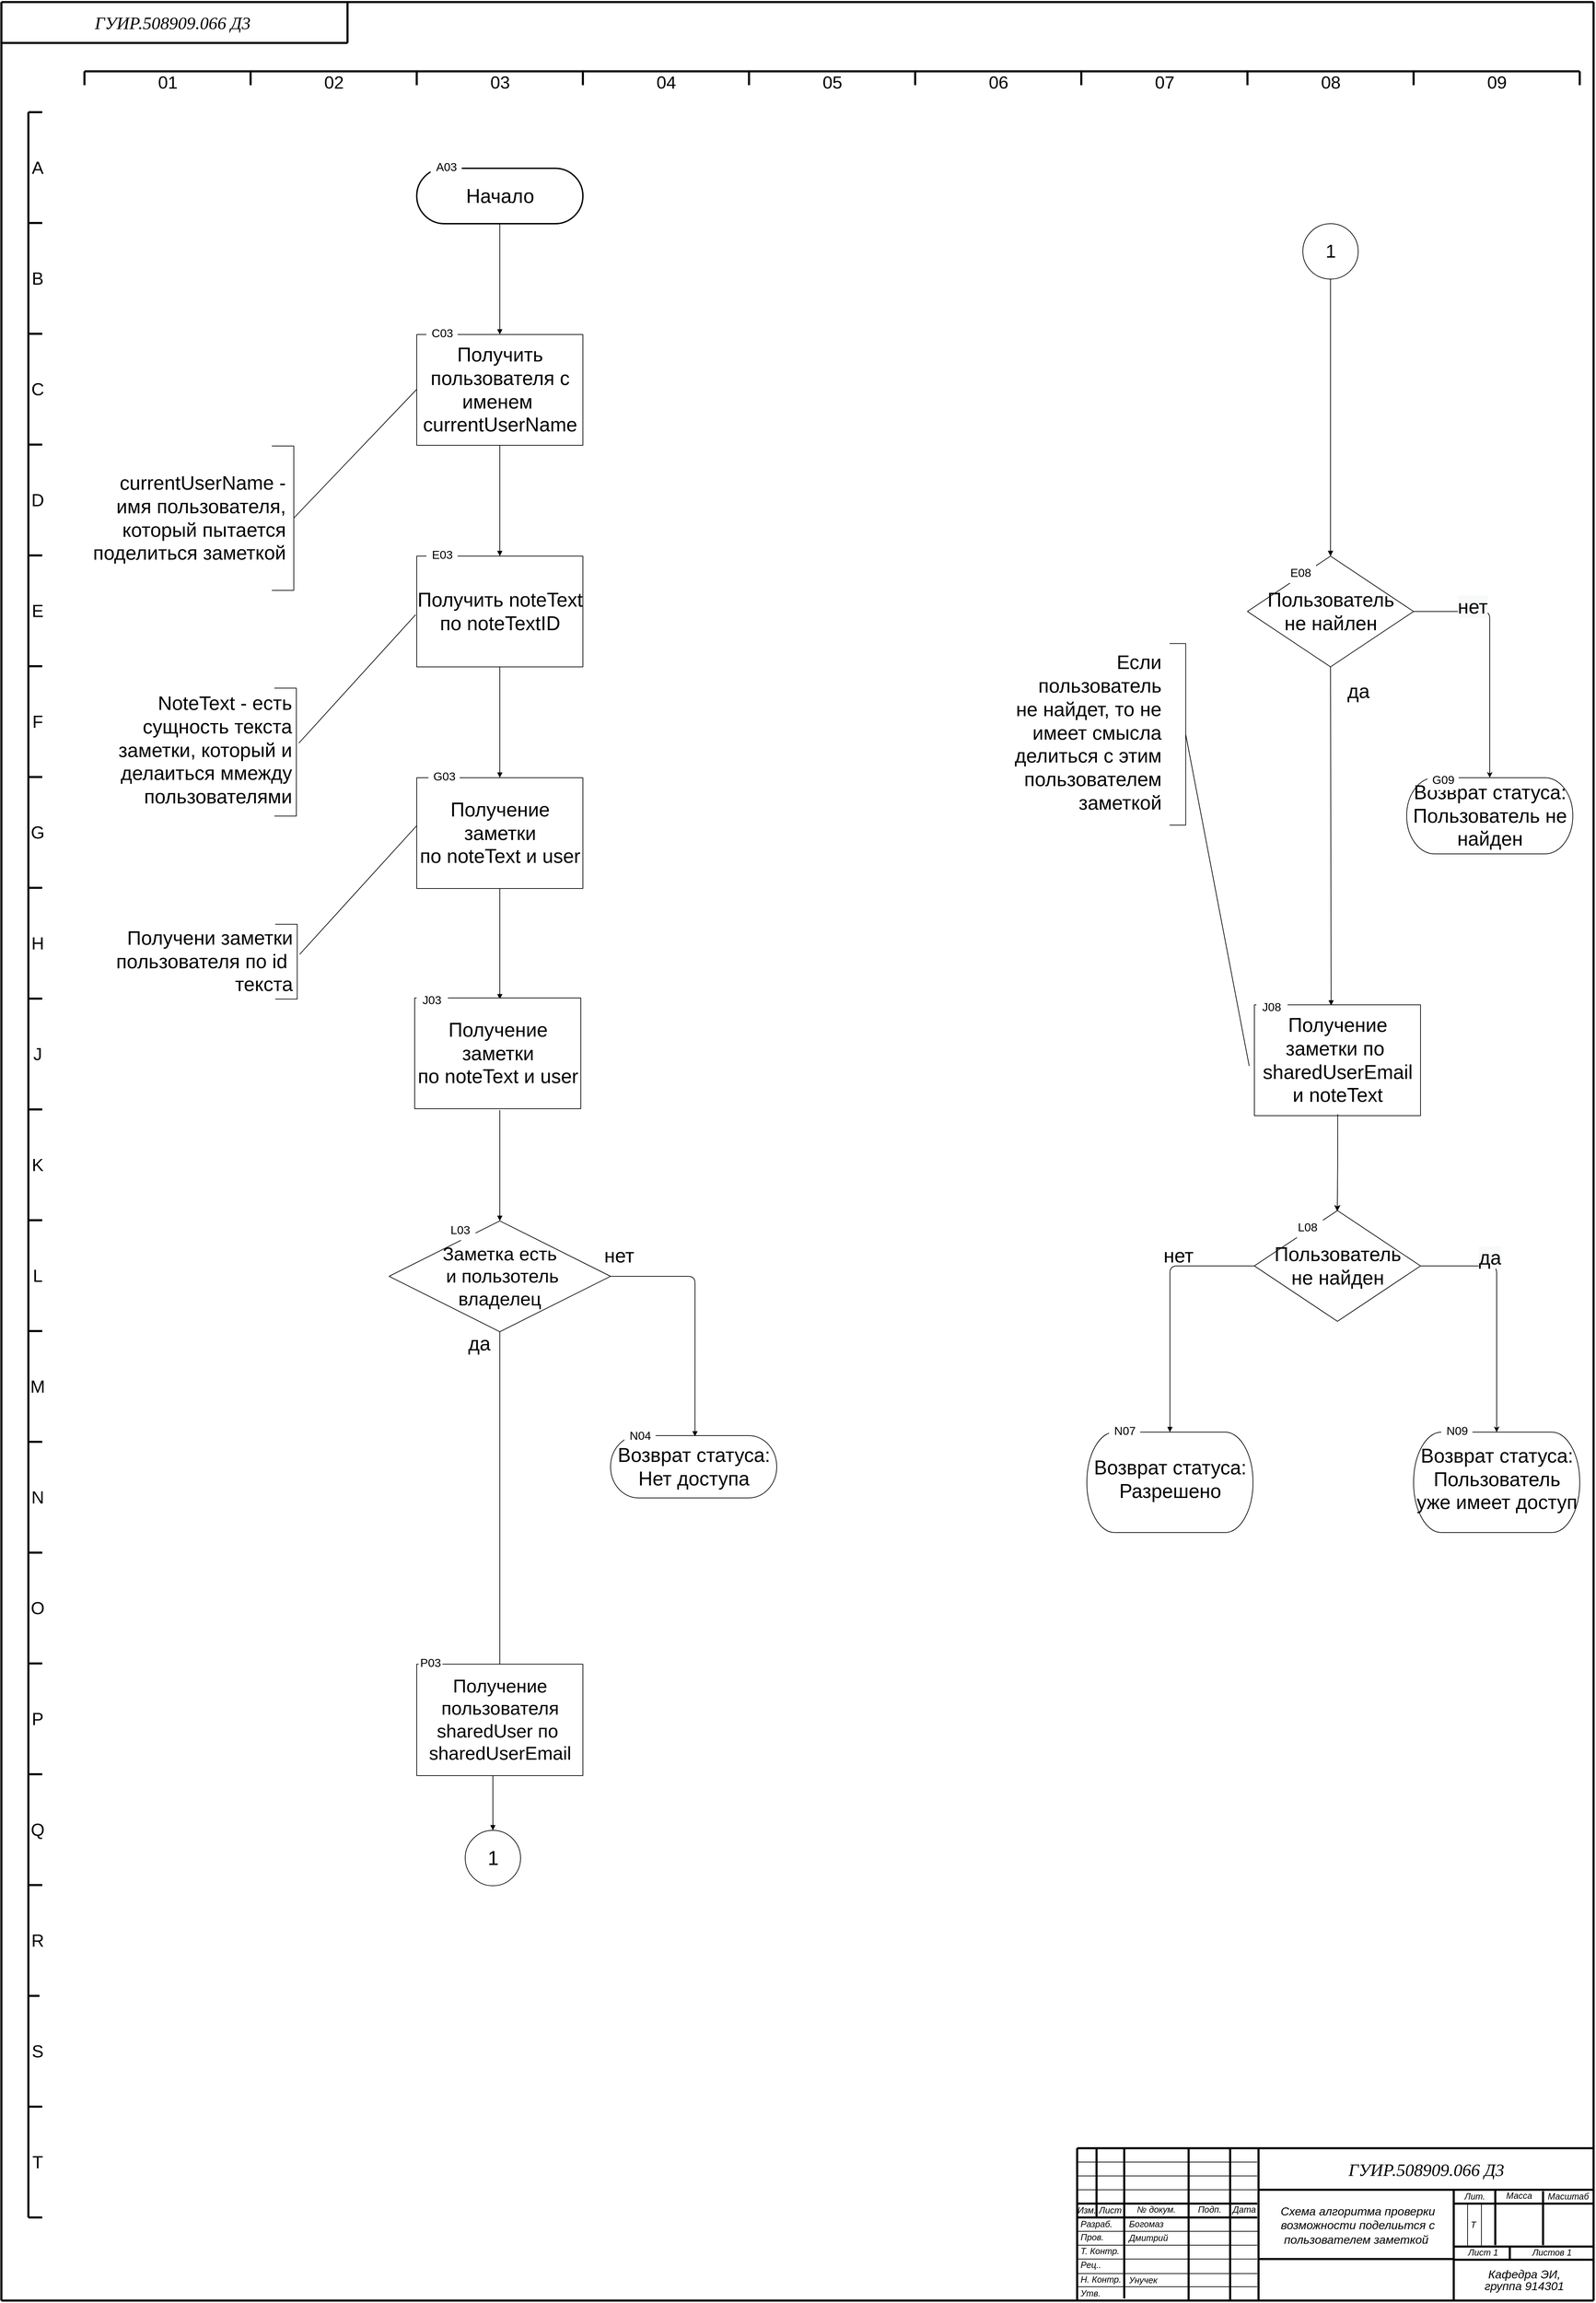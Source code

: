 <mxfile version="15.8.7" type="device"><diagram name="Page-1" id="Page-1"><mxGraphModel dx="4740" dy="2883" grid="1" gridSize="10" guides="1" tooltips="1" connect="1" arrows="1" fold="1" page="1" pageScale="1" pageWidth="827" pageHeight="1169" math="0" shadow="0"><root><mxCell id="0"/><mxCell id="Q66Z7Y3Ges-szwKGTSg--229" parent="0"/><mxCell id="Q66Z7Y3Ges-szwKGTSg--230" style="vsdxID=5;fillColor=none;gradientColor=none;fillOpacity=0;strokeOpacity=0;strokeWidth=3;spacingTop=-3;spacingBottom=-3;spacingLeft=-3;spacingRight=-3;labelBackgroundColor=none;rounded=0;strokeColor=none;html=1;whiteSpace=wrap;" parent="Q66Z7Y3Ges-szwKGTSg--229" vertex="1"><mxGeometry x="230" y="51" width="500" height="58" as="geometry"/></mxCell><mxCell id="Q66Z7Y3Ges-szwKGTSg--231" style="vsdxID=6;fillColor=#000000;gradientColor=none;fillOpacity=0;strokeOpacity=0;shape=stencil(nZBLDsIwDERP4y1KYiEOUMoFOEFEDbEISZWG8jk9aQ1SQKy688y8kaUBbAZnewKjhpzimW7cZQe4BWM4OEqcywXYAjbHmOiU4jV0ontbSKNmhzrp6Ik2yqbDnp8knlqh3qwlkOYljtPH+zuX6FGrnYCeQwVqtRj96L/wYvQLLMe8iGzF3sugdf67YLFkfWxf);strokeWidth=3;spacingTop=-3;spacingBottom=-3;spacingLeft=-3;spacingRight=-3;labelBackgroundColor=none;rounded=1;html=1;whiteSpace=wrap;" parent="Q66Z7Y3Ges-szwKGTSg--230" vertex="1"><mxGeometry width="496" height="58" as="geometry"/></mxCell><mxCell id="Q66Z7Y3Ges-szwKGTSg--232" value="&lt;div style=&quot;font-size: 1px&quot;&gt;&lt;p style=&quot;margin-left: 0 ; margin-right: 0 ; margin-top: 0px ; margin-bottom: 0px ; text-indent: 0 ; direction: ltr&quot;&gt;&lt;i style=&quot;font-size: 12px&quot;&gt;&lt;font face=&quot;times new roman&quot;&gt;&lt;span style=&quot;font-size: 25.4px ; letter-spacing: 0px&quot;&gt;ГУИР.&lt;/span&gt;&lt;span style=&quot;font-size: 25.4px&quot;&gt;508909&lt;/span&gt;&lt;span style=&quot;font-size: 25.4px ; letter-spacing: 0px&quot;&gt;.066 Д3&lt;/span&gt;&lt;/font&gt;&lt;/i&gt;&lt;br&gt;&lt;/p&gt;&lt;/div&gt;" style="text;vsdxID=5;fillColor=none;gradientColor=none;fillOpacity=0;strokeOpacity=0;strokeWidth=3;spacingTop=-3;spacingBottom=-3;spacingLeft=-3;spacingRight=-3;labelBackgroundColor=none;rounded=0;strokeColor=none;html=1;whiteSpace=wrap;verticalAlign=middle;align=center;;html=1;" parent="Q66Z7Y3Ges-szwKGTSg--230" vertex="1"><mxGeometry x="5.46" y="5.25" width="485.14" height="47.63" as="geometry"/></mxCell><mxCell id="Q66Z7Y3Ges-szwKGTSg--233" style="vsdxID=7;fillColor=none;gradientColor=none;fillOpacity=0;strokeColor=none;strokeWidth=3;spacingTop=-3;spacingBottom=-3;spacingLeft=-3;spacingRight=-3;labelBackgroundColor=none;rounded=1;html=1;whiteSpace=wrap;" parent="Q66Z7Y3Ges-szwKGTSg--230" vertex="1"><mxGeometry y="-2" width="500" height="60" as="geometry"/></mxCell><mxCell id="Q66Z7Y3Ges-szwKGTSg--234" style="vsdxID=8;fillColor=#000000;gradientColor=none;fillOpacity=0;shape=stencil(lZLRDoIwDEW/Zq9Nt6Fsjwb1B/wCAlMWFchERb9eoBMIJBLf2tt71pusTEa3LC4NE3irXHE2T5tWGZNbJoTNM+Ns1VRM7piMjoUzJ1fc85T6Mm6cAjvFpMTw1i0wdsnBvg1pCJKHKxoQeS0e7cbaz2n08i8gAopO2pP7YvORW2sIF4Dk7uh93iNq7Rk+g7AWveZNXtAKlM9dy6nHCzqEQA3LcTMLPCCeWIHSv+IOwDd/AMFSVAFcLUVFUPyvqDiO2RTdj3cNHct4Nr2ORqLLkrsP);strokeColor=#000000;strokeWidth=3;spacingTop=-3;spacingBottom=-3;spacingLeft=-3;spacingRight=-3;labelBackgroundColor=none;rounded=1;html=1;whiteSpace=wrap;" parent="Q66Z7Y3Ges-szwKGTSg--233" vertex="1"><mxGeometry width="500" height="60" as="geometry"/></mxCell><mxCell id="Q66Z7Y3Ges-szwKGTSg--235" style="vsdxID=9;fillColor=none;gradientColor=none;strokeColor=none;spacingTop=-3;spacingBottom=-3;spacingLeft=-3;spacingRight=-3;labelBackgroundColor=none;rounded=0;html=1;whiteSpace=wrap;" parent="Q66Z7Y3Ges-szwKGTSg--229" vertex="1"><mxGeometry x="262" y="209" width="40" height="3040" as="geometry"/></mxCell><mxCell id="Q66Z7Y3Ges-szwKGTSg--236" style="vsdxID=11;fillColor=none;gradientColor=none;strokeColor=none;spacingTop=-3;spacingBottom=-3;spacingLeft=-3;spacingRight=-3;labelBackgroundColor=none;rounded=0;html=1;whiteSpace=wrap;" parent="Q66Z7Y3Ges-szwKGTSg--235" vertex="1"><mxGeometry width="40" height="2080" as="geometry"/></mxCell><mxCell id="Q66Z7Y3Ges-szwKGTSg--237" style="vsdxID=25;fillColor=none;gradientColor=none;fillOpacity=0;strokeOpacity=0;strokeWidth=3;spacingTop=-3;spacingBottom=-3;spacingLeft=-3;spacingRight=-3;labelBackgroundColor=none;rounded=0;strokeColor=none;html=1;whiteSpace=wrap;" parent="Q66Z7Y3Ges-szwKGTSg--236" vertex="1"><mxGeometry width="40" height="160" as="geometry"/></mxCell><mxCell id="Q66Z7Y3Ges-szwKGTSg--238" style="vsdxID=26;fillColor=#000000;gradientColor=none;fillOpacity=0;strokeOpacity=0;shape=stencil(pZFNDsIgEIVPM9tmYGI8QK0X8AREUIgIDcX6c3op4wJNXHU38973wuQB1E9WjQYkTjnFi7k7nS3QDqR0wZrkcpmABqD+FJM5p3gLmvdRFVJiVYzmjFhoiSodD+5lWMOOxHbDBievcV5efHx8tp7ttmfQu9CAArFDWkFXSfyP4Ar665Iy1Ha4N+c9l9v6v20WiX+Chjc=);strokeWidth=3;spacingTop=-3;spacingBottom=-3;spacingLeft=-3;spacingRight=-3;labelBackgroundColor=none;rounded=1;html=1;whiteSpace=wrap;" parent="Q66Z7Y3Ges-szwKGTSg--237" vertex="1"><mxGeometry width="40" height="160" as="geometry"/></mxCell><mxCell id="Q66Z7Y3Ges-szwKGTSg--239" value="&lt;div style=&quot;font-size: 1px&quot;&gt;&lt;p style=&quot;align:center;margin-left:0;margin-right:0;margin-top:0px;margin-bottom:0px;text-indent:0;valign:middle;direction:ltr;&quot;&gt;&lt;font style=&quot;font-size:25.4px;font-family:Arial;color:#000000;direction:ltr;letter-spacing:0px;line-height:120%;opacity:1&quot;&gt;A&lt;/font&gt;&lt;/p&gt;&lt;/div&gt;" style="text;vsdxID=25;fillColor=none;gradientColor=none;fillOpacity=0;strokeOpacity=0;strokeWidth=3;spacingTop=-3;spacingBottom=-3;spacingLeft=-3;spacingRight=-3;labelBackgroundColor=none;rounded=0;strokeColor=none;html=1;whiteSpace=wrap;verticalAlign=middle;align=center;;html=1;" parent="Q66Z7Y3Ges-szwKGTSg--237" vertex="1"><mxGeometry x="5.64" y="5.6" width="29.21" height="149.23" as="geometry"/></mxCell><mxCell id="Q66Z7Y3Ges-szwKGTSg--240" style="vsdxID=27;fillColor=none;gradientColor=none;fillOpacity=0;strokeOpacity=0;strokeWidth=3;spacingTop=-3;spacingBottom=-3;spacingLeft=-3;spacingRight=-3;labelBackgroundColor=none;rounded=0;strokeColor=none;html=1;whiteSpace=wrap;" parent="Q66Z7Y3Ges-szwKGTSg--236" vertex="1"><mxGeometry y="160" width="40" height="160" as="geometry"/></mxCell><mxCell id="Q66Z7Y3Ges-szwKGTSg--241" style="vsdxID=28;fillColor=#000000;gradientColor=none;fillOpacity=0;strokeOpacity=0;shape=stencil(pZFNDsIgEIVPM9tmYGI8QK0X8AREUIgIDcX6c3op4wJNXHU38973wuQB1E9WjQYkTjnFi7k7nS3QDqR0wZrkcpmABqD+FJM5p3gLmvdRFVJiVYzmjFhoiSodD+5lWMOOxHbDBievcV5efHx8tp7ttmfQu9CAArFDWkFXSfyP4Ar665Iy1Ha4N+c9l9v6v20WiX+Chjc=);strokeWidth=3;spacingTop=-3;spacingBottom=-3;spacingLeft=-3;spacingRight=-3;labelBackgroundColor=none;rounded=1;html=1;whiteSpace=wrap;" parent="Q66Z7Y3Ges-szwKGTSg--240" vertex="1"><mxGeometry width="40" height="160" as="geometry"/></mxCell><mxCell id="Q66Z7Y3Ges-szwKGTSg--242" value="&lt;div style=&quot;font-size: 1px&quot;&gt;&lt;p style=&quot;align:center;margin-left:0;margin-right:0;margin-top:0px;margin-bottom:0px;text-indent:0;valign:middle;direction:ltr;&quot;&gt;&lt;font style=&quot;font-size:25.4px;font-family:Arial;color:#000000;direction:ltr;letter-spacing:0px;line-height:120%;opacity:1&quot;&gt;B&lt;/font&gt;&lt;/p&gt;&lt;/div&gt;" style="text;vsdxID=27;fillColor=none;gradientColor=none;fillOpacity=0;strokeOpacity=0;strokeWidth=3;spacingTop=-3;spacingBottom=-3;spacingLeft=-3;spacingRight=-3;labelBackgroundColor=none;rounded=0;strokeColor=none;html=1;whiteSpace=wrap;verticalAlign=middle;align=center;;html=1;" parent="Q66Z7Y3Ges-szwKGTSg--240" vertex="1"><mxGeometry x="5.64" y="5.6" width="29.21" height="149.23" as="geometry"/></mxCell><mxCell id="Q66Z7Y3Ges-szwKGTSg--243" style="vsdxID=29;fillColor=none;gradientColor=none;fillOpacity=0;strokeOpacity=0;strokeWidth=3;spacingTop=-3;spacingBottom=-3;spacingLeft=-3;spacingRight=-3;labelBackgroundColor=none;rounded=0;strokeColor=none;html=1;whiteSpace=wrap;" parent="Q66Z7Y3Ges-szwKGTSg--236" vertex="1"><mxGeometry y="320" width="40" height="160" as="geometry"/></mxCell><mxCell id="Q66Z7Y3Ges-szwKGTSg--244" style="vsdxID=30;fillColor=#000000;gradientColor=none;fillOpacity=0;strokeOpacity=0;shape=stencil(pZFNDsIgEIVPM9tmYGI8QK0X8AREUIgIDcX6c3op4wJNXHU38973wuQB1E9WjQYkTjnFi7k7nS3QDqR0wZrkcpmABqD+FJM5p3gLmvdRFVJiVYzmjFhoiSodD+5lWMOOxHbDBievcV5efHx8tp7ttmfQu9CAArFDWkFXSfyP4Ar665Iy1Ha4N+c9l9v6v20WiX+Chjc=);strokeWidth=3;spacingTop=-3;spacingBottom=-3;spacingLeft=-3;spacingRight=-3;labelBackgroundColor=none;rounded=1;html=1;whiteSpace=wrap;" parent="Q66Z7Y3Ges-szwKGTSg--243" vertex="1"><mxGeometry width="40" height="160" as="geometry"/></mxCell><mxCell id="Q66Z7Y3Ges-szwKGTSg--245" value="&lt;div style=&quot;font-size: 1px&quot;&gt;&lt;p style=&quot;align:center;margin-left:0;margin-right:0;margin-top:0px;margin-bottom:0px;text-indent:0;valign:middle;direction:ltr;&quot;&gt;&lt;font style=&quot;font-size:25.4px;font-family:Arial;color:#000000;direction:ltr;letter-spacing:0px;line-height:120%;opacity:1&quot;&gt;C&lt;/font&gt;&lt;/p&gt;&lt;/div&gt;" style="text;vsdxID=29;fillColor=none;gradientColor=none;fillOpacity=0;strokeOpacity=0;strokeWidth=3;spacingTop=-3;spacingBottom=-3;spacingLeft=-3;spacingRight=-3;labelBackgroundColor=none;rounded=0;strokeColor=none;html=1;whiteSpace=wrap;verticalAlign=middle;align=center;;html=1;" parent="Q66Z7Y3Ges-szwKGTSg--243" vertex="1"><mxGeometry x="5.64" y="5.6" width="29.21" height="149.23" as="geometry"/></mxCell><mxCell id="Q66Z7Y3Ges-szwKGTSg--246" style="vsdxID=31;fillColor=none;gradientColor=none;fillOpacity=0;strokeOpacity=0;strokeWidth=3;spacingTop=-3;spacingBottom=-3;spacingLeft=-3;spacingRight=-3;labelBackgroundColor=none;rounded=0;strokeColor=none;html=1;whiteSpace=wrap;" parent="Q66Z7Y3Ges-szwKGTSg--236" vertex="1"><mxGeometry y="480" width="40" height="160" as="geometry"/></mxCell><mxCell id="Q66Z7Y3Ges-szwKGTSg--247" style="vsdxID=32;fillColor=#000000;gradientColor=none;fillOpacity=0;strokeOpacity=0;shape=stencil(pZFNDsIgEIVPM9tmYGI8QK0X8AREUIgIDcX6c3op4wJNXHU38973wuQB1E9WjQYkTjnFi7k7nS3QDqR0wZrkcpmABqD+FJM5p3gLmvdRFVJiVYzmjFhoiSodD+5lWMOOxHbDBievcV5efHx8tp7ttmfQu9CAArFDWkFXSfyP4Ar665Iy1Ha4N+c9l9v6v20WiX+Chjc=);strokeWidth=3;spacingTop=-3;spacingBottom=-3;spacingLeft=-3;spacingRight=-3;labelBackgroundColor=none;rounded=1;html=1;whiteSpace=wrap;" parent="Q66Z7Y3Ges-szwKGTSg--246" vertex="1"><mxGeometry width="40" height="160" as="geometry"/></mxCell><mxCell id="Q66Z7Y3Ges-szwKGTSg--248" value="&lt;div style=&quot;font-size: 1px&quot;&gt;&lt;p style=&quot;align:center;margin-left:0;margin-right:0;margin-top:0px;margin-bottom:0px;text-indent:0;valign:middle;direction:ltr;&quot;&gt;&lt;font style=&quot;font-size:25.4px;font-family:Arial;color:#000000;direction:ltr;letter-spacing:0px;line-height:120%;opacity:1&quot;&gt;D&lt;/font&gt;&lt;/p&gt;&lt;/div&gt;" style="text;vsdxID=31;fillColor=none;gradientColor=none;fillOpacity=0;strokeOpacity=0;strokeWidth=3;spacingTop=-3;spacingBottom=-3;spacingLeft=-3;spacingRight=-3;labelBackgroundColor=none;rounded=0;strokeColor=none;html=1;whiteSpace=wrap;verticalAlign=middle;align=center;;html=1;" parent="Q66Z7Y3Ges-szwKGTSg--246" vertex="1"><mxGeometry x="5.64" y="5.6" width="29.21" height="149.23" as="geometry"/></mxCell><mxCell id="Q66Z7Y3Ges-szwKGTSg--249" style="vsdxID=33;fillColor=none;gradientColor=none;fillOpacity=0;strokeOpacity=0;strokeWidth=3;spacingTop=-3;spacingBottom=-3;spacingLeft=-3;spacingRight=-3;labelBackgroundColor=none;rounded=0;strokeColor=none;html=1;whiteSpace=wrap;" parent="Q66Z7Y3Ges-szwKGTSg--236" vertex="1"><mxGeometry y="640" width="40" height="160" as="geometry"/></mxCell><mxCell id="Q66Z7Y3Ges-szwKGTSg--250" style="vsdxID=34;fillColor=#000000;gradientColor=none;fillOpacity=0;strokeOpacity=0;shape=stencil(pZFNDsIgEIVPM9tmYGI8QK0X8AREUIgIDcX6c3op4wJNXHU38973wuQB1E9WjQYkTjnFi7k7nS3QDqR0wZrkcpmABqD+FJM5p3gLmvdRFVJiVYzmjFhoiSodD+5lWMOOxHbDBievcV5efHx8tp7ttmfQu9CAArFDWkFXSfyP4Ar665Iy1Ha4N+c9l9v6v20WiX+Chjc=);strokeWidth=3;spacingTop=-3;spacingBottom=-3;spacingLeft=-3;spacingRight=-3;labelBackgroundColor=none;rounded=1;html=1;whiteSpace=wrap;" parent="Q66Z7Y3Ges-szwKGTSg--249" vertex="1"><mxGeometry width="40" height="160" as="geometry"/></mxCell><mxCell id="Q66Z7Y3Ges-szwKGTSg--251" value="&lt;div style=&quot;font-size: 1px&quot;&gt;&lt;p style=&quot;align:center;margin-left:0;margin-right:0;margin-top:0px;margin-bottom:0px;text-indent:0;valign:middle;direction:ltr;&quot;&gt;&lt;font style=&quot;font-size:25.4px;font-family:Arial;color:#000000;direction:ltr;letter-spacing:0px;line-height:120%;opacity:1&quot;&gt;E&lt;/font&gt;&lt;/p&gt;&lt;/div&gt;" style="text;vsdxID=33;fillColor=none;gradientColor=none;fillOpacity=0;strokeOpacity=0;strokeWidth=3;spacingTop=-3;spacingBottom=-3;spacingLeft=-3;spacingRight=-3;labelBackgroundColor=none;rounded=0;strokeColor=none;html=1;whiteSpace=wrap;verticalAlign=middle;align=center;;html=1;" parent="Q66Z7Y3Ges-szwKGTSg--249" vertex="1"><mxGeometry x="5.64" y="5.6" width="29.21" height="149.23" as="geometry"/></mxCell><mxCell id="Q66Z7Y3Ges-szwKGTSg--252" style="vsdxID=35;fillColor=none;gradientColor=none;fillOpacity=0;strokeOpacity=0;strokeWidth=3;spacingTop=-3;spacingBottom=-3;spacingLeft=-3;spacingRight=-3;labelBackgroundColor=none;rounded=0;strokeColor=none;html=1;whiteSpace=wrap;" parent="Q66Z7Y3Ges-szwKGTSg--236" vertex="1"><mxGeometry y="800" width="40" height="160" as="geometry"/></mxCell><mxCell id="Q66Z7Y3Ges-szwKGTSg--253" style="vsdxID=36;fillColor=#000000;gradientColor=none;fillOpacity=0;strokeOpacity=0;shape=stencil(pZFNDsIgEIVPM9tmYGI8QK0X8AREUIgIDcX6c3op4wJNXHU38973wuQB1E9WjQYkTjnFi7k7nS3QDqR0wZrkcpmABqD+FJM5p3gLmvdRFVJiVYzmjFhoiSodD+5lWMOOxHbDBievcV5efHx8tp7ttmfQu9CAArFDWkFXSfyP4Ar665Iy1Ha4N+c9l9v6v20WiX+Chjc=);strokeWidth=3;spacingTop=-3;spacingBottom=-3;spacingLeft=-3;spacingRight=-3;labelBackgroundColor=none;rounded=1;html=1;whiteSpace=wrap;" parent="Q66Z7Y3Ges-szwKGTSg--252" vertex="1"><mxGeometry width="40" height="160" as="geometry"/></mxCell><mxCell id="Q66Z7Y3Ges-szwKGTSg--254" value="&lt;div style=&quot;font-size: 1px&quot;&gt;&lt;p style=&quot;align:center;margin-left:0;margin-right:0;margin-top:0px;margin-bottom:0px;text-indent:0;valign:middle;direction:ltr;&quot;&gt;&lt;font style=&quot;font-size:25.4px;font-family:Arial;color:#000000;direction:ltr;letter-spacing:0px;line-height:120%;opacity:1&quot;&gt;F&lt;/font&gt;&lt;/p&gt;&lt;/div&gt;" style="text;vsdxID=35;fillColor=none;gradientColor=none;fillOpacity=0;strokeOpacity=0;strokeWidth=3;spacingTop=-3;spacingBottom=-3;spacingLeft=-3;spacingRight=-3;labelBackgroundColor=none;rounded=0;strokeColor=none;html=1;whiteSpace=wrap;verticalAlign=middle;align=center;;html=1;" parent="Q66Z7Y3Ges-szwKGTSg--252" vertex="1"><mxGeometry x="5.64" y="5.6" width="29.21" height="149.23" as="geometry"/></mxCell><mxCell id="Q66Z7Y3Ges-szwKGTSg--255" style="vsdxID=37;fillColor=none;gradientColor=none;fillOpacity=0;strokeOpacity=0;strokeWidth=3;spacingTop=-3;spacingBottom=-3;spacingLeft=-3;spacingRight=-3;labelBackgroundColor=none;rounded=0;strokeColor=none;html=1;whiteSpace=wrap;" parent="Q66Z7Y3Ges-szwKGTSg--236" vertex="1"><mxGeometry y="960" width="40" height="160" as="geometry"/></mxCell><mxCell id="Q66Z7Y3Ges-szwKGTSg--256" style="vsdxID=38;fillColor=#000000;gradientColor=none;fillOpacity=0;strokeOpacity=0;shape=stencil(pZFNDsIgEIVPM9tmYGI8QK0X8AREUIgIDcX6c3op4wJNXHU38973wuQB1E9WjQYkTjnFi7k7nS3QDqR0wZrkcpmABqD+FJM5p3gLmvdRFVJiVYzmjFhoiSodD+5lWMOOxHbDBievcV5efHx8tp7ttmfQu9CAArFDWkFXSfyP4Ar665Iy1Ha4N+c9l9v6v20WiX+Chjc=);strokeWidth=3;spacingTop=-3;spacingBottom=-3;spacingLeft=-3;spacingRight=-3;labelBackgroundColor=none;rounded=1;html=1;whiteSpace=wrap;" parent="Q66Z7Y3Ges-szwKGTSg--255" vertex="1"><mxGeometry width="40" height="160" as="geometry"/></mxCell><mxCell id="Q66Z7Y3Ges-szwKGTSg--257" value="&lt;div style=&quot;font-size: 1px&quot;&gt;&lt;p style=&quot;align:center;margin-left:0;margin-right:0;margin-top:0px;margin-bottom:0px;text-indent:0;valign:middle;direction:ltr;&quot;&gt;&lt;font style=&quot;font-size:25.4px;font-family:Arial;color:#000000;direction:ltr;letter-spacing:0px;line-height:120%;opacity:1&quot;&gt;G&lt;/font&gt;&lt;/p&gt;&lt;/div&gt;" style="text;vsdxID=37;fillColor=none;gradientColor=none;fillOpacity=0;strokeOpacity=0;strokeWidth=3;spacingTop=-3;spacingBottom=-3;spacingLeft=-3;spacingRight=-3;labelBackgroundColor=none;rounded=0;strokeColor=none;html=1;whiteSpace=wrap;verticalAlign=middle;align=center;;html=1;" parent="Q66Z7Y3Ges-szwKGTSg--255" vertex="1"><mxGeometry x="5.64" y="5.6" width="29.21" height="149.23" as="geometry"/></mxCell><mxCell id="Q66Z7Y3Ges-szwKGTSg--258" style="vsdxID=39;fillColor=none;gradientColor=none;fillOpacity=0;strokeOpacity=0;strokeWidth=3;spacingTop=-3;spacingBottom=-3;spacingLeft=-3;spacingRight=-3;labelBackgroundColor=none;rounded=0;strokeColor=none;html=1;whiteSpace=wrap;" parent="Q66Z7Y3Ges-szwKGTSg--236" vertex="1"><mxGeometry y="1120" width="40" height="160" as="geometry"/></mxCell><mxCell id="Q66Z7Y3Ges-szwKGTSg--259" style="vsdxID=40;fillColor=#000000;gradientColor=none;fillOpacity=0;strokeOpacity=0;shape=stencil(pZFNDsIgEIVPM9tmYGI8QK0X8AREUIgIDcX6c3op4wJNXHU38973wuQB1E9WjQYkTjnFi7k7nS3QDqR0wZrkcpmABqD+FJM5p3gLmvdRFVJiVYzmjFhoiSodD+5lWMOOxHbDBievcV5efHx8tp7ttmfQu9CAArFDWkFXSfyP4Ar665Iy1Ha4N+c9l9v6v20WiX+Chjc=);strokeWidth=3;spacingTop=-3;spacingBottom=-3;spacingLeft=-3;spacingRight=-3;labelBackgroundColor=none;rounded=1;html=1;whiteSpace=wrap;" parent="Q66Z7Y3Ges-szwKGTSg--258" vertex="1"><mxGeometry width="40" height="160" as="geometry"/></mxCell><mxCell id="Q66Z7Y3Ges-szwKGTSg--260" value="&lt;div style=&quot;font-size: 1px&quot;&gt;&lt;p style=&quot;align:center;margin-left:0;margin-right:0;margin-top:0px;margin-bottom:0px;text-indent:0;valign:middle;direction:ltr;&quot;&gt;&lt;font style=&quot;font-size:25.4px;font-family:Arial;color:#000000;direction:ltr;letter-spacing:0px;line-height:120%;opacity:1&quot;&gt;H&lt;/font&gt;&lt;/p&gt;&lt;/div&gt;" style="text;vsdxID=39;fillColor=none;gradientColor=none;fillOpacity=0;strokeOpacity=0;strokeWidth=3;spacingTop=-3;spacingBottom=-3;spacingLeft=-3;spacingRight=-3;labelBackgroundColor=none;rounded=0;strokeColor=none;html=1;whiteSpace=wrap;verticalAlign=middle;align=center;;html=1;" parent="Q66Z7Y3Ges-szwKGTSg--258" vertex="1"><mxGeometry x="5.64" y="5.6" width="29.21" height="149.23" as="geometry"/></mxCell><mxCell id="Q66Z7Y3Ges-szwKGTSg--261" style="vsdxID=41;fillColor=none;gradientColor=none;fillOpacity=0;strokeOpacity=0;strokeWidth=3;spacingTop=-3;spacingBottom=-3;spacingLeft=-3;spacingRight=-3;labelBackgroundColor=none;rounded=0;strokeColor=none;html=1;whiteSpace=wrap;" parent="Q66Z7Y3Ges-szwKGTSg--236" vertex="1"><mxGeometry y="1280" width="40" height="160" as="geometry"/></mxCell><mxCell id="Q66Z7Y3Ges-szwKGTSg--262" style="vsdxID=42;fillColor=#000000;gradientColor=none;fillOpacity=0;strokeOpacity=0;shape=stencil(pZFNDsIgEIVPM9tmYGI8QK0X8AREUIgIDcX6c3op4wJNXHU38973wuQB1E9WjQYkTjnFi7k7nS3QDqR0wZrkcpmABqD+FJM5p3gLmvdRFVJiVYzmjFhoiSodD+5lWMOOxHbDBievcV5efHx8tp7ttmfQu9CAArFDWkFXSfyP4Ar665Iy1Ha4N+c9l9v6v20WiX+Chjc=);strokeWidth=3;spacingTop=-3;spacingBottom=-3;spacingLeft=-3;spacingRight=-3;labelBackgroundColor=none;rounded=1;html=1;whiteSpace=wrap;" parent="Q66Z7Y3Ges-szwKGTSg--261" vertex="1"><mxGeometry width="40" height="160" as="geometry"/></mxCell><mxCell id="Q66Z7Y3Ges-szwKGTSg--263" value="&lt;div style=&quot;font-size: 1px&quot;&gt;&lt;p style=&quot;align:center;margin-left:0;margin-right:0;margin-top:0px;margin-bottom:0px;text-indent:0;valign:middle;direction:ltr;&quot;&gt;&lt;font style=&quot;font-size:25.4px;font-family:Arial;color:#000000;direction:ltr;letter-spacing:0px;line-height:120%;opacity:1&quot;&gt;J&lt;/font&gt;&lt;/p&gt;&lt;/div&gt;" style="text;vsdxID=41;fillColor=none;gradientColor=none;fillOpacity=0;strokeOpacity=0;strokeWidth=3;spacingTop=-3;spacingBottom=-3;spacingLeft=-3;spacingRight=-3;labelBackgroundColor=none;rounded=0;strokeColor=none;html=1;whiteSpace=wrap;verticalAlign=middle;align=center;;html=1;" parent="Q66Z7Y3Ges-szwKGTSg--261" vertex="1"><mxGeometry x="5.64" y="5.6" width="29.21" height="149.23" as="geometry"/></mxCell><mxCell id="Q66Z7Y3Ges-szwKGTSg--264" style="vsdxID=43;fillColor=none;gradientColor=none;fillOpacity=0;strokeOpacity=0;strokeWidth=3;spacingTop=-3;spacingBottom=-3;spacingLeft=-3;spacingRight=-3;labelBackgroundColor=none;rounded=0;strokeColor=none;html=1;whiteSpace=wrap;" parent="Q66Z7Y3Ges-szwKGTSg--236" vertex="1"><mxGeometry y="1440" width="40" height="160" as="geometry"/></mxCell><mxCell id="Q66Z7Y3Ges-szwKGTSg--265" style="vsdxID=44;fillColor=#000000;gradientColor=none;fillOpacity=0;strokeOpacity=0;shape=stencil(pZFNDsIgEIVPM9tmYGI8QK0X8AREUIgIDcX6c3op4wJNXHU38973wuQB1E9WjQYkTjnFi7k7nS3QDqR0wZrkcpmABqD+FJM5p3gLmvdRFVJiVYzmjFhoiSodD+5lWMOOxHbDBievcV5efHx8tp7ttmfQu9CAArFDWkFXSfyP4Ar665Iy1Ha4N+c9l9v6v20WiX+Chjc=);strokeWidth=3;spacingTop=-3;spacingBottom=-3;spacingLeft=-3;spacingRight=-3;labelBackgroundColor=none;rounded=1;html=1;whiteSpace=wrap;" parent="Q66Z7Y3Ges-szwKGTSg--264" vertex="1"><mxGeometry width="40" height="160" as="geometry"/></mxCell><mxCell id="Q66Z7Y3Ges-szwKGTSg--266" value="&lt;div style=&quot;font-size: 1px&quot;&gt;&lt;p style=&quot;align:center;margin-left:0;margin-right:0;margin-top:0px;margin-bottom:0px;text-indent:0;valign:middle;direction:ltr;&quot;&gt;&lt;font style=&quot;font-size:25.4px;font-family:Arial;color:#000000;direction:ltr;letter-spacing:0px;line-height:120%;opacity:1&quot;&gt;K&lt;/font&gt;&lt;/p&gt;&lt;/div&gt;" style="text;vsdxID=43;fillColor=none;gradientColor=none;fillOpacity=0;strokeOpacity=0;strokeWidth=3;spacingTop=-3;spacingBottom=-3;spacingLeft=-3;spacingRight=-3;labelBackgroundColor=none;rounded=0;strokeColor=none;html=1;whiteSpace=wrap;verticalAlign=middle;align=center;;html=1;" parent="Q66Z7Y3Ges-szwKGTSg--264" vertex="1"><mxGeometry x="5.64" y="5.6" width="29.21" height="149.23" as="geometry"/></mxCell><mxCell id="Q66Z7Y3Ges-szwKGTSg--267" style="vsdxID=45;fillColor=none;gradientColor=none;fillOpacity=0;strokeOpacity=0;strokeWidth=3;spacingTop=-3;spacingBottom=-3;spacingLeft=-3;spacingRight=-3;labelBackgroundColor=none;rounded=0;strokeColor=none;html=1;whiteSpace=wrap;" parent="Q66Z7Y3Ges-szwKGTSg--236" vertex="1"><mxGeometry y="1600" width="40" height="160" as="geometry"/></mxCell><mxCell id="Q66Z7Y3Ges-szwKGTSg--268" style="vsdxID=46;fillColor=#000000;gradientColor=none;fillOpacity=0;strokeOpacity=0;shape=stencil(pZFNDsIgEIVPM9tmYGI8QK0X8AREUIgIDcX6c3op4wJNXHU38973wuQB1E9WjQYkTjnFi7k7nS3QDqR0wZrkcpmABqD+FJM5p3gLmvdRFVJiVYzmjFhoiSodD+5lWMOOxHbDBievcV5efHx8tp7ttmfQu9CAArFDWkFXSfyP4Ar665Iy1Ha4N+c9l9v6v20WiX+Chjc=);strokeWidth=3;spacingTop=-3;spacingBottom=-3;spacingLeft=-3;spacingRight=-3;labelBackgroundColor=none;rounded=1;html=1;whiteSpace=wrap;" parent="Q66Z7Y3Ges-szwKGTSg--267" vertex="1"><mxGeometry width="40" height="160" as="geometry"/></mxCell><mxCell id="Q66Z7Y3Ges-szwKGTSg--269" value="&lt;div style=&quot;font-size: 1px&quot;&gt;&lt;p style=&quot;align:center;margin-left:0;margin-right:0;margin-top:0px;margin-bottom:0px;text-indent:0;valign:middle;direction:ltr;&quot;&gt;&lt;font style=&quot;font-size:25.4px;font-family:Arial;color:#000000;direction:ltr;letter-spacing:0px;line-height:120%;opacity:1&quot;&gt;L&lt;/font&gt;&lt;/p&gt;&lt;/div&gt;" style="text;vsdxID=45;fillColor=none;gradientColor=none;fillOpacity=0;strokeOpacity=0;strokeWidth=3;spacingTop=-3;spacingBottom=-3;spacingLeft=-3;spacingRight=-3;labelBackgroundColor=none;rounded=0;strokeColor=none;html=1;whiteSpace=wrap;verticalAlign=middle;align=center;;html=1;" parent="Q66Z7Y3Ges-szwKGTSg--267" vertex="1"><mxGeometry x="5.64" y="5.6" width="29.21" height="149.23" as="geometry"/></mxCell><mxCell id="Q66Z7Y3Ges-szwKGTSg--270" style="vsdxID=47;fillColor=none;gradientColor=none;fillOpacity=0;strokeOpacity=0;strokeWidth=3;spacingTop=-3;spacingBottom=-3;spacingLeft=-3;spacingRight=-3;labelBackgroundColor=none;rounded=0;strokeColor=none;html=1;whiteSpace=wrap;" parent="Q66Z7Y3Ges-szwKGTSg--236" vertex="1"><mxGeometry y="1760" width="40" height="160" as="geometry"/></mxCell><mxCell id="Q66Z7Y3Ges-szwKGTSg--271" style="vsdxID=48;fillColor=#000000;gradientColor=none;fillOpacity=0;strokeOpacity=0;shape=stencil(pZFNDsIgEIVPM9tmYGI8QK0X8AREUIgIDcX6c3op4wJNXHU38973wuQB1E9WjQYkTjnFi7k7nS3QDqR0wZrkcpmABqD+FJM5p3gLmvdRFVJiVYzmjFhoiSodD+5lWMOOxHbDBievcV5efHx8tp7ttmfQu9CAArFDWkFXSfyP4Ar665Iy1Ha4N+c9l9v6v20WiX+Chjc=);strokeWidth=3;spacingTop=-3;spacingBottom=-3;spacingLeft=-3;spacingRight=-3;labelBackgroundColor=none;rounded=1;html=1;whiteSpace=wrap;" parent="Q66Z7Y3Ges-szwKGTSg--270" vertex="1"><mxGeometry width="40" height="160" as="geometry"/></mxCell><mxCell id="Q66Z7Y3Ges-szwKGTSg--272" value="&lt;div style=&quot;font-size: 1px&quot;&gt;&lt;p style=&quot;align:center;margin-left:0;margin-right:0;margin-top:0px;margin-bottom:0px;text-indent:0;valign:middle;direction:ltr;&quot;&gt;&lt;font style=&quot;font-size:25.4px;font-family:Arial;color:#000000;direction:ltr;letter-spacing:0px;line-height:120%;opacity:1&quot;&gt;M&lt;/font&gt;&lt;/p&gt;&lt;/div&gt;" style="text;vsdxID=47;fillColor=none;gradientColor=none;fillOpacity=0;strokeOpacity=0;strokeWidth=3;spacingTop=-3;spacingBottom=-3;spacingLeft=-3;spacingRight=-3;labelBackgroundColor=none;rounded=0;strokeColor=none;html=1;whiteSpace=wrap;verticalAlign=middle;align=center;;html=1;" parent="Q66Z7Y3Ges-szwKGTSg--270" vertex="1"><mxGeometry x="5.64" y="5.6" width="29.21" height="149.23" as="geometry"/></mxCell><mxCell id="Q66Z7Y3Ges-szwKGTSg--273" style="vsdxID=50;fillColor=none;gradientColor=none;fillOpacity=0;strokeOpacity=0;strokeWidth=3;spacingTop=-3;spacingBottom=-3;spacingLeft=-3;spacingRight=-3;labelBackgroundColor=none;rounded=0;strokeColor=none;html=1;whiteSpace=wrap;" parent="Q66Z7Y3Ges-szwKGTSg--236" vertex="1"><mxGeometry y="1920" width="40" height="160" as="geometry"/></mxCell><mxCell id="Q66Z7Y3Ges-szwKGTSg--274" style="vsdxID=51;fillColor=#000000;gradientColor=none;fillOpacity=0;strokeOpacity=0;shape=stencil(pZFNDsIgEIVPM9tmYGI8QK0X8AREUIgIDcX6c3op4wJNXHU38973wuQB1E9WjQYkTjnFi7k7nS3QDqR0wZrkcpmABqD+FJM5p3gLmvdRFVJiVYzmjFhoiSodD+5lWMOOxHbDBievcV5efHx8tp7ttmfQu9CAArFDWkFXSfyP4Ar665Iy1Ha4N+c9l9v6v20WiX+Chjc=);strokeWidth=3;spacingTop=-3;spacingBottom=-3;spacingLeft=-3;spacingRight=-3;labelBackgroundColor=none;rounded=1;html=1;whiteSpace=wrap;" parent="Q66Z7Y3Ges-szwKGTSg--273" vertex="1"><mxGeometry width="40" height="160" as="geometry"/></mxCell><mxCell id="Q66Z7Y3Ges-szwKGTSg--275" value="&lt;div style=&quot;font-size: 1px&quot;&gt;&lt;p style=&quot;align:center;margin-left:0;margin-right:0;margin-top:0px;margin-bottom:0px;text-indent:0;valign:middle;direction:ltr;&quot;&gt;&lt;font style=&quot;font-size:25.4px;font-family:Arial;color:#000000;direction:ltr;letter-spacing:0px;line-height:120%;opacity:1&quot;&gt;N&lt;/font&gt;&lt;/p&gt;&lt;/div&gt;" style="text;vsdxID=50;fillColor=none;gradientColor=none;fillOpacity=0;strokeOpacity=0;strokeWidth=3;spacingTop=-3;spacingBottom=-3;spacingLeft=-3;spacingRight=-3;labelBackgroundColor=none;rounded=0;strokeColor=none;html=1;whiteSpace=wrap;verticalAlign=middle;align=center;;html=1;" parent="Q66Z7Y3Ges-szwKGTSg--273" vertex="1"><mxGeometry x="5.64" y="5.6" width="29.21" height="149.23" as="geometry"/></mxCell><mxCell id="Q66Z7Y3Ges-szwKGTSg--276" style="vsdxID=12;edgeStyle=none;startArrow=none;endArrow=none;startSize=5;endSize=5;strokeWidth=3;strokeColor=#000000;spacingTop=-3;spacingBottom=-3;spacingLeft=-3;spacingRight=-3;verticalAlign=middle;html=1;labelBackgroundColor=none;rounded=1;" parent="Q66Z7Y3Ges-szwKGTSg--236" edge="1"><mxGeometry relative="1" as="geometry"><mxPoint as="offset"/><Array as="points"/><mxPoint x="7" as="sourcePoint"/><mxPoint x="27" as="targetPoint"/></mxGeometry></mxCell><mxCell id="Q66Z7Y3Ges-szwKGTSg--277" style="vsdxID=13;edgeStyle=none;startArrow=none;endArrow=none;startSize=5;endSize=5;strokeWidth=3;strokeColor=#000000;spacingTop=-3;spacingBottom=-3;spacingLeft=-3;spacingRight=-3;verticalAlign=middle;html=1;labelBackgroundColor=none;rounded=1;" parent="Q66Z7Y3Ges-szwKGTSg--236" edge="1"><mxGeometry relative="1" as="geometry"><mxPoint as="offset"/><Array as="points"/><mxPoint x="7" y="160" as="sourcePoint"/><mxPoint x="27" y="160" as="targetPoint"/></mxGeometry></mxCell><mxCell id="Q66Z7Y3Ges-szwKGTSg--278" style="vsdxID=14;edgeStyle=none;startArrow=none;endArrow=none;startSize=5;endSize=5;strokeWidth=3;strokeColor=#000000;spacingTop=-3;spacingBottom=-3;spacingLeft=-3;spacingRight=-3;verticalAlign=middle;html=1;labelBackgroundColor=none;rounded=1;" parent="Q66Z7Y3Ges-szwKGTSg--236" edge="1"><mxGeometry relative="1" as="geometry"><mxPoint as="offset"/><Array as="points"/><mxPoint x="7" y="320" as="sourcePoint"/><mxPoint x="27" y="320" as="targetPoint"/></mxGeometry></mxCell><mxCell id="Q66Z7Y3Ges-szwKGTSg--279" style="vsdxID=15;edgeStyle=none;startArrow=none;endArrow=none;startSize=5;endSize=5;strokeWidth=3;strokeColor=#000000;spacingTop=-3;spacingBottom=-3;spacingLeft=-3;spacingRight=-3;verticalAlign=middle;html=1;labelBackgroundColor=none;rounded=1;" parent="Q66Z7Y3Ges-szwKGTSg--236" edge="1"><mxGeometry relative="1" as="geometry"><mxPoint as="offset"/><Array as="points"/><mxPoint x="7" y="480" as="sourcePoint"/><mxPoint x="27" y="480" as="targetPoint"/></mxGeometry></mxCell><mxCell id="Q66Z7Y3Ges-szwKGTSg--280" style="vsdxID=16;edgeStyle=none;startArrow=none;endArrow=none;startSize=5;endSize=5;strokeWidth=3;strokeColor=#000000;spacingTop=-3;spacingBottom=-3;spacingLeft=-3;spacingRight=-3;verticalAlign=middle;html=1;labelBackgroundColor=none;rounded=1;" parent="Q66Z7Y3Ges-szwKGTSg--236" edge="1"><mxGeometry relative="1" as="geometry"><mxPoint as="offset"/><Array as="points"/><mxPoint x="7" y="640" as="sourcePoint"/><mxPoint x="27" y="640" as="targetPoint"/></mxGeometry></mxCell><mxCell id="Q66Z7Y3Ges-szwKGTSg--281" style="vsdxID=17;edgeStyle=none;startArrow=none;endArrow=none;startSize=5;endSize=5;strokeWidth=3;strokeColor=#000000;spacingTop=-3;spacingBottom=-3;spacingLeft=-3;spacingRight=-3;verticalAlign=middle;html=1;labelBackgroundColor=none;rounded=1;" parent="Q66Z7Y3Ges-szwKGTSg--236" edge="1"><mxGeometry relative="1" as="geometry"><mxPoint as="offset"/><Array as="points"/><mxPoint x="7" y="800" as="sourcePoint"/><mxPoint x="27" y="800" as="targetPoint"/></mxGeometry></mxCell><mxCell id="Q66Z7Y3Ges-szwKGTSg--282" style="vsdxID=18;edgeStyle=none;startArrow=none;endArrow=none;startSize=5;endSize=5;strokeWidth=3;strokeColor=#000000;spacingTop=-3;spacingBottom=-3;spacingLeft=-3;spacingRight=-3;verticalAlign=middle;html=1;labelBackgroundColor=none;rounded=1;" parent="Q66Z7Y3Ges-szwKGTSg--236" edge="1"><mxGeometry relative="1" as="geometry"><mxPoint as="offset"/><Array as="points"/><mxPoint x="7" y="960" as="sourcePoint"/><mxPoint x="27" y="960" as="targetPoint"/></mxGeometry></mxCell><mxCell id="Q66Z7Y3Ges-szwKGTSg--283" style="vsdxID=19;edgeStyle=none;startArrow=none;endArrow=none;startSize=5;endSize=5;strokeWidth=3;strokeColor=#000000;spacingTop=-3;spacingBottom=-3;spacingLeft=-3;spacingRight=-3;verticalAlign=middle;html=1;labelBackgroundColor=none;rounded=1;" parent="Q66Z7Y3Ges-szwKGTSg--236" edge="1"><mxGeometry relative="1" as="geometry"><mxPoint as="offset"/><Array as="points"/><mxPoint x="7" y="1120" as="sourcePoint"/><mxPoint x="27" y="1120" as="targetPoint"/></mxGeometry></mxCell><mxCell id="Q66Z7Y3Ges-szwKGTSg--284" style="vsdxID=20;edgeStyle=none;startArrow=none;endArrow=none;startSize=5;endSize=5;strokeWidth=3;strokeColor=#000000;spacingTop=-3;spacingBottom=-3;spacingLeft=-3;spacingRight=-3;verticalAlign=middle;html=1;labelBackgroundColor=none;rounded=1;" parent="Q66Z7Y3Ges-szwKGTSg--236" edge="1"><mxGeometry relative="1" as="geometry"><mxPoint as="offset"/><Array as="points"/><mxPoint x="7" y="1280" as="sourcePoint"/><mxPoint x="27" y="1280" as="targetPoint"/></mxGeometry></mxCell><mxCell id="Q66Z7Y3Ges-szwKGTSg--285" style="vsdxID=21;edgeStyle=none;startArrow=none;endArrow=none;startSize=5;endSize=5;strokeWidth=3;strokeColor=#000000;spacingTop=-3;spacingBottom=-3;spacingLeft=-3;spacingRight=-3;verticalAlign=middle;html=1;labelBackgroundColor=none;rounded=1;" parent="Q66Z7Y3Ges-szwKGTSg--236" edge="1"><mxGeometry relative="1" as="geometry"><mxPoint as="offset"/><Array as="points"/><mxPoint x="7" y="1440" as="sourcePoint"/><mxPoint x="27" y="1440" as="targetPoint"/></mxGeometry></mxCell><mxCell id="Q66Z7Y3Ges-szwKGTSg--286" style="vsdxID=22;edgeStyle=none;startArrow=none;endArrow=none;startSize=5;endSize=5;strokeWidth=3;strokeColor=#000000;spacingTop=-3;spacingBottom=-3;spacingLeft=-3;spacingRight=-3;verticalAlign=middle;html=1;labelBackgroundColor=none;rounded=1;" parent="Q66Z7Y3Ges-szwKGTSg--236" edge="1"><mxGeometry relative="1" as="geometry"><mxPoint as="offset"/><Array as="points"/><mxPoint x="7" y="1600" as="sourcePoint"/><mxPoint x="27" y="1600" as="targetPoint"/></mxGeometry></mxCell><mxCell id="Q66Z7Y3Ges-szwKGTSg--287" style="vsdxID=23;edgeStyle=none;startArrow=none;endArrow=none;startSize=5;endSize=5;strokeWidth=3;strokeColor=#000000;spacingTop=-3;spacingBottom=-3;spacingLeft=-3;spacingRight=-3;verticalAlign=middle;html=1;labelBackgroundColor=none;rounded=1;" parent="Q66Z7Y3Ges-szwKGTSg--236" edge="1"><mxGeometry relative="1" as="geometry"><mxPoint as="offset"/><Array as="points"/><mxPoint x="7" y="1760" as="sourcePoint"/><mxPoint x="27" y="1760" as="targetPoint"/></mxGeometry></mxCell><mxCell id="Q66Z7Y3Ges-szwKGTSg--288" style="vsdxID=24;edgeStyle=none;startArrow=none;endArrow=none;startSize=5;endSize=5;strokeWidth=3;strokeColor=#000000;spacingTop=-3;spacingBottom=-3;spacingLeft=-3;spacingRight=-3;verticalAlign=middle;html=1;labelBackgroundColor=none;rounded=1;" parent="Q66Z7Y3Ges-szwKGTSg--236" edge="1"><mxGeometry relative="1" as="geometry"><mxPoint as="offset"/><Array as="points"/><mxPoint x="7" y="1920" as="sourcePoint"/><mxPoint x="27" y="1920" as="targetPoint"/></mxGeometry></mxCell><mxCell id="Q66Z7Y3Ges-szwKGTSg--289" style="vsdxID=49;edgeStyle=none;startArrow=none;endArrow=none;startSize=5;endSize=5;strokeWidth=3;strokeColor=#000000;spacingTop=-3;spacingBottom=-3;spacingLeft=-3;spacingRight=-3;verticalAlign=middle;html=1;labelBackgroundColor=none;rounded=1;" parent="Q66Z7Y3Ges-szwKGTSg--236" edge="1"><mxGeometry relative="1" as="geometry"><mxPoint as="offset"/><Array as="points"/><mxPoint x="7" y="2080" as="sourcePoint"/><mxPoint x="27" y="2080" as="targetPoint"/></mxGeometry></mxCell><mxCell id="Q66Z7Y3Ges-szwKGTSg--290" style="vsdxID=58;fillColor=none;gradientColor=none;fillOpacity=0;strokeOpacity=0;strokeWidth=3;spacingTop=-3;spacingBottom=-3;spacingLeft=-3;spacingRight=-3;labelBackgroundColor=none;rounded=0;strokeColor=none;html=1;whiteSpace=wrap;" parent="Q66Z7Y3Ges-szwKGTSg--235" vertex="1"><mxGeometry y="2080" width="40" height="160" as="geometry"/></mxCell><mxCell id="Q66Z7Y3Ges-szwKGTSg--291" style="vsdxID=59;fillColor=#000000;gradientColor=none;fillOpacity=0;strokeOpacity=0;shape=stencil(pZFNDsIgEIVPM9tmYGI8QK0X8AREUIgIDcX6c3op4wJNXHU38973wuQB1E9WjQYkTjnFi7k7nS3QDqR0wZrkcpmABqD+FJM5p3gLmvdRFVJiVYzmjFhoiSodD+5lWMOOxHbDBievcV5efHx8tp7ttmfQu9CAArFDWkFXSfyP4Ar665Iy1Ha4N+c9l9v6v20WiX+Chjc=);strokeWidth=3;spacingTop=-3;spacingBottom=-3;spacingLeft=-3;spacingRight=-3;labelBackgroundColor=none;rounded=1;html=1;whiteSpace=wrap;" parent="Q66Z7Y3Ges-szwKGTSg--290" vertex="1"><mxGeometry width="40" height="160" as="geometry"/></mxCell><mxCell id="Q66Z7Y3Ges-szwKGTSg--292" value="&lt;div style=&quot;font-size: 1px&quot;&gt;&lt;p style=&quot;align:center;margin-left:0;margin-right:0;margin-top:0px;margin-bottom:0px;text-indent:0;valign:middle;direction:ltr;&quot;&gt;&lt;font style=&quot;font-size:25.4px;font-family:Arial;color:#000000;direction:ltr;letter-spacing:0px;line-height:120%;opacity:1&quot;&gt;O&lt;/font&gt;&lt;/p&gt;&lt;/div&gt;" style="text;vsdxID=58;fillColor=none;gradientColor=none;fillOpacity=0;strokeOpacity=0;strokeWidth=3;spacingTop=-3;spacingBottom=-3;spacingLeft=-3;spacingRight=-3;labelBackgroundColor=none;rounded=0;strokeColor=none;html=1;whiteSpace=wrap;verticalAlign=middle;align=center;;html=1;" parent="Q66Z7Y3Ges-szwKGTSg--290" vertex="1"><mxGeometry x="5.64" y="5.6" width="29.21" height="149.23" as="geometry"/></mxCell><mxCell id="Q66Z7Y3Ges-szwKGTSg--293" style="vsdxID=60;fillColor=none;gradientColor=none;fillOpacity=0;strokeOpacity=0;strokeWidth=3;spacingTop=-3;spacingBottom=-3;spacingLeft=-3;spacingRight=-3;labelBackgroundColor=none;rounded=0;strokeColor=none;html=1;whiteSpace=wrap;" parent="Q66Z7Y3Ges-szwKGTSg--235" vertex="1"><mxGeometry y="2240" width="40" height="160" as="geometry"/></mxCell><mxCell id="Q66Z7Y3Ges-szwKGTSg--294" style="vsdxID=61;fillColor=#000000;gradientColor=none;fillOpacity=0;strokeOpacity=0;shape=stencil(pZFNDsIgEIVPM9tmYGI8QK0X8AREUIgIDcX6c3op4wJNXHU38973wuQB1E9WjQYkTjnFi7k7nS3QDqR0wZrkcpmABqD+FJM5p3gLmvdRFVJiVYzmjFhoiSodD+5lWMOOxHbDBievcV5efHx8tp7ttmfQu9CAArFDWkFXSfyP4Ar665Iy1Ha4N+c9l9v6v20WiX+Chjc=);strokeWidth=3;spacingTop=-3;spacingBottom=-3;spacingLeft=-3;spacingRight=-3;labelBackgroundColor=none;rounded=1;html=1;whiteSpace=wrap;" parent="Q66Z7Y3Ges-szwKGTSg--293" vertex="1"><mxGeometry width="40" height="160" as="geometry"/></mxCell><mxCell id="Q66Z7Y3Ges-szwKGTSg--295" value="&lt;div style=&quot;font-size: 1px&quot;&gt;&lt;p style=&quot;align:center;margin-left:0;margin-right:0;margin-top:0px;margin-bottom:0px;text-indent:0;valign:middle;direction:ltr;&quot;&gt;&lt;font style=&quot;font-size:25.4px;font-family:Arial;color:#000000;direction:ltr;letter-spacing:0px;line-height:120%;opacity:1&quot;&gt;P&lt;/font&gt;&lt;/p&gt;&lt;/div&gt;" style="text;vsdxID=60;fillColor=none;gradientColor=none;fillOpacity=0;strokeOpacity=0;strokeWidth=3;spacingTop=-3;spacingBottom=-3;spacingLeft=-3;spacingRight=-3;labelBackgroundColor=none;rounded=0;strokeColor=none;html=1;whiteSpace=wrap;verticalAlign=middle;align=center;;html=1;" parent="Q66Z7Y3Ges-szwKGTSg--293" vertex="1"><mxGeometry x="5.64" y="5.6" width="29.21" height="149.23" as="geometry"/></mxCell><mxCell id="Q66Z7Y3Ges-szwKGTSg--296" style="vsdxID=62;fillColor=none;gradientColor=none;fillOpacity=0;strokeOpacity=0;strokeWidth=3;spacingTop=-3;spacingBottom=-3;spacingLeft=-3;spacingRight=-3;labelBackgroundColor=none;rounded=0;strokeColor=none;html=1;whiteSpace=wrap;" parent="Q66Z7Y3Ges-szwKGTSg--235" vertex="1"><mxGeometry y="2560" width="40" height="160" as="geometry"/></mxCell><mxCell id="Q66Z7Y3Ges-szwKGTSg--297" style="vsdxID=63;fillColor=#000000;gradientColor=none;fillOpacity=0;strokeOpacity=0;shape=stencil(pZFNDsIgEIVPM9tmYGI8QK0X8AREUIgIDcX6c3op4wJNXHU38973wuQB1E9WjQYkTjnFi7k7nS3QDqR0wZrkcpmABqD+FJM5p3gLmvdRFVJiVYzmjFhoiSodD+5lWMOOxHbDBievcV5efHx8tp7ttmfQu9CAArFDWkFXSfyP4Ar665Iy1Ha4N+c9l9v6v20WiX+Chjc=);strokeWidth=3;spacingTop=-3;spacingBottom=-3;spacingLeft=-3;spacingRight=-3;labelBackgroundColor=none;rounded=1;html=1;whiteSpace=wrap;" parent="Q66Z7Y3Ges-szwKGTSg--296" vertex="1"><mxGeometry width="40" height="160" as="geometry"/></mxCell><mxCell id="Q66Z7Y3Ges-szwKGTSg--298" value="&lt;div style=&quot;font-size: 1px&quot;&gt;&lt;p style=&quot;align:center;margin-left:0;margin-right:0;margin-top:0px;margin-bottom:0px;text-indent:0;valign:middle;direction:ltr;&quot;&gt;&lt;font style=&quot;font-size:25.4px;font-family:Arial;color:#000000;direction:ltr;letter-spacing:0px;line-height:120%;opacity:1&quot;&gt;R&lt;/font&gt;&lt;/p&gt;&lt;/div&gt;" style="text;vsdxID=62;fillColor=none;gradientColor=none;fillOpacity=0;strokeOpacity=0;strokeWidth=3;spacingTop=-3;spacingBottom=-3;spacingLeft=-3;spacingRight=-3;labelBackgroundColor=none;rounded=0;strokeColor=none;html=1;whiteSpace=wrap;verticalAlign=middle;align=center;;html=1;" parent="Q66Z7Y3Ges-szwKGTSg--296" vertex="1"><mxGeometry x="5.64" y="5.6" width="29.21" height="149.23" as="geometry"/></mxCell><mxCell id="Q66Z7Y3Ges-szwKGTSg--299" style="vsdxID=64;fillColor=none;gradientColor=none;fillOpacity=0;strokeOpacity=0;strokeWidth=3;spacingTop=-3;spacingBottom=-3;spacingLeft=-3;spacingRight=-3;labelBackgroundColor=none;rounded=0;strokeColor=none;html=1;whiteSpace=wrap;" parent="Q66Z7Y3Ges-szwKGTSg--235" vertex="1"><mxGeometry y="2400" width="40" height="160" as="geometry"/></mxCell><mxCell id="Q66Z7Y3Ges-szwKGTSg--300" style="vsdxID=65;fillColor=#000000;gradientColor=none;fillOpacity=0;strokeOpacity=0;shape=stencil(pZFNDsIgEIVPM9tmYGI8QK0X8AREUIgIDcX6c3op4wJNXHU38973wuQB1E9WjQYkTjnFi7k7nS3QDqR0wZrkcpmABqD+FJM5p3gLmvdRFVJiVYzmjFhoiSodD+5lWMOOxHbDBievcV5efHx8tp7ttmfQu9CAArFDWkFXSfyP4Ar665Iy1Ha4N+c9l9v6v20WiX+Chjc=);strokeWidth=3;spacingTop=-3;spacingBottom=-3;spacingLeft=-3;spacingRight=-3;labelBackgroundColor=none;rounded=1;html=1;whiteSpace=wrap;" parent="Q66Z7Y3Ges-szwKGTSg--299" vertex="1"><mxGeometry width="40" height="160" as="geometry"/></mxCell><mxCell id="Q66Z7Y3Ges-szwKGTSg--301" value="&lt;div style=&quot;font-size: 1px&quot;&gt;&lt;p style=&quot;align:center;margin-left:0;margin-right:0;margin-top:0px;margin-bottom:0px;text-indent:0;valign:middle;direction:ltr;&quot;&gt;&lt;font style=&quot;font-size:25.4px;font-family:Arial;color:#000000;direction:ltr;letter-spacing:0px;line-height:120%;opacity:1&quot;&gt;Q&lt;/font&gt;&lt;/p&gt;&lt;/div&gt;" style="text;vsdxID=64;fillColor=none;gradientColor=none;fillOpacity=0;strokeOpacity=0;strokeWidth=3;spacingTop=-3;spacingBottom=-3;spacingLeft=-3;spacingRight=-3;labelBackgroundColor=none;rounded=0;strokeColor=none;html=1;whiteSpace=wrap;verticalAlign=middle;align=center;;html=1;" parent="Q66Z7Y3Ges-szwKGTSg--299" vertex="1"><mxGeometry x="5.64" y="5.6" width="29.21" height="149.23" as="geometry"/></mxCell><mxCell id="Q66Z7Y3Ges-szwKGTSg--302" style="vsdxID=66;fillColor=none;gradientColor=none;fillOpacity=0;strokeOpacity=0;strokeWidth=3;spacingTop=-3;spacingBottom=-3;spacingLeft=-3;spacingRight=-3;labelBackgroundColor=none;rounded=0;strokeColor=none;html=1;whiteSpace=wrap;" parent="Q66Z7Y3Ges-szwKGTSg--235" vertex="1"><mxGeometry y="2720" width="40" height="160" as="geometry"/></mxCell><mxCell id="Q66Z7Y3Ges-szwKGTSg--303" style="vsdxID=67;fillColor=#000000;gradientColor=none;fillOpacity=0;strokeOpacity=0;shape=stencil(pZFNDsIgEIVPM9tmYGI8QK0X8AREUIgIDcX6c3op4wJNXHU38973wuQB1E9WjQYkTjnFi7k7nS3QDqR0wZrkcpmABqD+FJM5p3gLmvdRFVJiVYzmjFhoiSodD+5lWMOOxHbDBievcV5efHx8tp7ttmfQu9CAArFDWkFXSfyP4Ar665Iy1Ha4N+c9l9v6v20WiX+Chjc=);strokeWidth=3;spacingTop=-3;spacingBottom=-3;spacingLeft=-3;spacingRight=-3;labelBackgroundColor=none;rounded=1;html=1;whiteSpace=wrap;" parent="Q66Z7Y3Ges-szwKGTSg--302" vertex="1"><mxGeometry width="40" height="160" as="geometry"/></mxCell><mxCell id="Q66Z7Y3Ges-szwKGTSg--304" value="&lt;div style=&quot;font-size: 1px&quot;&gt;&lt;p style=&quot;align:center;margin-left:0;margin-right:0;margin-top:0px;margin-bottom:0px;text-indent:0;valign:middle;direction:ltr;&quot;&gt;&lt;font style=&quot;font-size:25.4px;font-family:Arial;color:#000000;direction:ltr;letter-spacing:0px;line-height:120%;opacity:1&quot;&gt;S&lt;/font&gt;&lt;/p&gt;&lt;/div&gt;" style="text;vsdxID=66;fillColor=none;gradientColor=none;fillOpacity=0;strokeOpacity=0;strokeWidth=3;spacingTop=-3;spacingBottom=-3;spacingLeft=-3;spacingRight=-3;labelBackgroundColor=none;rounded=0;strokeColor=none;html=1;whiteSpace=wrap;verticalAlign=middle;align=center;;html=1;" parent="Q66Z7Y3Ges-szwKGTSg--302" vertex="1"><mxGeometry x="5.64" y="5.6" width="29.21" height="149.23" as="geometry"/></mxCell><mxCell id="Q66Z7Y3Ges-szwKGTSg--305" style="vsdxID=68;fillColor=none;gradientColor=none;fillOpacity=0;strokeOpacity=0;strokeWidth=3;spacingTop=-3;spacingBottom=-3;spacingLeft=-3;spacingRight=-3;labelBackgroundColor=none;rounded=0;strokeColor=none;html=1;whiteSpace=wrap;" parent="Q66Z7Y3Ges-szwKGTSg--235" vertex="1"><mxGeometry y="2880" width="40" height="160" as="geometry"/></mxCell><mxCell id="Q66Z7Y3Ges-szwKGTSg--306" style="vsdxID=69;fillColor=#000000;gradientColor=none;fillOpacity=0;strokeOpacity=0;shape=stencil(pZFNDsIgEIVPM9tmYGI8QK0X8AREUIgIDcX6c3op4wJNXHU38973wuQB1E9WjQYkTjnFi7k7nS3QDqR0wZrkcpmABqD+FJM5p3gLmvdRFVJiVYzmjFhoiSodD+5lWMOOxHbDBievcV5efHx8tp7ttmfQu9CAArFDWkFXSfyP4Ar665Iy1Ha4N+c9l9v6v20WiX+Chjc=);strokeWidth=3;spacingTop=-3;spacingBottom=-3;spacingLeft=-3;spacingRight=-3;labelBackgroundColor=none;rounded=1;html=1;whiteSpace=wrap;" parent="Q66Z7Y3Ges-szwKGTSg--305" vertex="1"><mxGeometry width="40" height="160" as="geometry"/></mxCell><mxCell id="Q66Z7Y3Ges-szwKGTSg--307" value="&lt;div style=&quot;font-size: 1px&quot;&gt;&lt;p style=&quot;align:center;margin-left:0;margin-right:0;margin-top:0px;margin-bottom:0px;text-indent:0;valign:middle;direction:ltr;&quot;&gt;&lt;font style=&quot;font-size:25.4px;font-family:Arial;color:#000000;direction:ltr;letter-spacing:0px;line-height:120%;opacity:1&quot;&gt;T&lt;/font&gt;&lt;/p&gt;&lt;/div&gt;" style="text;vsdxID=68;fillColor=none;gradientColor=none;fillOpacity=0;strokeOpacity=0;strokeWidth=3;spacingTop=-3;spacingBottom=-3;spacingLeft=-3;spacingRight=-3;labelBackgroundColor=none;rounded=0;strokeColor=none;html=1;whiteSpace=wrap;verticalAlign=middle;align=center;;html=1;" parent="Q66Z7Y3Ges-szwKGTSg--305" vertex="1"><mxGeometry x="5.64" y="5.6" width="29.21" height="149.23" as="geometry"/></mxCell><mxCell id="Q66Z7Y3Ges-szwKGTSg--308" style="vsdxID=10;edgeStyle=none;startArrow=none;endArrow=none;startSize=5;endSize=5;strokeWidth=3;strokeColor=#000000;spacingTop=-3;spacingBottom=-3;spacingLeft=-3;spacingRight=-3;verticalAlign=middle;html=1;labelBackgroundColor=none;rounded=1;" parent="Q66Z7Y3Ges-szwKGTSg--235" edge="1"><mxGeometry relative="1" as="geometry"><mxPoint x="-1" y="-1" as="offset"/><Array as="points"/><mxPoint x="7" as="sourcePoint"/><mxPoint x="7" y="3040" as="targetPoint"/></mxGeometry></mxCell><mxCell id="Q66Z7Y3Ges-szwKGTSg--309" style="vsdxID=52;edgeStyle=none;startArrow=none;endArrow=none;startSize=5;endSize=5;strokeWidth=3;strokeColor=#000000;spacingTop=-3;spacingBottom=-3;spacingLeft=-3;spacingRight=-3;verticalAlign=middle;html=1;labelBackgroundColor=none;rounded=1;" parent="Q66Z7Y3Ges-szwKGTSg--235" edge="1"><mxGeometry relative="1" as="geometry"><mxPoint as="offset"/><Array as="points"/><mxPoint x="7" y="2240" as="sourcePoint"/><mxPoint x="27" y="2240" as="targetPoint"/></mxGeometry></mxCell><mxCell id="Q66Z7Y3Ges-szwKGTSg--310" style="vsdxID=53;edgeStyle=none;startArrow=none;endArrow=none;startSize=5;endSize=5;strokeWidth=3;strokeColor=#000000;spacingTop=-3;spacingBottom=-3;spacingLeft=-3;spacingRight=-3;verticalAlign=middle;html=1;labelBackgroundColor=none;rounded=1;" parent="Q66Z7Y3Ges-szwKGTSg--235" edge="1"><mxGeometry relative="1" as="geometry"><mxPoint as="offset"/><Array as="points"/><mxPoint x="27" y="2560" as="sourcePoint"/><mxPoint x="7" y="2560" as="targetPoint"/></mxGeometry></mxCell><mxCell id="Q66Z7Y3Ges-szwKGTSg--311" style="vsdxID=54;edgeStyle=none;startArrow=none;endArrow=none;startSize=5;endSize=5;strokeWidth=3;strokeColor=#000000;spacingTop=-3;spacingBottom=-3;spacingLeft=-3;spacingRight=-3;verticalAlign=middle;html=1;labelBackgroundColor=none;rounded=1;" parent="Q66Z7Y3Ges-szwKGTSg--235" edge="1"><mxGeometry relative="1" as="geometry"><mxPoint as="offset"/><Array as="points"/><mxPoint x="27" y="2400" as="sourcePoint"/><mxPoint x="7" y="2400" as="targetPoint"/></mxGeometry></mxCell><mxCell id="Q66Z7Y3Ges-szwKGTSg--312" style="vsdxID=55;edgeStyle=none;startArrow=none;endArrow=none;startSize=5;endSize=5;strokeWidth=3;strokeColor=#000000;spacingTop=-3;spacingBottom=-3;spacingLeft=-3;spacingRight=-3;verticalAlign=middle;html=1;labelBackgroundColor=none;rounded=1;" parent="Q66Z7Y3Ges-szwKGTSg--235" edge="1"><mxGeometry relative="1" as="geometry"><mxPoint as="offset"/><Array as="points"/><mxPoint x="23" y="2720" as="sourcePoint"/><mxPoint x="7" y="2720" as="targetPoint"/></mxGeometry></mxCell><mxCell id="Q66Z7Y3Ges-szwKGTSg--313" style="vsdxID=56;edgeStyle=none;startArrow=none;endArrow=none;startSize=5;endSize=5;strokeWidth=3;strokeColor=#000000;spacingTop=-3;spacingBottom=-3;spacingLeft=-3;spacingRight=-3;verticalAlign=middle;html=1;labelBackgroundColor=none;rounded=1;" parent="Q66Z7Y3Ges-szwKGTSg--235" edge="1"><mxGeometry relative="1" as="geometry"><mxPoint as="offset"/><Array as="points"/><mxPoint x="27" y="2880" as="sourcePoint"/><mxPoint x="7" y="2880" as="targetPoint"/></mxGeometry></mxCell><mxCell id="Q66Z7Y3Ges-szwKGTSg--314" style="vsdxID=57;edgeStyle=none;startArrow=none;endArrow=none;startSize=5;endSize=5;strokeWidth=3;strokeColor=#000000;spacingTop=-3;spacingBottom=-3;spacingLeft=-3;spacingRight=-3;verticalAlign=middle;html=1;labelBackgroundColor=none;rounded=1;" parent="Q66Z7Y3Ges-szwKGTSg--235" edge="1"><mxGeometry relative="1" as="geometry"><mxPoint as="offset"/><Array as="points"/><mxPoint x="27" y="3040" as="sourcePoint"/><mxPoint x="7" y="3040" as="targetPoint"/></mxGeometry></mxCell><mxCell id="Q66Z7Y3Ges-szwKGTSg--315" style="vsdxID=70;fillColor=none;gradientColor=none;strokeColor=none;spacingTop=-3;spacingBottom=-3;spacingLeft=-3;spacingRight=-3;labelBackgroundColor=none;rounded=0;html=1;whiteSpace=wrap;" parent="Q66Z7Y3Ges-szwKGTSg--229" vertex="1"><mxGeometry x="350" y="150" width="2160" height="32" as="geometry"/></mxCell><mxCell id="Q66Z7Y3Ges-szwKGTSg--316" style="vsdxID=81;fillColor=none;gradientColor=none;fillOpacity=0;strokeOpacity=0;strokeWidth=3;spacingTop=-3;spacingBottom=-3;spacingLeft=-3;spacingRight=-3;labelBackgroundColor=none;rounded=0;strokeColor=none;html=1;whiteSpace=wrap;" parent="Q66Z7Y3Ges-szwKGTSg--315" vertex="1"><mxGeometry width="240" height="32" as="geometry"/></mxCell><mxCell id="Q66Z7Y3Ges-szwKGTSg--317" style="vsdxID=82;fillColor=#000000;gradientColor=none;fillOpacity=0;strokeOpacity=0;shape=stencil(pZFLDsIwDERP423lxEIcoJQLcIKIGBIRkiot5XN60ppFQGIDO8/MsyyNgdrBmZ5B4zDmdOKrt6MD2oDWPjrOfiwTUAfUHlLmY06XaEX3ppAaF4et7KiZ1mjyfucfLB42pNYrCWTznKb54u2VS3Sv1VbA4GMFKsQG1R90sb7z+Cv6BpZh6UUa8yFIrXX+2WOx5AfUPQE=);strokeWidth=3;spacingTop=-3;spacingBottom=-3;spacingLeft=-3;spacingRight=-3;labelBackgroundColor=none;rounded=1;html=1;whiteSpace=wrap;" parent="Q66Z7Y3Ges-szwKGTSg--316" vertex="1"><mxGeometry width="240" height="32" as="geometry"/></mxCell><mxCell id="Q66Z7Y3Ges-szwKGTSg--318" value="&lt;div style=&quot;font-size: 1px&quot;&gt;&lt;p style=&quot;align:center;margin-left:0;margin-right:0;margin-top:0px;margin-bottom:0px;text-indent:0;valign:middle;direction:ltr;&quot;&gt;&lt;font style=&quot;font-size:25.4px;font-family:Arial;color:#000000;direction:ltr;letter-spacing:0px;line-height:120%;opacity:1&quot;&gt;01&lt;/font&gt;&lt;/p&gt;&lt;/div&gt;" style="text;vsdxID=81;fillColor=none;gradientColor=none;fillOpacity=0;strokeOpacity=0;strokeWidth=3;spacingTop=-3;spacingBottom=-3;spacingLeft=-3;spacingRight=-3;labelBackgroundColor=none;rounded=0;strokeColor=none;html=1;whiteSpace=wrap;verticalAlign=middle;align=center;;html=1;" parent="Q66Z7Y3Ges-szwKGTSg--316" vertex="1"><mxGeometry x="5.76" y="5.62" width="229.24" height="20.96" as="geometry"/></mxCell><mxCell id="Q66Z7Y3Ges-szwKGTSg--319" style="vsdxID=83;fillColor=none;gradientColor=none;fillOpacity=0;strokeOpacity=0;strokeWidth=3;spacingTop=-3;spacingBottom=-3;spacingLeft=-3;spacingRight=-3;labelBackgroundColor=none;rounded=0;strokeColor=none;html=1;whiteSpace=wrap;" parent="Q66Z7Y3Ges-szwKGTSg--315" vertex="1"><mxGeometry x="240" width="240" height="32" as="geometry"/></mxCell><mxCell id="Q66Z7Y3Ges-szwKGTSg--320" style="vsdxID=84;fillColor=#000000;gradientColor=none;fillOpacity=0;strokeOpacity=0;shape=stencil(pZFLDsIwDERP423lxEIcoJQLcIKIGBIRkiot5XN60ppFQGIDO8/MsyyNgdrBmZ5B4zDmdOKrt6MD2oDWPjrOfiwTUAfUHlLmY06XaEX3ppAaF4et7KiZ1mjyfucfLB42pNYrCWTznKb54u2VS3Sv1VbA4GMFKsQG1R90sb7z+Cv6BpZh6UUa8yFIrXX+2WOx5AfUPQE=);strokeWidth=3;spacingTop=-3;spacingBottom=-3;spacingLeft=-3;spacingRight=-3;labelBackgroundColor=none;rounded=1;html=1;whiteSpace=wrap;" parent="Q66Z7Y3Ges-szwKGTSg--319" vertex="1"><mxGeometry width="240" height="32" as="geometry"/></mxCell><mxCell id="Q66Z7Y3Ges-szwKGTSg--321" value="&lt;div style=&quot;font-size: 1px&quot;&gt;&lt;p style=&quot;align:center;margin-left:0;margin-right:0;margin-top:0px;margin-bottom:0px;text-indent:0;valign:middle;direction:ltr;&quot;&gt;&lt;font style=&quot;font-size:25.4px;font-family:Arial;color:#000000;direction:ltr;letter-spacing:0px;line-height:120%;opacity:1&quot;&gt;02&lt;/font&gt;&lt;/p&gt;&lt;/div&gt;" style="text;vsdxID=83;fillColor=none;gradientColor=none;fillOpacity=0;strokeOpacity=0;strokeWidth=3;spacingTop=-3;spacingBottom=-3;spacingLeft=-3;spacingRight=-3;labelBackgroundColor=none;rounded=0;strokeColor=none;html=1;whiteSpace=wrap;verticalAlign=middle;align=center;;html=1;" parent="Q66Z7Y3Ges-szwKGTSg--319" vertex="1"><mxGeometry x="5.76" y="5.62" width="229.24" height="20.96" as="geometry"/></mxCell><mxCell id="Q66Z7Y3Ges-szwKGTSg--322" style="vsdxID=85;fillColor=none;gradientColor=none;fillOpacity=0;strokeOpacity=0;strokeWidth=3;spacingTop=-3;spacingBottom=-3;spacingLeft=-3;spacingRight=-3;labelBackgroundColor=none;rounded=0;strokeColor=none;html=1;whiteSpace=wrap;" parent="Q66Z7Y3Ges-szwKGTSg--315" vertex="1"><mxGeometry x="480" width="240" height="32" as="geometry"/></mxCell><mxCell id="Q66Z7Y3Ges-szwKGTSg--323" style="vsdxID=86;fillColor=#000000;gradientColor=none;fillOpacity=0;strokeOpacity=0;shape=stencil(pZFLDsIwDERP423lxEIcoJQLcIKIGBIRkiot5XN60ppFQGIDO8/MsyyNgdrBmZ5B4zDmdOKrt6MD2oDWPjrOfiwTUAfUHlLmY06XaEX3ppAaF4et7KiZ1mjyfucfLB42pNYrCWTznKb54u2VS3Sv1VbA4GMFKsQG1R90sb7z+Cv6BpZh6UUa8yFIrXX+2WOx5AfUPQE=);strokeWidth=3;spacingTop=-3;spacingBottom=-3;spacingLeft=-3;spacingRight=-3;labelBackgroundColor=none;rounded=1;html=1;whiteSpace=wrap;" parent="Q66Z7Y3Ges-szwKGTSg--322" vertex="1"><mxGeometry width="240" height="32" as="geometry"/></mxCell><mxCell id="Q66Z7Y3Ges-szwKGTSg--324" value="&lt;div style=&quot;font-size: 1px&quot;&gt;&lt;p style=&quot;align:center;margin-left:0;margin-right:0;margin-top:0px;margin-bottom:0px;text-indent:0;valign:middle;direction:ltr;&quot;&gt;&lt;font style=&quot;font-size:25.4px;font-family:Arial;color:#000000;direction:ltr;letter-spacing:0px;line-height:120%;opacity:1&quot;&gt;03&lt;/font&gt;&lt;/p&gt;&lt;/div&gt;" style="text;vsdxID=85;fillColor=none;gradientColor=none;fillOpacity=0;strokeOpacity=0;strokeWidth=3;spacingTop=-3;spacingBottom=-3;spacingLeft=-3;spacingRight=-3;labelBackgroundColor=none;rounded=0;strokeColor=none;html=1;whiteSpace=wrap;verticalAlign=middle;align=center;;html=1;" parent="Q66Z7Y3Ges-szwKGTSg--322" vertex="1"><mxGeometry x="5.76" y="5.62" width="229.24" height="20.96" as="geometry"/></mxCell><mxCell id="Q66Z7Y3Ges-szwKGTSg--325" style="vsdxID=87;fillColor=none;gradientColor=none;fillOpacity=0;strokeOpacity=0;strokeWidth=3;spacingTop=-3;spacingBottom=-3;spacingLeft=-3;spacingRight=-3;labelBackgroundColor=none;rounded=0;strokeColor=none;html=1;whiteSpace=wrap;" parent="Q66Z7Y3Ges-szwKGTSg--315" vertex="1"><mxGeometry x="720" width="240" height="32" as="geometry"/></mxCell><mxCell id="Q66Z7Y3Ges-szwKGTSg--326" style="vsdxID=88;fillColor=#000000;gradientColor=none;fillOpacity=0;strokeOpacity=0;shape=stencil(pZFLDsIwDERP423lxEIcoJQLcIKIGBIRkiot5XN60ppFQGIDO8/MsyyNgdrBmZ5B4zDmdOKrt6MD2oDWPjrOfiwTUAfUHlLmY06XaEX3ppAaF4et7KiZ1mjyfucfLB42pNYrCWTznKb54u2VS3Sv1VbA4GMFKsQG1R90sb7z+Cv6BpZh6UUa8yFIrXX+2WOx5AfUPQE=);strokeWidth=3;spacingTop=-3;spacingBottom=-3;spacingLeft=-3;spacingRight=-3;labelBackgroundColor=none;rounded=1;html=1;whiteSpace=wrap;" parent="Q66Z7Y3Ges-szwKGTSg--325" vertex="1"><mxGeometry width="240" height="32" as="geometry"/></mxCell><mxCell id="Q66Z7Y3Ges-szwKGTSg--327" value="&lt;div style=&quot;font-size: 1px&quot;&gt;&lt;p style=&quot;align:center;margin-left:0;margin-right:0;margin-top:0px;margin-bottom:0px;text-indent:0;valign:middle;direction:ltr;&quot;&gt;&lt;font style=&quot;font-size:25.4px;font-family:Arial;color:#000000;direction:ltr;letter-spacing:0px;line-height:120%;opacity:1&quot;&gt;04&lt;/font&gt;&lt;/p&gt;&lt;/div&gt;" style="text;vsdxID=87;fillColor=none;gradientColor=none;fillOpacity=0;strokeOpacity=0;strokeWidth=3;spacingTop=-3;spacingBottom=-3;spacingLeft=-3;spacingRight=-3;labelBackgroundColor=none;rounded=0;strokeColor=none;html=1;whiteSpace=wrap;verticalAlign=middle;align=center;;html=1;" parent="Q66Z7Y3Ges-szwKGTSg--325" vertex="1"><mxGeometry x="5.76" y="5.62" width="229.24" height="20.96" as="geometry"/></mxCell><mxCell id="Q66Z7Y3Ges-szwKGTSg--328" style="vsdxID=89;fillColor=none;gradientColor=none;fillOpacity=0;strokeOpacity=0;strokeWidth=3;spacingTop=-3;spacingBottom=-3;spacingLeft=-3;spacingRight=-3;labelBackgroundColor=none;rounded=0;strokeColor=none;html=1;whiteSpace=wrap;" parent="Q66Z7Y3Ges-szwKGTSg--315" vertex="1"><mxGeometry x="960" width="240" height="32" as="geometry"/></mxCell><mxCell id="Q66Z7Y3Ges-szwKGTSg--329" style="vsdxID=90;fillColor=#000000;gradientColor=none;fillOpacity=0;strokeOpacity=0;shape=stencil(pZFLDsIwDERP423lxEIcoJQLcIKIGBIRkiot5XN60ppFQGIDO8/MsyyNgdrBmZ5B4zDmdOKrt6MD2oDWPjrOfiwTUAfUHlLmY06XaEX3ppAaF4et7KiZ1mjyfucfLB42pNYrCWTznKb54u2VS3Sv1VbA4GMFKsQG1R90sb7z+Cv6BpZh6UUa8yFIrXX+2WOx5AfUPQE=);strokeWidth=3;spacingTop=-3;spacingBottom=-3;spacingLeft=-3;spacingRight=-3;labelBackgroundColor=none;rounded=1;html=1;whiteSpace=wrap;" parent="Q66Z7Y3Ges-szwKGTSg--328" vertex="1"><mxGeometry width="240" height="32" as="geometry"/></mxCell><mxCell id="Q66Z7Y3Ges-szwKGTSg--330" value="&lt;div style=&quot;font-size: 1px&quot;&gt;&lt;p style=&quot;align:center;margin-left:0;margin-right:0;margin-top:0px;margin-bottom:0px;text-indent:0;valign:middle;direction:ltr;&quot;&gt;&lt;font style=&quot;font-size:25.4px;font-family:Arial;color:#000000;direction:ltr;letter-spacing:0px;line-height:120%;opacity:1&quot;&gt;05&lt;/font&gt;&lt;/p&gt;&lt;/div&gt;" style="text;vsdxID=89;fillColor=none;gradientColor=none;fillOpacity=0;strokeOpacity=0;strokeWidth=3;spacingTop=-3;spacingBottom=-3;spacingLeft=-3;spacingRight=-3;labelBackgroundColor=none;rounded=0;strokeColor=none;html=1;whiteSpace=wrap;verticalAlign=middle;align=center;;html=1;" parent="Q66Z7Y3Ges-szwKGTSg--328" vertex="1"><mxGeometry x="5.76" y="5.62" width="229.24" height="20.96" as="geometry"/></mxCell><mxCell id="Q66Z7Y3Ges-szwKGTSg--331" style="vsdxID=91;fillColor=none;gradientColor=none;fillOpacity=0;strokeOpacity=0;strokeWidth=3;spacingTop=-3;spacingBottom=-3;spacingLeft=-3;spacingRight=-3;labelBackgroundColor=none;rounded=0;strokeColor=none;html=1;whiteSpace=wrap;" parent="Q66Z7Y3Ges-szwKGTSg--315" vertex="1"><mxGeometry x="1200" width="240" height="32" as="geometry"/></mxCell><mxCell id="Q66Z7Y3Ges-szwKGTSg--332" style="vsdxID=92;fillColor=#000000;gradientColor=none;fillOpacity=0;strokeOpacity=0;shape=stencil(pZFLDsIwDERP423lxEIcoJQLcIKIGBIRkiot5XN60ppFQGIDO8/MsyyNgdrBmZ5B4zDmdOKrt6MD2oDWPjrOfiwTUAfUHlLmY06XaEX3ppAaF4et7KiZ1mjyfucfLB42pNYrCWTznKb54u2VS3Sv1VbA4GMFKsQG1R90sb7z+Cv6BpZh6UUa8yFIrXX+2WOx5AfUPQE=);strokeWidth=3;spacingTop=-3;spacingBottom=-3;spacingLeft=-3;spacingRight=-3;labelBackgroundColor=none;rounded=1;html=1;whiteSpace=wrap;" parent="Q66Z7Y3Ges-szwKGTSg--331" vertex="1"><mxGeometry width="240" height="32" as="geometry"/></mxCell><mxCell id="Q66Z7Y3Ges-szwKGTSg--333" value="&lt;div style=&quot;font-size: 1px&quot;&gt;&lt;p style=&quot;align:center;margin-left:0;margin-right:0;margin-top:0px;margin-bottom:0px;text-indent:0;valign:middle;direction:ltr;&quot;&gt;&lt;font style=&quot;font-size:25.4px;font-family:Arial;color:#000000;direction:ltr;letter-spacing:0px;line-height:120%;opacity:1&quot;&gt;06&lt;/font&gt;&lt;/p&gt;&lt;/div&gt;" style="text;vsdxID=91;fillColor=none;gradientColor=none;fillOpacity=0;strokeOpacity=0;strokeWidth=3;spacingTop=-3;spacingBottom=-3;spacingLeft=-3;spacingRight=-3;labelBackgroundColor=none;rounded=0;strokeColor=none;html=1;whiteSpace=wrap;verticalAlign=middle;align=center;;html=1;" parent="Q66Z7Y3Ges-szwKGTSg--331" vertex="1"><mxGeometry x="5.76" y="5.62" width="229.24" height="20.96" as="geometry"/></mxCell><mxCell id="Q66Z7Y3Ges-szwKGTSg--334" style="vsdxID=93;fillColor=none;gradientColor=none;fillOpacity=0;strokeOpacity=0;strokeWidth=3;spacingTop=-3;spacingBottom=-3;spacingLeft=-3;spacingRight=-3;labelBackgroundColor=none;rounded=0;strokeColor=none;html=1;whiteSpace=wrap;" parent="Q66Z7Y3Ges-szwKGTSg--315" vertex="1"><mxGeometry x="1440" width="240" height="32" as="geometry"/></mxCell><mxCell id="Q66Z7Y3Ges-szwKGTSg--335" style="vsdxID=94;fillColor=#000000;gradientColor=none;fillOpacity=0;strokeOpacity=0;shape=stencil(pZFLDsIwDERP423lxEIcoJQLcIKIGBIRkiot5XN60ppFQGIDO8/MsyyNgdrBmZ5B4zDmdOKrt6MD2oDWPjrOfiwTUAfUHlLmY06XaEX3ppAaF4et7KiZ1mjyfucfLB42pNYrCWTznKb54u2VS3Sv1VbA4GMFKsQG1R90sb7z+Cv6BpZh6UUa8yFIrXX+2WOx5AfUPQE=);strokeWidth=3;spacingTop=-3;spacingBottom=-3;spacingLeft=-3;spacingRight=-3;labelBackgroundColor=none;rounded=1;html=1;whiteSpace=wrap;" parent="Q66Z7Y3Ges-szwKGTSg--334" vertex="1"><mxGeometry width="240" height="32" as="geometry"/></mxCell><mxCell id="Q66Z7Y3Ges-szwKGTSg--336" value="&lt;div style=&quot;font-size: 1px&quot;&gt;&lt;p style=&quot;align:center;margin-left:0;margin-right:0;margin-top:0px;margin-bottom:0px;text-indent:0;valign:middle;direction:ltr;&quot;&gt;&lt;font style=&quot;font-size:25.4px;font-family:Arial;color:#000000;direction:ltr;letter-spacing:0px;line-height:120%;opacity:1&quot;&gt;07&lt;/font&gt;&lt;/p&gt;&lt;/div&gt;" style="text;vsdxID=93;fillColor=none;gradientColor=none;fillOpacity=0;strokeOpacity=0;strokeWidth=3;spacingTop=-3;spacingBottom=-3;spacingLeft=-3;spacingRight=-3;labelBackgroundColor=none;rounded=0;strokeColor=none;html=1;whiteSpace=wrap;verticalAlign=middle;align=center;;html=1;" parent="Q66Z7Y3Ges-szwKGTSg--334" vertex="1"><mxGeometry x="5.76" y="5.62" width="229.24" height="20.96" as="geometry"/></mxCell><mxCell id="Q66Z7Y3Ges-szwKGTSg--337" style="vsdxID=95;fillColor=none;gradientColor=none;fillOpacity=0;strokeOpacity=0;strokeWidth=3;spacingTop=-3;spacingBottom=-3;spacingLeft=-3;spacingRight=-3;labelBackgroundColor=none;rounded=0;strokeColor=none;html=1;whiteSpace=wrap;" parent="Q66Z7Y3Ges-szwKGTSg--315" vertex="1"><mxGeometry x="1680" width="240" height="32" as="geometry"/></mxCell><mxCell id="Q66Z7Y3Ges-szwKGTSg--338" style="vsdxID=96;fillColor=#000000;gradientColor=none;fillOpacity=0;strokeOpacity=0;shape=stencil(pZFLDsIwDERP423lxEIcoJQLcIKIGBIRkiot5XN60ppFQGIDO8/MsyyNgdrBmZ5B4zDmdOKrt6MD2oDWPjrOfiwTUAfUHlLmY06XaEX3ppAaF4et7KiZ1mjyfucfLB42pNYrCWTznKb54u2VS3Sv1VbA4GMFKsQG1R90sb7z+Cv6BpZh6UUa8yFIrXX+2WOx5AfUPQE=);strokeWidth=3;spacingTop=-3;spacingBottom=-3;spacingLeft=-3;spacingRight=-3;labelBackgroundColor=none;rounded=1;html=1;whiteSpace=wrap;" parent="Q66Z7Y3Ges-szwKGTSg--337" vertex="1"><mxGeometry width="240" height="32" as="geometry"/></mxCell><mxCell id="Q66Z7Y3Ges-szwKGTSg--339" value="&lt;div style=&quot;font-size: 1px&quot;&gt;&lt;p style=&quot;align:center;margin-left:0;margin-right:0;margin-top:0px;margin-bottom:0px;text-indent:0;valign:middle;direction:ltr;&quot;&gt;&lt;font style=&quot;font-size:25.4px;font-family:Arial;color:#000000;direction:ltr;letter-spacing:0px;line-height:120%;opacity:1&quot;&gt;08&lt;/font&gt;&lt;/p&gt;&lt;/div&gt;" style="text;vsdxID=95;fillColor=none;gradientColor=none;fillOpacity=0;strokeOpacity=0;strokeWidth=3;spacingTop=-3;spacingBottom=-3;spacingLeft=-3;spacingRight=-3;labelBackgroundColor=none;rounded=0;strokeColor=none;html=1;whiteSpace=wrap;verticalAlign=middle;align=center;;html=1;" parent="Q66Z7Y3Ges-szwKGTSg--337" vertex="1"><mxGeometry x="5.76" y="5.62" width="229.24" height="20.96" as="geometry"/></mxCell><mxCell id="Q66Z7Y3Ges-szwKGTSg--340" style="vsdxID=98;fillColor=none;gradientColor=none;fillOpacity=0;strokeOpacity=0;strokeWidth=3;spacingTop=-3;spacingBottom=-3;spacingLeft=-3;spacingRight=-3;labelBackgroundColor=none;rounded=0;strokeColor=none;html=1;whiteSpace=wrap;" parent="Q66Z7Y3Ges-szwKGTSg--315" vertex="1"><mxGeometry x="1920" width="240" height="32" as="geometry"/></mxCell><mxCell id="Q66Z7Y3Ges-szwKGTSg--341" style="vsdxID=99;fillColor=#000000;gradientColor=none;fillOpacity=0;strokeOpacity=0;shape=stencil(pZFLDsIwDERP423lxEIcoJQLcIKIGBIRkiot5XN60ppFQGIDO8/MsyyNgdrBmZ5B4zDmdOKrt6MD2oDWPjrOfiwTUAfUHlLmY06XaEX3ppAaF4et7KiZ1mjyfucfLB42pNYrCWTznKb54u2VS3Sv1VbA4GMFKsQG1R90sb7z+Cv6BpZh6UUa8yFIrXX+2WOx5AfUPQE=);strokeWidth=3;spacingTop=-3;spacingBottom=-3;spacingLeft=-3;spacingRight=-3;labelBackgroundColor=none;rounded=1;html=1;whiteSpace=wrap;" parent="Q66Z7Y3Ges-szwKGTSg--340" vertex="1"><mxGeometry width="240" height="32" as="geometry"/></mxCell><mxCell id="Q66Z7Y3Ges-szwKGTSg--342" value="&lt;div style=&quot;font-size: 1px&quot;&gt;&lt;p style=&quot;align:center;margin-left:0;margin-right:0;margin-top:0px;margin-bottom:0px;text-indent:0;valign:middle;direction:ltr;&quot;&gt;&lt;font style=&quot;font-size:25.4px;font-family:Arial;color:#000000;direction:ltr;letter-spacing:0px;line-height:120%;opacity:1&quot;&gt;09&lt;/font&gt;&lt;/p&gt;&lt;/div&gt;" style="text;vsdxID=98;fillColor=none;gradientColor=none;fillOpacity=0;strokeOpacity=0;strokeWidth=3;spacingTop=-3;spacingBottom=-3;spacingLeft=-3;spacingRight=-3;labelBackgroundColor=none;rounded=0;strokeColor=none;html=1;whiteSpace=wrap;verticalAlign=middle;align=center;;html=1;" parent="Q66Z7Y3Ges-szwKGTSg--340" vertex="1"><mxGeometry x="5.76" y="5.62" width="229.24" height="20.96" as="geometry"/></mxCell><mxCell id="Q66Z7Y3Ges-szwKGTSg--343" style="vsdxID=71;edgeStyle=none;startArrow=none;endArrow=none;startSize=5;endSize=5;strokeWidth=3;strokeColor=#000000;spacingTop=-3;spacingBottom=-3;spacingLeft=-3;spacingRight=-3;verticalAlign=middle;html=1;labelBackgroundColor=none;rounded=0;" parent="Q66Z7Y3Ges-szwKGTSg--315" edge="1"><mxGeometry relative="1" as="geometry"><mxPoint as="offset"/><Array as="points"/><mxPoint as="sourcePoint"/><mxPoint x="2160" as="targetPoint"/></mxGeometry></mxCell><mxCell id="Q66Z7Y3Ges-szwKGTSg--344" style="vsdxID=72;edgeStyle=none;startArrow=none;endArrow=none;startSize=5;endSize=5;strokeWidth=3;strokeColor=#000000;spacingTop=-3;spacingBottom=-3;spacingLeft=-3;spacingRight=-3;verticalAlign=middle;html=1;labelBackgroundColor=none;rounded=0;" parent="Q66Z7Y3Ges-szwKGTSg--315" edge="1"><mxGeometry relative="1" as="geometry"><mxPoint as="offset"/><Array as="points"/><mxPoint as="sourcePoint"/><mxPoint y="20" as="targetPoint"/></mxGeometry></mxCell><mxCell id="Q66Z7Y3Ges-szwKGTSg--345" style="vsdxID=73;edgeStyle=none;startArrow=none;endArrow=none;startSize=5;endSize=5;strokeWidth=3;strokeColor=#000000;spacingTop=-3;spacingBottom=-3;spacingLeft=-3;spacingRight=-3;verticalAlign=middle;html=1;labelBackgroundColor=none;rounded=0;" parent="Q66Z7Y3Ges-szwKGTSg--315" edge="1"><mxGeometry relative="1" as="geometry"><mxPoint as="offset"/><Array as="points"/><mxPoint x="240" as="sourcePoint"/><mxPoint x="240" y="20" as="targetPoint"/></mxGeometry></mxCell><mxCell id="Q66Z7Y3Ges-szwKGTSg--346" style="vsdxID=74;edgeStyle=none;startArrow=none;endArrow=none;startSize=5;endSize=5;strokeWidth=3;strokeColor=#000000;spacingTop=-3;spacingBottom=-3;spacingLeft=-3;spacingRight=-3;verticalAlign=middle;html=1;labelBackgroundColor=none;rounded=0;" parent="Q66Z7Y3Ges-szwKGTSg--315" edge="1"><mxGeometry relative="1" as="geometry"><mxPoint as="offset"/><Array as="points"/><mxPoint x="480" as="sourcePoint"/><mxPoint x="480" y="20" as="targetPoint"/></mxGeometry></mxCell><mxCell id="Q66Z7Y3Ges-szwKGTSg--347" style="vsdxID=75;edgeStyle=none;startArrow=none;endArrow=none;startSize=5;endSize=5;strokeWidth=3;strokeColor=#000000;spacingTop=-3;spacingBottom=-3;spacingLeft=-3;spacingRight=-3;verticalAlign=middle;html=1;labelBackgroundColor=none;rounded=0;" parent="Q66Z7Y3Ges-szwKGTSg--315" edge="1"><mxGeometry relative="1" as="geometry"><mxPoint as="offset"/><Array as="points"/><mxPoint x="720" as="sourcePoint"/><mxPoint x="720" y="20" as="targetPoint"/></mxGeometry></mxCell><mxCell id="Q66Z7Y3Ges-szwKGTSg--348" style="vsdxID=76;edgeStyle=none;startArrow=none;endArrow=none;startSize=5;endSize=5;strokeWidth=3;strokeColor=#000000;spacingTop=-3;spacingBottom=-3;spacingLeft=-3;spacingRight=-3;verticalAlign=middle;html=1;labelBackgroundColor=none;rounded=0;" parent="Q66Z7Y3Ges-szwKGTSg--315" edge="1"><mxGeometry relative="1" as="geometry"><mxPoint as="offset"/><Array as="points"/><mxPoint x="960" as="sourcePoint"/><mxPoint x="960" y="20" as="targetPoint"/></mxGeometry></mxCell><mxCell id="Q66Z7Y3Ges-szwKGTSg--349" style="vsdxID=77;edgeStyle=none;startArrow=none;endArrow=none;startSize=5;endSize=5;strokeWidth=3;strokeColor=#000000;spacingTop=-3;spacingBottom=-3;spacingLeft=-3;spacingRight=-3;verticalAlign=middle;html=1;labelBackgroundColor=none;rounded=0;" parent="Q66Z7Y3Ges-szwKGTSg--315" edge="1"><mxGeometry relative="1" as="geometry"><mxPoint as="offset"/><Array as="points"/><mxPoint x="1200" as="sourcePoint"/><mxPoint x="1200" y="20" as="targetPoint"/></mxGeometry></mxCell><mxCell id="Q66Z7Y3Ges-szwKGTSg--350" style="vsdxID=78;edgeStyle=none;startArrow=none;endArrow=none;startSize=5;endSize=5;strokeWidth=3;strokeColor=#000000;spacingTop=-3;spacingBottom=-3;spacingLeft=-3;spacingRight=-3;verticalAlign=middle;html=1;labelBackgroundColor=none;rounded=0;" parent="Q66Z7Y3Ges-szwKGTSg--315" edge="1"><mxGeometry relative="1" as="geometry"><mxPoint as="offset"/><Array as="points"/><mxPoint x="1440" as="sourcePoint"/><mxPoint x="1440" y="20" as="targetPoint"/></mxGeometry></mxCell><mxCell id="Q66Z7Y3Ges-szwKGTSg--351" style="vsdxID=79;edgeStyle=none;startArrow=none;endArrow=none;startSize=5;endSize=5;strokeWidth=3;strokeColor=#000000;spacingTop=-3;spacingBottom=-3;spacingLeft=-3;spacingRight=-3;verticalAlign=middle;html=1;labelBackgroundColor=none;rounded=0;" parent="Q66Z7Y3Ges-szwKGTSg--315" edge="1"><mxGeometry relative="1" as="geometry"><mxPoint as="offset"/><Array as="points"/><mxPoint x="1680" as="sourcePoint"/><mxPoint x="1680" y="20" as="targetPoint"/></mxGeometry></mxCell><mxCell id="Q66Z7Y3Ges-szwKGTSg--352" style="vsdxID=80;edgeStyle=none;startArrow=none;endArrow=none;startSize=5;endSize=5;strokeWidth=3;strokeColor=#000000;spacingTop=-3;spacingBottom=-3;spacingLeft=-3;spacingRight=-3;verticalAlign=middle;html=1;labelBackgroundColor=none;rounded=0;" parent="Q66Z7Y3Ges-szwKGTSg--315" edge="1"><mxGeometry relative="1" as="geometry"><mxPoint as="offset"/><Array as="points"/><mxPoint x="1920" as="sourcePoint"/><mxPoint x="1920" y="20" as="targetPoint"/></mxGeometry></mxCell><mxCell id="Q66Z7Y3Ges-szwKGTSg--353" style="vsdxID=97;edgeStyle=none;startArrow=none;endArrow=none;startSize=5;endSize=5;strokeWidth=3;strokeColor=#000000;spacingTop=-3;spacingBottom=-3;spacingLeft=-3;spacingRight=-3;verticalAlign=middle;html=1;labelBackgroundColor=none;rounded=0;" parent="Q66Z7Y3Ges-szwKGTSg--315" edge="1"><mxGeometry relative="1" as="geometry"><mxPoint as="offset"/><Array as="points"/><mxPoint x="2160" as="sourcePoint"/><mxPoint x="2160" y="20" as="targetPoint"/></mxGeometry></mxCell><UserObject label="" Row_1="0.0" Row_2="0.0" Row_3="" id="Q66Z7Y3Ges-szwKGTSg--354"><mxCell style="vsdxID=100;fillColor=none;gradientColor=none;strokeColor=none;strokeWidth=2;spacingTop=-3;spacingBottom=-3;spacingLeft=-3;spacingRight=-3;labelBackgroundColor=none;rounded=1;html=1;whiteSpace=wrap;" parent="Q66Z7Y3Ges-szwKGTSg--229" vertex="1"><mxGeometry x="830" y="290" width="240" height="80" as="geometry"/></mxCell></UserObject><mxCell id="Q66Z7Y3Ges-szwKGTSg--355" style="vsdxID=101;fillColor=#ffffff;gradientColor=none;shape=stencil(pZPRbsIwDEW/Jq+Ra6+EPiLGfmBfUNGwRutaFMrG9vUEnE1OAwi0PqU398anTq1ouWvrrVUIu9EP7/bLNWOr6Fkhur613o1hpWilaLkZvH3zw75v+H1bByfCWbENZ4qTG6H261f3Y1kDTYUpeYOTH8PnqeIhZmba8O53FAA08EkvHFjvPSeKLFJkGThg5sILLspcdLk+LAJC53rBPCeN1YPQFeryDmih/WIbo2c4oZa2qJUwYc7aJkNRQ9RkKvGUKY+gjgqkJLIVJB3XepfdN9zqmtFPc4lXpfiQ0kKKevXjKLXf20BIi8t7wdu4//8Bw/o8cTyLrut4YP8aFxbTCQ0STzetjg==);strokeColor=#000000;strokeWidth=2;spacingTop=-3;spacingBottom=-3;spacingLeft=-3;spacingRight=-3;labelBackgroundColor=none;rounded=1;html=1;whiteSpace=wrap;" parent="Q66Z7Y3Ges-szwKGTSg--354" vertex="1"><mxGeometry width="240" height="80" as="geometry"/></mxCell><mxCell id="Q66Z7Y3Ges-szwKGTSg--356" value="&lt;div style=&quot;font-size: 1px&quot;&gt;&lt;p style=&quot;align:center;margin-left:0;margin-right:0;margin-top:0px;margin-bottom:0px;text-indent:0;valign:middle;direction:ltr;&quot;&gt;&lt;font style=&quot;font-size:28.22px;font-family:Arial;color:#000000;direction:ltr;letter-spacing:0px;line-height:120%;opacity:1&quot;&gt;Начало&lt;/font&gt;&lt;/p&gt;&lt;/div&gt;" style="text;vsdxID=100;fillColor=none;gradientColor=none;strokeColor=none;strokeWidth=2;spacingTop=-3;spacingBottom=-3;spacingLeft=-3;spacingRight=-3;labelBackgroundColor=none;rounded=1;html=1;whiteSpace=wrap;verticalAlign=middle;align=center;;html=1;" parent="Q66Z7Y3Ges-szwKGTSg--354" vertex="1"><mxGeometry x="2.88" y="2.8" width="234.95" height="74.93" as="geometry"/></mxCell><UserObject label="" Row_1="0.0" Row_2="0.0" Row_3="" id="Q66Z7Y3Ges-szwKGTSg--357"><mxCell style="vsdxID=102;fillColor=none;gradientColor=none;strokeColor=none;spacingTop=-3;spacingBottom=-3;spacingLeft=-3;spacingRight=-3;labelBackgroundColor=none;rounded=1;html=1;whiteSpace=wrap;" parent="Q66Z7Y3Ges-szwKGTSg--229" vertex="1"><mxGeometry x="830" y="530" width="240" height="160" as="geometry"/></mxCell></UserObject><mxCell id="Q66Z7Y3Ges-szwKGTSg--358" style="vsdxID=103;fillColor=#ffffff;gradientColor=none;shape=stencil(hVNbcsMgDDwNvxmQ+gifnTS5QE/giWnN1LUzxGlxT19sYRvFJOULVqvRrpAE7s5VcTIC5Llz7af5sWVXCXwVALapjLNduAncC9y9t858uPbSlPQ+FYEJckRMSTlqYIMs3PHN/hrC5AbV8yMFKPOr/R4q+hinUE8vrTdbPSIHIh8vjtiK09XM10iQh6mgjEgfESUDFrV5nFnbyMIVa6wtX0L52jaJ1qRan09aCx5ynuRyFDfAtGX0Th5So2vBs4mr/mU8sKypFwruWWApaumyTg7IB27ilm9g/+hx3VlMGbdsJP+3omemZpkJPkeey+nhP3fI+ZjrYE7u/SkPl3GfaNNsXdM6pvHr/QsQ7S7u/wA=);strokeColor=#000000;spacingTop=-3;spacingBottom=-3;spacingLeft=-3;spacingRight=-3;labelBackgroundColor=none;rounded=1;html=1;whiteSpace=wrap;" parent="Q66Z7Y3Ges-szwKGTSg--357" vertex="1"><mxGeometry width="240" height="160" as="geometry"/></mxCell><mxCell id="Q66Z7Y3Ges-szwKGTSg--359" value="&lt;div style=&quot;font-size: 1px&quot;&gt;&lt;p style=&quot;margin-left: 0 ; margin-right: 0 ; margin-top: 0px ; margin-bottom: 0px ; text-indent: 0 ; direction: ltr&quot;&gt;&lt;font style=&quot;font-size: 28.22px ; font-family: &amp;#34;arial&amp;#34; ; color: #000000 ; direction: ltr ; letter-spacing: 0px ; line-height: 120% ; opacity: 1&quot;&gt;Получить пользователя с именем&amp;nbsp;&lt;/font&gt;&lt;/p&gt;&lt;p style=&quot;margin-left: 0 ; margin-right: 0 ; margin-top: 0px ; margin-bottom: 0px ; text-indent: 0 ; direction: ltr&quot;&gt;&lt;font style=&quot;font-size: 28.22px ; font-family: &amp;#34;arial&amp;#34; ; color: #000000 ; direction: ltr ; letter-spacing: 0px ; line-height: 120% ; opacity: 1&quot;&gt;currentUserName&lt;/font&gt;&lt;/p&gt;&lt;/div&gt;" style="text;vsdxID=102;fillColor=none;gradientColor=none;strokeColor=none;spacingTop=-3;spacingBottom=-3;spacingLeft=-3;spacingRight=-3;labelBackgroundColor=none;rounded=1;html=1;whiteSpace=wrap;verticalAlign=middle;align=center;;html=1;" parent="Q66Z7Y3Ges-szwKGTSg--357" vertex="1"><mxGeometry x="2.88" y="2.88" width="234.95" height="154.94" as="geometry"/></mxCell><UserObject label="" Row_1="0.0" Row_2="0.0" Row_3="" id="Q66Z7Y3Ges-szwKGTSg--360"><mxCell style="vsdxID=105;fillColor=none;gradientColor=none;strokeColor=none;spacingTop=-3;spacingBottom=-3;spacingLeft=-3;spacingRight=-3;labelBackgroundColor=none;rounded=1;html=1;whiteSpace=wrap;" parent="Q66Z7Y3Ges-szwKGTSg--229" vertex="1"><mxGeometry x="830" y="850" width="240" height="160" as="geometry"/></mxCell></UserObject><mxCell id="Q66Z7Y3Ges-szwKGTSg--361" style="vsdxID=106;fillColor=#ffffff;gradientColor=none;shape=stencil(hVNbcsMgDDwNvxmQ+gifnTS5QE/giWnN1LUzxGlxT19sYRvFJOULVqvRrpAE7s5VcTIC5Llz7af5sWVXCXwVALapjLNduAncC9y9t858uPbSlPQ+FYEJckRMSTlqYIMs3PHN/hrC5AbV8yMFKPOr/R4q+hinUE8vrTdbPSIHIh8vjtiK09XM10iQh6mgjEgfESUDFrV5nFnbyMIVa6wtX0L52jaJ1qRan09aCx5ynuRyFDfAtGX0Th5So2vBs4mr/mU8sKypFwruWWApaumyTg7IB27ilm9g/+hx3VlMGbdsJP+3omemZpkJPkeey+nhP3fI+ZjrYE7u/SkPl3GfaNNsXdM6pvHr/QsQ7S7u/wA=);strokeColor=#000000;spacingTop=-3;spacingBottom=-3;spacingLeft=-3;spacingRight=-3;labelBackgroundColor=none;rounded=1;html=1;whiteSpace=wrap;" parent="Q66Z7Y3Ges-szwKGTSg--360" vertex="1"><mxGeometry width="240" height="160" as="geometry"/></mxCell><mxCell id="Q66Z7Y3Ges-szwKGTSg--362" value="&lt;div style=&quot;font-size: 1px&quot;&gt;&lt;p style=&quot;margin-left: 0 ; margin-right: 0 ; margin-top: 0px ; margin-bottom: 0px ; text-indent: 0 ; direction: ltr&quot;&gt;&lt;font style=&quot;font-size: 28.22px ; font-family: &amp;#34;arial&amp;#34; ; color: #000000 ; direction: ltr ; letter-spacing: 0px ; line-height: 120% ; opacity: 1&quot;&gt;Получить noteText по&amp;nbsp;noteTextID&lt;/font&gt;&lt;/p&gt;&lt;/div&gt;" style="text;vsdxID=105;fillColor=none;gradientColor=none;strokeColor=none;spacingTop=-3;spacingBottom=-3;spacingLeft=-3;spacingRight=-3;labelBackgroundColor=none;rounded=1;html=1;whiteSpace=wrap;verticalAlign=middle;align=center;;html=1;" parent="Q66Z7Y3Ges-szwKGTSg--360" vertex="1"><mxGeometry x="2.88" y="2.88" width="234.95" height="154.94" as="geometry"/></mxCell><UserObject label="" Row_1="0.0" Row_2="0.0" Row_3="" id="Q66Z7Y3Ges-szwKGTSg--363"><mxCell style="vsdxID=108;fillColor=none;gradientColor=none;strokeColor=none;spacingTop=-3;spacingBottom=-3;spacingLeft=-3;spacingRight=-3;labelBackgroundColor=none;rounded=1;html=1;whiteSpace=wrap;" parent="Q66Z7Y3Ges-szwKGTSg--229" vertex="1"><mxGeometry x="830" y="1170" width="240" height="160" as="geometry"/></mxCell></UserObject><mxCell id="Q66Z7Y3Ges-szwKGTSg--364" style="vsdxID=109;fillColor=#ffffff;gradientColor=none;shape=stencil(hVNbcsMgDDwNvxmQ+gifnTS5QE/giWnN1LUzxGlxT19sYRvFJOULVqvRrpAE7s5VcTIC5Llz7af5sWVXCXwVALapjLNduAncC9y9t858uPbSlPQ+FYEJckRMSTlqYIMs3PHN/hrC5AbV8yMFKPOr/R4q+hinUE8vrTdbPSIHIh8vjtiK09XM10iQh6mgjEgfESUDFrV5nFnbyMIVa6wtX0L52jaJ1qRan09aCx5ynuRyFDfAtGX0Th5So2vBs4mr/mU8sKypFwruWWApaumyTg7IB27ilm9g/+hx3VlMGbdsJP+3omemZpkJPkeey+nhP3fI+ZjrYE7u/SkPl3GfaNNsXdM6pvHr/QsQ7S7u/wA=);strokeColor=#000000;spacingTop=-3;spacingBottom=-3;spacingLeft=-3;spacingRight=-3;labelBackgroundColor=none;rounded=1;html=1;whiteSpace=wrap;" parent="Q66Z7Y3Ges-szwKGTSg--363" vertex="1"><mxGeometry width="240" height="160" as="geometry"/></mxCell><mxCell id="Q66Z7Y3Ges-szwKGTSg--365" value="&lt;div&gt;&lt;p style=&quot;margin: 0px ; text-indent: 0px ; direction: ltr&quot;&gt;&lt;font face=&quot;arial&quot;&gt;&lt;span style=&quot;font-size: 28.22px&quot;&gt;Получение заметки по&amp;nbsp;&lt;/span&gt;&lt;/font&gt;&lt;span style=&quot;font-family: &amp;#34;arial&amp;#34; ; font-size: 28.22px&quot;&gt;noteText&lt;/span&gt;&lt;span style=&quot;font-family: &amp;#34;arial&amp;#34; ; font-size: 28.22px&quot;&gt;&amp;nbsp;и user&lt;/span&gt;&lt;/p&gt;&lt;/div&gt;" style="text;vsdxID=108;fillColor=none;gradientColor=none;strokeColor=none;spacingTop=-3;spacingBottom=-3;spacingLeft=-3;spacingRight=-3;labelBackgroundColor=none;rounded=1;html=1;whiteSpace=wrap;verticalAlign=middle;align=center;;html=1;" parent="Q66Z7Y3Ges-szwKGTSg--363" vertex="1"><mxGeometry x="2.88" y="2.88" width="234.95" height="154.94" as="geometry"/></mxCell><UserObject label="" Row_1="0.0" Row_2="0.0" Row_3="" id="Q66Z7Y3Ges-szwKGTSg--376"><mxCell style="vsdxID=120;fillColor=none;gradientColor=none;strokeColor=none;spacingTop=-3;spacingBottom=-3;spacingLeft=-3;spacingRight=-3;labelBackgroundColor=none;rounded=1;html=1;whiteSpace=wrap;" parent="Q66Z7Y3Ges-szwKGTSg--229" vertex="1"><mxGeometry x="790" y="1810" width="320" height="160" as="geometry"/></mxCell></UserObject><mxCell id="Q66Z7Y3Ges-szwKGTSg--377" style="vsdxID=121;fillColor=#ffffff;gradientColor=none;shape=stencil(hZRRcoMgEIZPw2sGd00sj500vUBP4ERamVrNENMmOX3BtRVYmfCEu/vj/wGLwP25rU9agDyPdvjUP6YZW4EvAsD0rbZmdDOBB4H798HqDztc+oa+T7WrBDlFdEOawleDrO3xzdw1xeQGi2pLCVJ+Dd/+j9e/vJyzNwpsXaScIq9Uf7xYEhT/CpwVRSqRV2BFc6RUG1XJYOxmBTIjuChgcSKfnZnO9IF5XxG7f2TeK55CF2WM4n2rYEAK5lkhrChjzPwCuCywi0Fj0yucyrnGiDPZGw7qJSpmy54AcAnwk0XuBVevzApACJ0ukwHIbnQAWMUA2cMFLkF+gxhgjuZxz7jJ1KDUuqbrqL/DfNrQLkSPAR5+AQ==);strokeColor=#000000;spacingTop=-3;spacingBottom=-3;spacingLeft=-3;spacingRight=-3;labelBackgroundColor=none;rounded=1;html=1;whiteSpace=wrap;" parent="Q66Z7Y3Ges-szwKGTSg--376" vertex="1"><mxGeometry width="320" height="160" as="geometry"/></mxCell><mxCell id="Q66Z7Y3Ges-szwKGTSg--378" value="&lt;div style=&quot;font-size: 1px&quot;&gt;&lt;p style=&quot;margin-left: 0 ; margin-right: 0 ; margin-top: 0px ; margin-bottom: 0px ; text-indent: 0 ; direction: ltr&quot;&gt;&lt;font style=&quot;font-size: 26.81px ; font-family: &amp;#34;arial&amp;#34; ; color: #000000 ; direction: ltr ; letter-spacing: 0px ; line-height: 120% ; opacity: 1&quot;&gt;Заметка есть&lt;/font&gt;&lt;/p&gt;&lt;p style=&quot;margin-left: 0 ; margin-right: 0 ; margin-top: 0px ; margin-bottom: 0px ; text-indent: 0 ; direction: ltr&quot;&gt;&lt;font style=&quot;font-size: 26.81px ; font-family: &amp;#34;arial&amp;#34; ; color: #000000 ; direction: ltr ; letter-spacing: 0px ; line-height: 120% ; opacity: 1&quot;&gt;&amp;nbsp;и пользотель владелец&lt;/font&gt;&lt;/p&gt;&lt;/div&gt;" style="text;vsdxID=120;fillColor=none;gradientColor=none;strokeColor=none;spacingTop=-3;spacingBottom=-3;spacingLeft=-3;spacingRight=-3;labelBackgroundColor=none;rounded=1;html=1;whiteSpace=wrap;verticalAlign=middle;align=center;;html=1;" parent="Q66Z7Y3Ges-szwKGTSg--376" vertex="1"><mxGeometry x="30.4" y="22.87" width="259.933" height="114.94" as="geometry"/></mxCell><UserObject label="" Row_1="0.0" Row_2="0.0" Row_3="" id="Q66Z7Y3Ges-szwKGTSg--392"><mxCell style="vsdxID=135;fillColor=none;gradientColor=none;strokeColor=none;spacingTop=-3;spacingBottom=-3;spacingLeft=-3;spacingRight=-3;labelBackgroundColor=none;rounded=1;html=1;whiteSpace=wrap;" parent="Q66Z7Y3Ges-szwKGTSg--229" vertex="1"><mxGeometry x="2030" y="850" width="240" height="160" as="geometry"/></mxCell></UserObject><mxCell id="Q66Z7Y3Ges-szwKGTSg--393" style="vsdxID=136;fillColor=#ffffff;gradientColor=none;shape=stencil(hZRRcoMgEIZPw2sGd00sj500vUBP4ERamVrNENMmOX3BtRVYmfCEu/vj/wGLwP25rU9agDyPdvjUP6YZW4EvAsD0rbZmdDOBB4H798HqDztc+oa+T7WrBDlFdEOawleDrO3xzdw1xeQGi2pLCVJ+Dd/+j9e/vJyzNwpsXaScIq9Uf7xYEhT/CpwVRSqRV2BFc6RUG1XJYOxmBTIjuChgcSKfnZnO9IF5XxG7f2TeK55CF2WM4n2rYEAK5lkhrChjzPwCuCywi0Fj0yucyrnGiDPZGw7qJSpmy54AcAnwk0XuBVevzApACJ0ukwHIbnQAWMUA2cMFLkF+gxhgjuZxz7jJ1KDUuqbrqL/DfNrQLkSPAR5+AQ==);strokeColor=#000000;spacingTop=-3;spacingBottom=-3;spacingLeft=-3;spacingRight=-3;labelBackgroundColor=none;rounded=1;html=1;whiteSpace=wrap;" parent="Q66Z7Y3Ges-szwKGTSg--392" vertex="1"><mxGeometry width="240" height="160" as="geometry"/></mxCell><mxCell id="Q66Z7Y3Ges-szwKGTSg--394" value="&lt;div style=&quot;font-size: 1px&quot;&gt;&lt;p style=&quot;margin-left: 0 ; margin-right: 0 ; margin-top: 0px ; margin-bottom: 0px ; text-indent: 0 ; direction: ltr&quot;&gt;&lt;font style=&quot;font-size: 28.22px ; font-family: &amp;#34;arial&amp;#34; ; color: #000000 ; direction: ltr ; letter-spacing: 0px ; line-height: 120% ; opacity: 1&quot;&gt;Пользователь не найлен&lt;/font&gt;&lt;/p&gt;&lt;/div&gt;" style="text;vsdxID=135;fillColor=none;gradientColor=none;strokeColor=none;spacingTop=-3;spacingBottom=-3;spacingLeft=-3;spacingRight=-3;labelBackgroundColor=none;rounded=1;html=1;whiteSpace=wrap;verticalAlign=middle;align=center;;html=1;" parent="Q66Z7Y3Ges-szwKGTSg--392" vertex="1"><mxGeometry x="22.8" y="22.87" width="194.95" height="114.94" as="geometry"/></mxCell><mxCell id="Q66Z7Y3Ges-szwKGTSg--414" style="vsdxID=158;fillColor=none;gradientColor=none;strokeOpacity=0;spacingTop=-3;spacingBottom=-3;spacingLeft=-3;spacingRight=-3;labelBackgroundColor=none;rounded=0;strokeColor=none;html=1;whiteSpace=wrap;" parent="Q66Z7Y3Ges-szwKGTSg--229" vertex="1"><mxGeometry x="850" y="275" width="45" height="28" as="geometry"/></mxCell><mxCell id="Q66Z7Y3Ges-szwKGTSg--415" style="vsdxID=159;fillColor=#ffffff;gradientColor=none;strokeOpacity=0;shape=stencil(pZFLDgIhEERPw5Y0dIyyHscLeAIiKESECYPf08vQLiYaN7rrrnoVOgXDbnR6sEzCWHI62qs3xTFcMyl9dDb7UieGPcNun7I95HSOhvZBV1JCU6yhjJhoCTrvtv5hSQOOYrkgg5KndJlevL18su60KcVXqikbgoOPM1gAcJB/JuA7Db+BHzfUofVDzfkQqN65/95nlegvsH8C);spacingTop=-3;spacingBottom=-3;spacingLeft=-3;spacingRight=-3;labelBackgroundColor=none;rounded=1;html=1;whiteSpace=wrap;" parent="Q66Z7Y3Ges-szwKGTSg--414" vertex="1"><mxGeometry width="45" height="28" as="geometry"/></mxCell><mxCell id="Q66Z7Y3Ges-szwKGTSg--416" value="&lt;div style=&quot;font-size: 1px&quot;&gt;&lt;p style=&quot;align:center;margin-left:0;margin-right:0;margin-top:0px;margin-bottom:0px;text-indent:0;valign:middle;direction:ltr;&quot;&gt;&lt;font style=&quot;font-size:16.93px;font-family:Arial;color:#000000;direction:ltr;letter-spacing:0px;line-height:120%;opacity:1&quot;&gt;A03&lt;/font&gt;&lt;/p&gt;&lt;/div&gt;" style="text;vsdxID=158;fillColor=none;gradientColor=none;strokeOpacity=0;spacingTop=-3;spacingBottom=-3;spacingLeft=-3;spacingRight=-3;labelBackgroundColor=none;rounded=0;strokeColor=none;html=1;whiteSpace=wrap;verticalAlign=middle;align=center;;html=1;" parent="Q66Z7Y3Ges-szwKGTSg--414" vertex="1"><mxGeometry x="5.63" y="5.42" width="34.29" height="17.15" as="geometry"/></mxCell><mxCell id="Q66Z7Y3Ges-szwKGTSg--417" style="vsdxID=160;fillColor=none;gradientColor=none;strokeOpacity=0;spacingTop=-3;spacingBottom=-3;spacingLeft=-3;spacingRight=-3;labelBackgroundColor=none;rounded=0;strokeColor=none;html=1;whiteSpace=wrap;" parent="Q66Z7Y3Ges-szwKGTSg--229" vertex="1"><mxGeometry x="844" y="515" width="45" height="28" as="geometry"/></mxCell><mxCell id="Q66Z7Y3Ges-szwKGTSg--418" style="vsdxID=161;fillColor=#ffffff;gradientColor=none;strokeOpacity=0;shape=stencil(pZFLDgIhEERPw5Y0dIyyHscLeAIiKESECYPf08vQLiYaN7rrrnoVOgXDbnR6sEzCWHI62qs3xTFcMyl9dDb7UieGPcNun7I95HSOhvZBV1JCU6yhjJhoCTrvtv5hSQOOYrkgg5KndJlevL18su60KcVXqikbgoOPM1gAcJB/JuA7Db+BHzfUofVDzfkQqN65/95nlegvsH8C);spacingTop=-3;spacingBottom=-3;spacingLeft=-3;spacingRight=-3;labelBackgroundColor=none;rounded=1;html=1;whiteSpace=wrap;" parent="Q66Z7Y3Ges-szwKGTSg--417" vertex="1"><mxGeometry width="45" height="28" as="geometry"/></mxCell><mxCell id="Q66Z7Y3Ges-szwKGTSg--419" value="&lt;div style=&quot;font-size: 1px&quot;&gt;&lt;p style=&quot;align:center;margin-left:0;margin-right:0;margin-top:0px;margin-bottom:0px;text-indent:0;valign:middle;direction:ltr;&quot;&gt;&lt;font style=&quot;font-size:16.93px;font-family:Arial;color:#000000;direction:ltr;letter-spacing:0px;line-height:120%;opacity:1&quot;&gt;C03&lt;/font&gt;&lt;/p&gt;&lt;/div&gt;" style="text;vsdxID=160;fillColor=none;gradientColor=none;strokeOpacity=0;spacingTop=-3;spacingBottom=-3;spacingLeft=-3;spacingRight=-3;labelBackgroundColor=none;rounded=0;strokeColor=none;html=1;whiteSpace=wrap;verticalAlign=middle;align=center;;html=1;" parent="Q66Z7Y3Ges-szwKGTSg--417" vertex="1"><mxGeometry x="5.63" y="5.42" width="34.29" height="17.15" as="geometry"/></mxCell><mxCell id="Q66Z7Y3Ges-szwKGTSg--420" style="vsdxID=162;fillColor=none;gradientColor=none;strokeOpacity=0;spacingTop=-3;spacingBottom=-3;spacingLeft=-3;spacingRight=-3;labelBackgroundColor=none;rounded=0;strokeColor=none;html=1;whiteSpace=wrap;" parent="Q66Z7Y3Ges-szwKGTSg--229" vertex="1"><mxGeometry x="844" y="835" width="45" height="28" as="geometry"/></mxCell><mxCell id="Q66Z7Y3Ges-szwKGTSg--421" style="vsdxID=163;fillColor=#ffffff;gradientColor=none;strokeOpacity=0;shape=stencil(pZFLDgIhEERPw5Y0dIyyHscLeAIiKESECYPf08vQLiYaN7rrrnoVOgXDbnR6sEzCWHI62qs3xTFcMyl9dDb7UieGPcNun7I95HSOhvZBV1JCU6yhjJhoCTrvtv5hSQOOYrkgg5KndJlevL18su60KcVXqikbgoOPM1gAcJB/JuA7Db+BHzfUofVDzfkQqN65/95nlegvsH8C);spacingTop=-3;spacingBottom=-3;spacingLeft=-3;spacingRight=-3;labelBackgroundColor=none;rounded=1;html=1;whiteSpace=wrap;" parent="Q66Z7Y3Ges-szwKGTSg--420" vertex="1"><mxGeometry width="45" height="28" as="geometry"/></mxCell><mxCell id="Q66Z7Y3Ges-szwKGTSg--422" value="&lt;div style=&quot;font-size: 1px&quot;&gt;&lt;p style=&quot;align:center;margin-left:0;margin-right:0;margin-top:0px;margin-bottom:0px;text-indent:0;valign:middle;direction:ltr;&quot;&gt;&lt;font style=&quot;font-size:16.93px;font-family:Arial;color:#000000;direction:ltr;letter-spacing:0px;line-height:120%;opacity:1&quot;&gt;E03&lt;/font&gt;&lt;/p&gt;&lt;/div&gt;" style="text;vsdxID=162;fillColor=none;gradientColor=none;strokeOpacity=0;spacingTop=-3;spacingBottom=-3;spacingLeft=-3;spacingRight=-3;labelBackgroundColor=none;rounded=0;strokeColor=none;html=1;whiteSpace=wrap;verticalAlign=middle;align=center;;html=1;" parent="Q66Z7Y3Ges-szwKGTSg--420" vertex="1"><mxGeometry x="5.63" y="5.42" width="34.29" height="17.15" as="geometry"/></mxCell><mxCell id="Q66Z7Y3Ges-szwKGTSg--423" style="vsdxID=164;fillColor=none;gradientColor=none;strokeOpacity=0;spacingTop=-3;spacingBottom=-3;spacingLeft=-3;spacingRight=-3;labelBackgroundColor=none;rounded=0;strokeColor=none;html=1;whiteSpace=wrap;" parent="Q66Z7Y3Ges-szwKGTSg--229" vertex="1"><mxGeometry x="847" y="1155" width="45" height="28" as="geometry"/></mxCell><mxCell id="Q66Z7Y3Ges-szwKGTSg--424" style="vsdxID=165;fillColor=#ffffff;gradientColor=none;strokeOpacity=0;shape=stencil(pZFLDgIhEERPw5Y0dIyyHscLeAIiKESECYPf08vQLiYaN7rrrnoVOgXDbnR6sEzCWHI62qs3xTFcMyl9dDb7UieGPcNun7I95HSOhvZBV1JCU6yhjJhoCTrvtv5hSQOOYrkgg5KndJlevL18su60KcVXqikbgoOPM1gAcJB/JuA7Db+BHzfUofVDzfkQqN65/95nlegvsH8C);spacingTop=-3;spacingBottom=-3;spacingLeft=-3;spacingRight=-3;labelBackgroundColor=none;rounded=1;html=1;whiteSpace=wrap;" parent="Q66Z7Y3Ges-szwKGTSg--423" vertex="1"><mxGeometry width="45" height="28" as="geometry"/></mxCell><mxCell id="Q66Z7Y3Ges-szwKGTSg--425" value="&lt;div style=&quot;font-size: 1px&quot;&gt;&lt;p style=&quot;align:center;margin-left:0;margin-right:0;margin-top:0px;margin-bottom:0px;text-indent:0;valign:middle;direction:ltr;&quot;&gt;&lt;font style=&quot;font-size:16.93px;font-family:Arial;color:#000000;direction:ltr;letter-spacing:0px;line-height:120%;opacity:1&quot;&gt;G03&lt;/font&gt;&lt;/p&gt;&lt;/div&gt;" style="text;vsdxID=164;fillColor=none;gradientColor=none;strokeOpacity=0;spacingTop=-3;spacingBottom=-3;spacingLeft=-3;spacingRight=-3;labelBackgroundColor=none;rounded=0;strokeColor=none;html=1;whiteSpace=wrap;verticalAlign=middle;align=center;;html=1;" parent="Q66Z7Y3Ges-szwKGTSg--423" vertex="1"><mxGeometry x="5.63" y="5.42" width="34.29" height="17.15" as="geometry"/></mxCell><mxCell id="Q66Z7Y3Ges-szwKGTSg--432" style="vsdxID=170;fillColor=none;gradientColor=none;strokeOpacity=0;spacingTop=-3;spacingBottom=-3;spacingLeft=-3;spacingRight=-3;labelBackgroundColor=none;rounded=0;strokeColor=none;html=1;whiteSpace=wrap;" parent="Q66Z7Y3Ges-szwKGTSg--229" vertex="1"><mxGeometry x="874" y="1821" width="45" height="28" as="geometry"/></mxCell><mxCell id="Q66Z7Y3Ges-szwKGTSg--433" style="vsdxID=171;fillColor=#ffffff;gradientColor=none;strokeOpacity=0;shape=stencil(pZFLDgIhEERPw5Y0dIyyHscLeAIiKESECYPf08vQLiYaN7rrrnoVOgXDbnR6sEzCWHI62qs3xTFcMyl9dDb7UieGPcNun7I95HSOhvZBV1JCU6yhjJhoCTrvtv5hSQOOYrkgg5KndJlevL18su60KcVXqikbgoOPM1gAcJB/JuA7Db+BHzfUofVDzfkQqN65/95nlegvsH8C);spacingTop=-3;spacingBottom=-3;spacingLeft=-3;spacingRight=-3;labelBackgroundColor=none;rounded=1;html=1;whiteSpace=wrap;" parent="Q66Z7Y3Ges-szwKGTSg--432" vertex="1"><mxGeometry x="-4" y="-11" width="45" height="28" as="geometry"/></mxCell><mxCell id="Q66Z7Y3Ges-szwKGTSg--434" value="&lt;div style=&quot;font-size: 1px&quot;&gt;&lt;p style=&quot;margin-left: 0 ; margin-right: 0 ; margin-top: 0px ; margin-bottom: 0px ; text-indent: 0 ; direction: ltr&quot;&gt;&lt;font style=&quot;font-size: 16.93px ; font-family: &amp;#34;arial&amp;#34; ; color: #000000 ; direction: ltr ; letter-spacing: 0px ; line-height: 120% ; opacity: 1&quot;&gt;L03&lt;/font&gt;&lt;/p&gt;&lt;/div&gt;" style="text;vsdxID=170;fillColor=none;gradientColor=none;strokeOpacity=0;spacingTop=-3;spacingBottom=-3;spacingLeft=-3;spacingRight=-3;labelBackgroundColor=none;rounded=0;strokeColor=none;html=1;whiteSpace=wrap;verticalAlign=middle;align=center;;html=1;" parent="Q66Z7Y3Ges-szwKGTSg--432" vertex="1"><mxGeometry x="1.63" y="-5.58" width="34.29" height="17.15" as="geometry"/></mxCell><mxCell id="Q66Z7Y3Ges-szwKGTSg--435" style="vsdxID=172;fillColor=none;gradientColor=none;strokeOpacity=0;spacingTop=-3;spacingBottom=-3;spacingLeft=-3;spacingRight=-3;labelBackgroundColor=none;rounded=0;strokeColor=none;html=1;whiteSpace=wrap;" parent="Q66Z7Y3Ges-szwKGTSg--229" vertex="1"><mxGeometry x="610" y="2435" width="45" height="28" as="geometry"/></mxCell><mxCell id="Q66Z7Y3Ges-szwKGTSg--436" style="vsdxID=173;fillColor=#ffffff;gradientColor=none;strokeOpacity=0;shape=stencil(pZFLDgIhEERPw5Y0dIyyHscLeAIiKESECYPf08vQLiYaN7rrrnoVOgXDbnR6sEzCWHI62qs3xTFcMyl9dDb7UieGPcNun7I95HSOhvZBV1JCU6yhjJhoCTrvtv5hSQOOYrkgg5KndJlevL18su60KcVXqikbgoOPM1gAcJB/JuA7Db+BHzfUofVDzfkQqN65/95nlegvsH8C);spacingTop=-3;spacingBottom=-3;spacingLeft=-3;spacingRight=-3;labelBackgroundColor=none;rounded=1;html=1;whiteSpace=wrap;" parent="Q66Z7Y3Ges-szwKGTSg--435" vertex="1"><mxGeometry width="45" height="28" as="geometry"/></mxCell><mxCell id="Q66Z7Y3Ges-szwKGTSg--441" style="vsdxID=176;fillColor=none;gradientColor=none;strokeOpacity=0;spacingTop=-3;spacingBottom=-3;spacingLeft=-3;spacingRight=-3;labelBackgroundColor=none;rounded=0;strokeColor=none;html=1;whiteSpace=wrap;" parent="Q66Z7Y3Ges-szwKGTSg--229" vertex="1"><mxGeometry x="2044" y="515" width="45" height="28" as="geometry"/></mxCell><mxCell id="Q66Z7Y3Ges-szwKGTSg--442" style="vsdxID=177;fillColor=#ffffff;gradientColor=none;strokeOpacity=0;shape=stencil(pZFLDgIhEERPw5Y0dIyyHscLeAIiKESECYPf08vQLiYaN7rrrnoVOgXDbnR6sEzCWHI62qs3xTFcMyl9dDb7UieGPcNun7I95HSOhvZBV1JCU6yhjJhoCTrvtv5hSQOOYrkgg5KndJlevL18su60KcVXqikbgoOPM1gAcJB/JuA7Db+BHzfUofVDzfkQqN65/95nlegvsH8C);spacingTop=-3;spacingBottom=-3;spacingLeft=-3;spacingRight=-3;labelBackgroundColor=none;rounded=1;html=1;whiteSpace=wrap;" parent="Q66Z7Y3Ges-szwKGTSg--441" vertex="1"><mxGeometry width="45" height="28" as="geometry"/></mxCell><mxCell id="Q66Z7Y3Ges-szwKGTSg--444" style="vsdxID=178;fillColor=none;gradientColor=none;strokeOpacity=0;spacingTop=-3;spacingBottom=-3;spacingLeft=-3;spacingRight=-3;labelBackgroundColor=none;rounded=0;strokeColor=none;html=1;whiteSpace=wrap;" parent="Q66Z7Y3Ges-szwKGTSg--229" vertex="1"><mxGeometry x="2084" y="861" width="45" height="28" as="geometry"/></mxCell><mxCell id="Q66Z7Y3Ges-szwKGTSg--445" style="vsdxID=179;fillColor=#ffffff;gradientColor=none;strokeOpacity=0;shape=stencil(pZFLDgIhEERPw5Y0dIyyHscLeAIiKESECYPf08vQLiYaN7rrrnoVOgXDbnR6sEzCWHI62qs3xTFcMyl9dDb7UieGPcNun7I95HSOhvZBV1JCU6yhjJhoCTrvtv5hSQOOYrkgg5KndJlevL18su60KcVXqikbgoOPM1gAcJB/JuA7Db+BHzfUofVDzfkQqN65/95nlegvsH8C);spacingTop=-3;spacingBottom=-3;spacingLeft=-3;spacingRight=-3;labelBackgroundColor=none;rounded=1;html=1;whiteSpace=wrap;" parent="Q66Z7Y3Ges-szwKGTSg--444" vertex="1"><mxGeometry width="45" height="28" as="geometry"/></mxCell><mxCell id="Q66Z7Y3Ges-szwKGTSg--446" value="&lt;div style=&quot;font-size: 1px&quot;&gt;&lt;p style=&quot;align:center;margin-left:0;margin-right:0;margin-top:0px;margin-bottom:0px;text-indent:0;valign:middle;direction:ltr;&quot;&gt;&lt;font style=&quot;font-size:16.93px;font-family:Arial;color:#000000;direction:ltr;letter-spacing:0px;line-height:120%;opacity:1&quot;&gt;E08&lt;/font&gt;&lt;/p&gt;&lt;/div&gt;" style="text;vsdxID=178;fillColor=none;gradientColor=none;strokeOpacity=0;spacingTop=-3;spacingBottom=-3;spacingLeft=-3;spacingRight=-3;labelBackgroundColor=none;rounded=0;strokeColor=none;html=1;whiteSpace=wrap;verticalAlign=middle;align=center;;html=1;" parent="Q66Z7Y3Ges-szwKGTSg--444" vertex="1"><mxGeometry x="5.63" y="5.42" width="34.29" height="17.15" as="geometry"/></mxCell><mxCell id="Q66Z7Y3Ges-szwKGTSg--459" style="vsdxID=188;fillColor=none;gradientColor=none;strokeOpacity=0;spacingTop=-3;spacingBottom=-3;spacingLeft=-3;spacingRight=-3;labelBackgroundColor=none;rounded=0;strokeColor=none;html=1;whiteSpace=wrap;" parent="Q66Z7Y3Ges-szwKGTSg--229" vertex="1"><mxGeometry x="2064" y="2510" width="45" height="28" as="geometry"/></mxCell><mxCell id="Q66Z7Y3Ges-szwKGTSg--460" style="vsdxID=189;fillColor=#ffffff;gradientColor=none;strokeOpacity=0;shape=stencil(pZFLDgIhEERPw5Y0dIyyHscLeAIiKESECYPf08vQLiYaN7rrrnoVOgXDbnR6sEzCWHI62qs3xTFcMyl9dDb7UieGPcNun7I95HSOhvZBV1JCU6yhjJhoCTrvtv5hSQOOYrkgg5KndJlevL18su60KcVXqikbgoOPM1gAcJB/JuA7Db+BHzfUofVDzfkQqN65/95nlegvsH8C);spacingTop=-3;spacingBottom=-3;spacingLeft=-3;spacingRight=-3;labelBackgroundColor=none;rounded=1;html=1;whiteSpace=wrap;" parent="Q66Z7Y3Ges-szwKGTSg--459" vertex="1"><mxGeometry width="45" height="28" as="geometry"/></mxCell><mxCell id="Q66Z7Y3Ges-szwKGTSg--462" style="vsdxID=190;fillColor=none;gradientColor=none;strokeColor=none;spacingTop=-3;spacingBottom=-3;spacingLeft=-3;spacingRight=-3;labelBackgroundColor=none;rounded=1;html=1;whiteSpace=wrap;" parent="Q66Z7Y3Ges-szwKGTSg--229" vertex="1"><mxGeometry x="900" y="2690" width="80" height="80" as="geometry"/></mxCell><mxCell id="Q66Z7Y3Ges-szwKGTSg--463" style="vsdxID=191;fillColor=#ffffff;gradientColor=none;shape=stencil(fVJbDoJADDzN/pLSqsRPg3oBT0BklY0oZkEFT+9K0Wx5/bXTaWfSjKK4zJK7VghlZYuLfpm0yhRtFaK5ZdqaylWKdoriU2H12RaPW8r9PXFMhBbRKe+EXzZCYo8H89aMQUBhtOQBb16L51ex7uY8arhbQgB8Zc/k48MyO5T0rkUMaM1QjQOoQbFUU18EGvIZrSZsRmSjKFihlAYpG4J3dWjlpy1oAz/TBsSeZ2ohXfg+R4zNfMCjTbvwfztirJb/bnDokyRj5gOubjPG6TN5zhH9J8MV/Uw6iPNMuw8=);strokeColor=#000000;spacingTop=-3;spacingBottom=-3;spacingLeft=-3;spacingRight=-3;labelBackgroundColor=none;rounded=1;html=1;whiteSpace=wrap;" parent="Q66Z7Y3Ges-szwKGTSg--462" vertex="1"><mxGeometry width="80" height="80" as="geometry"/></mxCell><mxCell id="Q66Z7Y3Ges-szwKGTSg--464" value="&lt;div style=&quot;font-size: 1px&quot;&gt;&lt;p style=&quot;align:center;margin-left:0;margin-right:0;margin-top:0px;margin-bottom:0px;text-indent:0;valign:middle;direction:ltr;&quot;&gt;&lt;font style=&quot;font-size:28.22px;font-family:Arial;color:#000000;direction:ltr;letter-spacing:0px;line-height:120%;opacity:1&quot;&gt;1&lt;/font&gt;&lt;/p&gt;&lt;/div&gt;" style="text;vsdxID=190;fillColor=none;gradientColor=none;strokeColor=none;spacingTop=-3;spacingBottom=-3;spacingLeft=-3;spacingRight=-3;labelBackgroundColor=none;rounded=1;html=1;whiteSpace=wrap;verticalAlign=middle;align=center;;html=1;" parent="Q66Z7Y3Ges-szwKGTSg--462" vertex="1"><mxGeometry x="2.79" y="2.8" width="74.93" height="74.93" as="geometry"/></mxCell><mxCell id="Q66Z7Y3Ges-szwKGTSg--465" style="vsdxID=193;fillColor=none;gradientColor=none;strokeColor=none;spacingTop=-3;spacingBottom=-3;spacingLeft=-3;spacingRight=-3;labelBackgroundColor=none;rounded=1;html=1;whiteSpace=wrap;" parent="Q66Z7Y3Ges-szwKGTSg--229" vertex="1"><mxGeometry x="2110" y="370" width="80" height="80" as="geometry"/></mxCell><mxCell id="Q66Z7Y3Ges-szwKGTSg--466" style="vsdxID=194;fillColor=#ffffff;gradientColor=none;shape=stencil(fVJbDoJADDzN/pLSqsRPg3oBT0BklY0oZkEFT+9K0Wx5/bXTaWfSjKK4zJK7VghlZYuLfpm0yhRtFaK5ZdqaylWKdoriU2H12RaPW8r9PXFMhBbRKe+EXzZCYo8H89aMQUBhtOQBb16L51ex7uY8arhbQgB8Zc/k48MyO5T0rkUMaM1QjQOoQbFUU18EGvIZrSZsRmSjKFihlAYpG4J3dWjlpy1oAz/TBsSeZ2ohXfg+R4zNfMCjTbvwfztirJb/bnDokyRj5gOubjPG6TN5zhH9J8MV/Uw6iPNMuw8=);strokeColor=#000000;spacingTop=-3;spacingBottom=-3;spacingLeft=-3;spacingRight=-3;labelBackgroundColor=none;rounded=1;html=1;whiteSpace=wrap;" parent="Q66Z7Y3Ges-szwKGTSg--465" vertex="1"><mxGeometry width="80" height="80" as="geometry"/></mxCell><mxCell id="Q66Z7Y3Ges-szwKGTSg--467" value="&lt;div style=&quot;font-size: 1px&quot;&gt;&lt;p style=&quot;align:center;margin-left:0;margin-right:0;margin-top:0px;margin-bottom:0px;text-indent:0;valign:middle;direction:ltr;&quot;&gt;&lt;font style=&quot;font-size:26.81px;font-family:Arial;color:#000000;direction:ltr;letter-spacing:0px;line-height:120%;opacity:1&quot;&gt;1&lt;/font&gt;&lt;/p&gt;&lt;/div&gt;" style="text;vsdxID=193;fillColor=none;gradientColor=none;strokeColor=none;spacingTop=-3;spacingBottom=-3;spacingLeft=-3;spacingRight=-3;labelBackgroundColor=none;rounded=1;html=1;whiteSpace=wrap;verticalAlign=middle;align=center;;html=1;" parent="Q66Z7Y3Ges-szwKGTSg--465" vertex="1"><mxGeometry x="2.79" y="2.8" width="74.93" height="74.93" as="geometry"/></mxCell><mxCell id="Q66Z7Y3Ges-szwKGTSg--468" style="vsdxID=196;edgeStyle=none;startArrow=none;endArrow=none;startSize=5;endSize=5;strokeWidth=3;strokeColor=#000000;spacingTop=-3;spacingBottom=-3;spacingLeft=-3;spacingRight=-3;verticalAlign=middle;html=1;labelBackgroundColor=none;rounded=1;" parent="Q66Z7Y3Ges-szwKGTSg--229" edge="1"><mxGeometry relative="1" as="geometry"><mxPoint as="offset"/><Array as="points"/><mxPoint x="2328" y="3209" as="sourcePoint"/><mxPoint x="2328" y="3369" as="targetPoint"/></mxGeometry></mxCell><mxCell id="Q66Z7Y3Ges-szwKGTSg--469" style="vsdxID=197;edgeStyle=none;startArrow=none;endArrow=none;startSize=5;endSize=5;strokeWidth=3;strokeColor=#000000;spacingTop=-3;spacingBottom=-3;spacingLeft=-3;spacingRight=-3;verticalAlign=middle;html=1;labelBackgroundColor=none;rounded=1;" parent="Q66Z7Y3Ges-szwKGTSg--229" edge="1"><mxGeometry relative="1" as="geometry"><mxPoint x="-13" y="-1" as="offset"/><Array as="points"/><mxPoint x="2046" y="3150" as="sourcePoint"/><mxPoint x="2046" y="3369" as="targetPoint"/></mxGeometry></mxCell><mxCell id="Q66Z7Y3Ges-szwKGTSg--470" style="vsdxID=198;edgeStyle=none;startArrow=none;endArrow=none;startSize=5;endSize=5;strokeWidth=3;strokeColor=#000000;spacingTop=-3;spacingBottom=-3;spacingLeft=-3;spacingRight=-3;verticalAlign=middle;html=1;labelBackgroundColor=none;rounded=1;" parent="Q66Z7Y3Ges-szwKGTSg--229" edge="1"><mxGeometry relative="1" as="geometry"><mxPoint as="offset"/><Array as="points"><mxPoint x="1783.98" y="3229"/><mxPoint x="2044.08" y="3229"/></Array><mxPoint x="1784" y="3229" as="sourcePoint"/><mxPoint x="2044" y="3229" as="targetPoint"/></mxGeometry></mxCell><mxCell id="Q66Z7Y3Ges-szwKGTSg--471" style="vsdxID=199;edgeStyle=none;startArrow=none;endArrow=none;startSize=5;endSize=5;strokeWidth=3;strokeColor=#000000;spacingTop=-3;spacingBottom=-3;spacingLeft=-3;spacingRight=-3;verticalAlign=middle;html=1;labelBackgroundColor=none;rounded=1;" parent="Q66Z7Y3Ges-szwKGTSg--229" edge="1"><mxGeometry relative="1" as="geometry"><mxPoint as="offset"/><Array as="points"><mxPoint x="1783.98" y="3249"/><mxPoint x="2044.08" y="3249"/></Array><mxPoint x="1784" y="3249" as="sourcePoint"/><mxPoint x="2044" y="3249" as="targetPoint"/></mxGeometry></mxCell><mxCell id="Q66Z7Y3Ges-szwKGTSg--472" style="vsdxID=200;edgeStyle=none;startArrow=none;endArrow=none;startSize=5;endSize=5;strokeColor=#000000;spacingTop=-3;spacingBottom=-3;spacingLeft=-3;spacingRight=-3;verticalAlign=middle;html=1;labelBackgroundColor=none;rounded=1;" parent="Q66Z7Y3Ges-szwKGTSg--229" edge="1"><mxGeometry relative="1" as="geometry"><mxPoint x="-1" as="offset"/><Array as="points"><mxPoint x="1783.98" y="3269"/><mxPoint x="2045.72" y="3269"/></Array><mxPoint x="1784" y="3269" as="sourcePoint"/><mxPoint x="2045" y="3269" as="targetPoint"/></mxGeometry></mxCell><mxCell id="Q66Z7Y3Ges-szwKGTSg--473" style="vsdxID=201;edgeStyle=none;startArrow=none;endArrow=none;startSize=5;endSize=5;strokeColor=#000000;spacingTop=-3;spacingBottom=-3;spacingLeft=-3;spacingRight=-3;verticalAlign=middle;html=1;labelBackgroundColor=none;rounded=1;" parent="Q66Z7Y3Ges-szwKGTSg--229" edge="1"><mxGeometry relative="1" as="geometry"><mxPoint as="offset"/><Array as="points"><mxPoint x="1783.98" y="3289"/><mxPoint x="2044.08" y="3289"/></Array><mxPoint x="1784" y="3289" as="sourcePoint"/><mxPoint x="2044" y="3289" as="targetPoint"/></mxGeometry></mxCell><mxCell id="Q66Z7Y3Ges-szwKGTSg--474" style="vsdxID=202;edgeStyle=none;startArrow=none;endArrow=none;startSize=5;endSize=5;strokeColor=#000000;spacingTop=-3;spacingBottom=-3;spacingLeft=-3;spacingRight=-3;verticalAlign=middle;html=1;labelBackgroundColor=none;rounded=1;" parent="Q66Z7Y3Ges-szwKGTSg--229" edge="1"><mxGeometry relative="1" as="geometry"><mxPoint as="offset"/><Array as="points"><mxPoint x="1783.98" y="3309"/><mxPoint x="2044.08" y="3309"/></Array><mxPoint x="1784" y="3309" as="sourcePoint"/><mxPoint x="2044" y="3309" as="targetPoint"/></mxGeometry></mxCell><mxCell id="Q66Z7Y3Ges-szwKGTSg--475" style="vsdxID=203;edgeStyle=none;startArrow=none;endArrow=none;startSize=5;endSize=5;strokeColor=#000000;spacingTop=-3;spacingBottom=-3;spacingLeft=-3;spacingRight=-3;verticalAlign=middle;html=1;labelBackgroundColor=none;rounded=1;" parent="Q66Z7Y3Ges-szwKGTSg--229" edge="1"><mxGeometry relative="1" as="geometry"><mxPoint as="offset"/><Array as="points"><mxPoint x="1783.98" y="3330"/><mxPoint x="2044.08" y="3330"/></Array><mxPoint x="1784" y="3330" as="sourcePoint"/><mxPoint x="2044" y="3330" as="targetPoint"/></mxGeometry></mxCell><mxCell id="Q66Z7Y3Ges-szwKGTSg--476" style="vsdxID=204;edgeStyle=none;startArrow=none;endArrow=none;startSize=5;endSize=5;strokeColor=#000000;spacingTop=-3;spacingBottom=-3;spacingLeft=-3;spacingRight=-3;verticalAlign=middle;html=1;labelBackgroundColor=none;rounded=1;" parent="Q66Z7Y3Ges-szwKGTSg--229" edge="1"><mxGeometry relative="1" as="geometry"><mxPoint as="offset"/><Array as="points"><mxPoint x="1783.98" y="3349"/><mxPoint x="2044.08" y="3349"/></Array><mxPoint x="1784" y="3349" as="sourcePoint"/><mxPoint x="2044" y="3349" as="targetPoint"/></mxGeometry></mxCell><mxCell id="Q66Z7Y3Ges-szwKGTSg--477" style="vsdxID=205;edgeStyle=none;startArrow=none;endArrow=none;startSize=5;endSize=5;strokeWidth=3;strokeColor=#000000;spacingTop=-3;spacingBottom=-3;spacingLeft=-3;spacingRight=-3;verticalAlign=middle;html=1;labelBackgroundColor=none;rounded=1;" parent="Q66Z7Y3Ges-szwKGTSg--229" edge="1"><mxGeometry relative="1" as="geometry"><mxPoint x="-1" as="offset"/><Array as="points"><mxPoint x="2327.98" y="3229"/><mxPoint x="2529.59" y="3229"/></Array><mxPoint x="2328" y="3229" as="sourcePoint"/><mxPoint x="2530" y="3229" as="targetPoint"/></mxGeometry></mxCell><mxCell id="Q66Z7Y3Ges-szwKGTSg--478" style="vsdxID=206;edgeStyle=none;startArrow=none;endArrow=none;startSize=5;endSize=5;strokeWidth=3;strokeColor=#000000;spacingTop=-3;spacingBottom=-3;spacingLeft=-3;spacingRight=-3;verticalAlign=middle;html=1;labelBackgroundColor=none;rounded=1;" parent="Q66Z7Y3Ges-szwKGTSg--229" edge="1"><mxGeometry relative="1" as="geometry"><mxPoint x="-1" as="offset"/><Array as="points"/><mxPoint x="2328" y="3310" as="sourcePoint"/><mxPoint x="2530" y="3310" as="targetPoint"/></mxGeometry></mxCell><mxCell id="Q66Z7Y3Ges-szwKGTSg--479" style="vsdxID=207;edgeStyle=none;startArrow=none;endArrow=none;startSize=5;endSize=5;strokeWidth=3;strokeColor=#000000;spacingTop=-3;spacingBottom=-3;spacingLeft=-3;spacingRight=-3;verticalAlign=middle;html=1;labelBackgroundColor=none;rounded=1;" parent="Q66Z7Y3Ges-szwKGTSg--229" edge="1"><mxGeometry relative="1" as="geometry"><mxPoint x="12" y="-1" as="offset"/><Array as="points"><mxPoint x="1812" y="3150.03"/><mxPoint x="1812" y="3249.21"/></Array><mxPoint x="1812" y="3150" as="sourcePoint"/><mxPoint x="1812" y="3249" as="targetPoint"/></mxGeometry></mxCell><mxCell id="Q66Z7Y3Ges-szwKGTSg--480" style="vsdxID=208;edgeStyle=none;startArrow=none;endArrow=none;startSize=5;endSize=5;strokeWidth=3;strokeColor=#000000;spacingTop=-3;spacingBottom=-3;spacingLeft=-3;spacingRight=-3;verticalAlign=middle;html=1;labelBackgroundColor=none;rounded=1;" parent="Q66Z7Y3Ges-szwKGTSg--229" edge="1"><mxGeometry relative="1" as="geometry"><mxPoint x="12" as="offset"/><Array as="points"/><mxPoint x="1852" y="3150" as="sourcePoint"/><mxPoint x="1852" y="3366" as="targetPoint"/></mxGeometry></mxCell><mxCell id="Q66Z7Y3Ges-szwKGTSg--481" style="vsdxID=209;edgeStyle=none;startArrow=none;endArrow=none;startSize=5;endSize=5;strokeWidth=3;strokeColor=#000000;spacingTop=-3;spacingBottom=-3;spacingLeft=-3;spacingRight=-3;verticalAlign=middle;html=1;labelBackgroundColor=none;rounded=1;" parent="Q66Z7Y3Ges-szwKGTSg--229" edge="1"><mxGeometry relative="1" as="geometry"><mxPoint x="12" y="-1" as="offset"/><Array as="points"/><mxPoint x="1945" y="3150" as="sourcePoint"/><mxPoint x="1945" y="3369" as="targetPoint"/></mxGeometry></mxCell><mxCell id="Q66Z7Y3Ges-szwKGTSg--482" style="vsdxID=210;edgeStyle=none;startArrow=none;endArrow=none;startSize=5;endSize=5;strokeWidth=3;strokeColor=#000000;spacingTop=-3;spacingBottom=-3;spacingLeft=-3;spacingRight=-3;verticalAlign=middle;html=1;labelBackgroundColor=none;rounded=1;" parent="Q66Z7Y3Ges-szwKGTSg--229" edge="1"><mxGeometry relative="1" as="geometry"><mxPoint x="12" y="-1" as="offset"/><Array as="points"/><mxPoint x="2005" y="3150" as="sourcePoint"/><mxPoint x="2005" y="3369" as="targetPoint"/></mxGeometry></mxCell><mxCell id="Q66Z7Y3Ges-szwKGTSg--483" style="vsdxID=211;edgeStyle=none;startArrow=none;endArrow=none;startSize=5;endSize=5;strokeWidth=3;strokeColor=#000000;spacingTop=-3;spacingBottom=-3;spacingLeft=-3;spacingRight=-3;verticalAlign=middle;html=1;labelBackgroundColor=none;rounded=1;" parent="Q66Z7Y3Ges-szwKGTSg--229" edge="1"><mxGeometry relative="1" as="geometry"><mxPoint x="-1" as="offset"/><Array as="points"/><mxPoint x="2328" y="3291" as="sourcePoint"/><mxPoint x="2530" y="3291" as="targetPoint"/></mxGeometry></mxCell><mxCell id="Q66Z7Y3Ges-szwKGTSg--484" style="vsdxID=212;edgeStyle=none;startArrow=none;endArrow=none;startSize=5;endSize=5;strokeWidth=3;strokeColor=#000000;spacingTop=-3;spacingBottom=-3;spacingLeft=-3;spacingRight=-3;verticalAlign=middle;html=1;labelBackgroundColor=none;rounded=1;" parent="Q66Z7Y3Ges-szwKGTSg--229" edge="1"><mxGeometry relative="1" as="geometry"><mxPoint as="offset"/><Array as="points"/><mxPoint x="2388" y="3209" as="sourcePoint"/><mxPoint x="2388" y="3289" as="targetPoint"/></mxGeometry></mxCell><mxCell id="Q66Z7Y3Ges-szwKGTSg--485" style="vsdxID=213;edgeStyle=none;startArrow=none;endArrow=none;startSize=5;endSize=5;strokeWidth=3;strokeColor=#000000;spacingTop=-3;spacingBottom=-3;spacingLeft=-3;spacingRight=-3;verticalAlign=middle;html=1;labelBackgroundColor=none;rounded=1;" parent="Q66Z7Y3Ges-szwKGTSg--229" edge="1"><mxGeometry relative="1" as="geometry"><mxPoint x="12" y="-1" as="offset"/><Array as="points"/><mxPoint x="2457" y="3211" as="sourcePoint"/><mxPoint x="2457" y="3289" as="targetPoint"/></mxGeometry></mxCell><mxCell id="Q66Z7Y3Ges-szwKGTSg--486" style="vsdxID=214;edgeStyle=none;startArrow=none;endArrow=none;startSize=5;endSize=5;strokeColor=#000000;spacingTop=-3;spacingBottom=-3;spacingLeft=-3;spacingRight=-3;verticalAlign=middle;html=1;labelBackgroundColor=none;rounded=1;" parent="Q66Z7Y3Ges-szwKGTSg--229" edge="1"><mxGeometry relative="1" as="geometry"><mxPoint x="12" y="-1" as="offset"/><Array as="points"/><mxPoint x="2348" y="3229" as="sourcePoint"/><mxPoint x="2348" y="3291" as="targetPoint"/></mxGeometry></mxCell><mxCell id="Q66Z7Y3Ges-szwKGTSg--487" style="vsdxID=215;edgeStyle=none;startArrow=none;endArrow=none;startSize=5;endSize=5;strokeColor=#000000;spacingTop=-3;spacingBottom=-3;spacingLeft=-3;spacingRight=-3;verticalAlign=middle;html=1;labelBackgroundColor=none;rounded=1;" parent="Q66Z7Y3Ges-szwKGTSg--229" edge="1"><mxGeometry relative="1" as="geometry"><mxPoint y="-1" as="offset"/><Array as="points"/><mxPoint x="2368" y="3229" as="sourcePoint"/><mxPoint x="2368" y="3291" as="targetPoint"/></mxGeometry></mxCell><mxCell id="Q66Z7Y3Ges-szwKGTSg--488" style="vsdxID=216;fillColor=none;gradientColor=none;fillOpacity=0;strokeOpacity=0;spacingTop=-3;spacingBottom=-3;spacingLeft=-3;spacingRight=-3;labelBackgroundColor=none;rounded=0;strokeColor=none;html=1;whiteSpace=wrap;" parent="Q66Z7Y3Ges-szwKGTSg--229" vertex="1"><mxGeometry x="1776" y="3230" width="44" height="19" as="geometry"/></mxCell><mxCell id="Q66Z7Y3Ges-szwKGTSg--489" style="vsdxID=217;fillColor=#000000;gradientColor=none;fillOpacity=0;strokeOpacity=0;shape=stencil(nZFNDsIgEIVPw5YMTBrDutYLeAIiKESEhuLv6aUdF2jipruZ974XJg+G/eT0aJmEqeR0tndvimO4ZVL66Gz2pU4MB4b9MWV7yukaDe2jrqSERbGGMmKmJeh82PuXJQ04ik1HBiUv6Ta/+Pj4ZD3bbUdg8LEBleKqWw8LAC7+B2A9/HVGHZZmqDMfAhXb+r9NVol+AYc3);spacingTop=-3;spacingBottom=-3;spacingLeft=-3;spacingRight=-3;labelBackgroundColor=none;rounded=1;html=1;whiteSpace=wrap;" parent="Q66Z7Y3Ges-szwKGTSg--488" vertex="1"><mxGeometry width="44" height="19" as="geometry"/></mxCell><mxCell id="Q66Z7Y3Ges-szwKGTSg--490" value="&lt;div style=&quot;font-size: 1px&quot;&gt;&lt;p style=&quot;align:center;margin-left:0;margin-right:0;margin-top:0px;margin-bottom:0px;text-indent:0;valign:middle;direction:ltr;&quot;&gt;&lt;font style=&quot;font-size:12.7px;font-family:Arial;color:#000000;direction:ltr;letter-spacing:0px;line-height:120%;opacity:1&quot;&gt;&lt;i&gt;Изм.&lt;/i&gt;&lt;/font&gt;&lt;/p&gt;&lt;/div&gt;" style="text;vsdxID=216;fillColor=none;gradientColor=none;fillOpacity=0;strokeOpacity=0;spacingTop=-3;spacingBottom=-3;spacingLeft=-3;spacingRight=-3;labelBackgroundColor=none;rounded=0;strokeColor=none;html=1;whiteSpace=wrap;verticalAlign=middle;align=center;;html=1;" parent="Q66Z7Y3Ges-szwKGTSg--488" vertex="1"><mxGeometry y="-0.6" width="44.45" height="19.69" as="geometry"/></mxCell><mxCell id="Q66Z7Y3Ges-szwKGTSg--491" style="vsdxID=218;fillColor=none;gradientColor=none;fillOpacity=0;strokeOpacity=0;spacingTop=-3;spacingBottom=-3;spacingLeft=-3;spacingRight=-3;labelBackgroundColor=none;rounded=0;strokeColor=none;html=1;whiteSpace=wrap;" parent="Q66Z7Y3Ges-szwKGTSg--229" vertex="1"><mxGeometry x="1852" y="3229" width="92" height="19" as="geometry"/></mxCell><mxCell id="Q66Z7Y3Ges-szwKGTSg--492" style="vsdxID=219;fillColor=#000000;gradientColor=none;fillOpacity=0;strokeOpacity=0;shape=stencil(nZFNDsIgEIVPw5YMTEzDutYLeAIiKESEhuLv6aUdF2jipruZ974XJg+G/eT0aJmEqeR0tndvimO4ZVL66Gz2pU4MB4b9MWV7yukaDe2jrqSERbGGMmKmJeh82PuXJQ04im5DBiUv6Ta/+Pj4ZD3bbUdg8LEBleKqWw8LAC7+B2A9/HVGHZZmqDMfAhXb+r9NVol+AYc3);spacingTop=-3;spacingBottom=-3;spacingLeft=-3;spacingRight=-3;labelBackgroundColor=none;rounded=1;html=1;whiteSpace=wrap;" parent="Q66Z7Y3Ges-szwKGTSg--491" vertex="1"><mxGeometry width="92" height="19" as="geometry"/></mxCell><mxCell id="Q66Z7Y3Ges-szwKGTSg--493" value="&lt;div style=&quot;font-size: 1px&quot;&gt;&lt;p style=&quot;align:center;margin-left:0;margin-right:0;margin-top:0px;margin-bottom:0px;text-indent:0;valign:middle;direction:ltr;&quot;&gt;&lt;font style=&quot;font-size:12.7px;font-family:Arial;color:#000000;direction:ltr;letter-spacing:0px;line-height:120%;opacity:1&quot;&gt;&lt;i&gt;№ докум.&lt;/i&gt;&lt;/font&gt;&lt;/p&gt;&lt;/div&gt;" style="text;vsdxID=218;fillColor=none;gradientColor=none;fillOpacity=0;strokeOpacity=0;spacingTop=-3;spacingBottom=-3;spacingLeft=-3;spacingRight=-3;labelBackgroundColor=none;rounded=0;strokeColor=none;html=1;whiteSpace=wrap;verticalAlign=middle;align=center;;html=1;" parent="Q66Z7Y3Ges-szwKGTSg--491" vertex="1"><mxGeometry y="-0.6" width="93.35" height="19.69" as="geometry"/></mxCell><mxCell id="Q66Z7Y3Ges-szwKGTSg--494" style="vsdxID=220;fillColor=none;gradientColor=none;fillOpacity=0;strokeOpacity=0;spacingTop=-3;spacingBottom=-3;spacingLeft=-3;spacingRight=-3;labelBackgroundColor=none;rounded=0;strokeColor=none;html=1;whiteSpace=wrap;" parent="Q66Z7Y3Ges-szwKGTSg--229" vertex="1"><mxGeometry x="1945" y="3229" width="60" height="19" as="geometry"/></mxCell><mxCell id="Q66Z7Y3Ges-szwKGTSg--495" style="vsdxID=221;fillColor=#000000;gradientColor=none;fillOpacity=0;strokeOpacity=0;shape=stencil(nZFNDsIgEIVPw5YMTBrDutYLeAIiKESEhuLv6aUdF2jipruZ974XJg+G/eT0aJmEqeR0tndvimO4ZVL66Gz2pU4MB4b9MWV7yukaDe2jrqSERbGGMmKmJeh82PuXJQ04ik1HBiUv6Ta/+Pj4ZD3bbUdg8LEBleKqWw8LAC7+B2A9/HVGHZZmqDMfAhXb+r9NVol+AYc3);spacingTop=-3;spacingBottom=-3;spacingLeft=-3;spacingRight=-3;labelBackgroundColor=none;rounded=1;html=1;whiteSpace=wrap;" parent="Q66Z7Y3Ges-szwKGTSg--494" vertex="1"><mxGeometry width="60" height="19" as="geometry"/></mxCell><mxCell id="Q66Z7Y3Ges-szwKGTSg--496" value="&lt;div style=&quot;font-size: 1px&quot;&gt;&lt;p style=&quot;align:center;margin-left:0;margin-right:0;margin-top:0px;margin-bottom:0px;text-indent:0;valign:middle;direction:ltr;&quot;&gt;&lt;font style=&quot;font-size:12.7px;font-family:Arial;color:#000000;direction:ltr;letter-spacing:0px;line-height:120%;opacity:1&quot;&gt;&lt;i&gt;Подп.&lt;/i&gt;&lt;/font&gt;&lt;/p&gt;&lt;/div&gt;" style="text;vsdxID=220;fillColor=none;gradientColor=none;fillOpacity=0;strokeOpacity=0;spacingTop=-3;spacingBottom=-3;spacingLeft=-3;spacingRight=-3;labelBackgroundColor=none;rounded=0;strokeColor=none;html=1;whiteSpace=wrap;verticalAlign=middle;align=center;;html=1;" parent="Q66Z7Y3Ges-szwKGTSg--494" vertex="1"><mxGeometry y="-0.6" width="60.96" height="19.69" as="geometry"/></mxCell><mxCell id="Q66Z7Y3Ges-szwKGTSg--497" style="vsdxID=222;fillColor=none;gradientColor=none;fillOpacity=0;strokeOpacity=0;spacingTop=-3;spacingBottom=-3;spacingLeft=-3;spacingRight=-3;labelBackgroundColor=none;rounded=0;strokeColor=none;html=1;whiteSpace=wrap;" parent="Q66Z7Y3Ges-szwKGTSg--229" vertex="1"><mxGeometry x="2005" y="3229" width="40" height="19" as="geometry"/></mxCell><mxCell id="Q66Z7Y3Ges-szwKGTSg--498" style="vsdxID=223;fillColor=#000000;gradientColor=none;fillOpacity=0;strokeOpacity=0;shape=stencil(nZFNDsIgEIVPw5YMTBrDutYLeAIiKESEhuLv6aUdF2jipruZ974XJg+G/eT0aJmEqeR0tndvimO4ZVL66Gz2pU4MB4b9MWV7yukaDe2jrqSERbGGMmKmJeh82PuXJQ04ik1HBiUv6Ta/+Pj4ZD3bbUdg8LEBleKqWw8LAC7+B2A9/HVGHZZmqDMfAhXb+r9NVol+AYc3);spacingTop=-3;spacingBottom=-3;spacingLeft=-3;spacingRight=-3;labelBackgroundColor=none;rounded=1;html=1;whiteSpace=wrap;" parent="Q66Z7Y3Ges-szwKGTSg--497" vertex="1"><mxGeometry width="40" height="19" as="geometry"/></mxCell><mxCell id="Q66Z7Y3Ges-szwKGTSg--499" value="&lt;div style=&quot;font-size: 1px&quot;&gt;&lt;p style=&quot;align:center;margin-left:0;margin-right:0;margin-top:0px;margin-bottom:0px;text-indent:0;valign:middle;direction:ltr;&quot;&gt;&lt;font style=&quot;font-size:12.7px;font-family:Arial;color:#000000;direction:ltr;letter-spacing:0px;line-height:120%;opacity:1&quot;&gt;&lt;i&gt;Дата&lt;/i&gt;&lt;/font&gt;&lt;/p&gt;&lt;/div&gt;" style="text;vsdxID=222;fillColor=none;gradientColor=none;fillOpacity=0;strokeOpacity=0;spacingTop=-3;spacingBottom=-3;spacingLeft=-3;spacingRight=-3;labelBackgroundColor=none;rounded=0;strokeColor=none;html=1;whiteSpace=wrap;verticalAlign=middle;align=center;;html=1;" parent="Q66Z7Y3Ges-szwKGTSg--497" vertex="1"><mxGeometry y="-0.6" width="40.64" height="19.69" as="geometry"/></mxCell><mxCell id="Q66Z7Y3Ges-szwKGTSg--500" style="vsdxID=224;fillColor=none;gradientColor=none;fillOpacity=0;strokeOpacity=0;spacingTop=-3;spacingBottom=-3;spacingLeft=-3;spacingRight=-3;labelBackgroundColor=none;rounded=0;strokeColor=none;html=1;whiteSpace=wrap;" parent="Q66Z7Y3Ges-szwKGTSg--229" vertex="1"><mxGeometry x="1790" y="3250" width="68" height="18" as="geometry"/></mxCell><mxCell id="Q66Z7Y3Ges-szwKGTSg--501" style="vsdxID=225;fillColor=#000000;gradientColor=none;fillOpacity=0;strokeOpacity=0;shape=stencil(nZFNDsIgEIVPw5YMTEzDutYLeAIiKESEhuLv6aUdF2jipruZ974XJg+G/eT0aJmEqeR0tndvimO4ZVL66Gz2pU4MB4b9MWV7yukaDe2jrqSERbGGMmKmJeh82PuXJQ04im5DBiUv6Ta/+Pj4ZD3bbUdg8LEBleKqWw8LAC7+B2A9/HVGHZZmqDMfAhXb+r9NVol+AYc3);spacingTop=-3;spacingBottom=-3;spacingLeft=-3;spacingRight=-3;labelBackgroundColor=none;rounded=1;html=1;whiteSpace=wrap;" parent="Q66Z7Y3Ges-szwKGTSg--500" vertex="1"><mxGeometry width="68" height="18" as="geometry"/></mxCell><mxCell id="Q66Z7Y3Ges-szwKGTSg--502" value="&lt;div style=&quot;font-size: 1px&quot;&gt;&lt;p style=&quot;align:left;margin-left:4;margin-right:0;margin-top:0px;margin-bottom:0px;text-indent:0;valign:middle;direction:ltr;&quot;&gt;&lt;font style=&quot;font-size:12.7px;font-family:Arial;color:#000000;direction:ltr;letter-spacing:0px;line-height:120%;opacity:1&quot;&gt;&lt;i&gt;Разраб.&lt;/i&gt;&lt;/font&gt;&lt;/p&gt;&lt;/div&gt;" style="text;vsdxID=224;fillColor=none;gradientColor=none;fillOpacity=0;strokeOpacity=0;spacingTop=-3;spacingBottom=-3;spacingLeft=-3;spacingRight=-3;labelBackgroundColor=none;rounded=0;strokeColor=none;html=1;whiteSpace=wrap;verticalAlign=middle;align=left;;html=1;" parent="Q66Z7Y3Ges-szwKGTSg--500" vertex="1"><mxGeometry y="-0.52" width="69.22" height="19.05" as="geometry"/></mxCell><mxCell id="Q66Z7Y3Ges-szwKGTSg--503" style="vsdxID=226;fillColor=none;gradientColor=none;fillOpacity=0;strokeOpacity=0;spacingTop=-3;spacingBottom=-3;spacingLeft=-3;spacingRight=-3;labelBackgroundColor=none;rounded=0;strokeColor=none;html=1;whiteSpace=wrap;" parent="Q66Z7Y3Ges-szwKGTSg--229" vertex="1"><mxGeometry x="1790" y="3270" width="68" height="17" as="geometry"/></mxCell><mxCell id="Q66Z7Y3Ges-szwKGTSg--504" style="vsdxID=227;fillColor=#000000;gradientColor=none;fillOpacity=0;strokeOpacity=0;shape=stencil(nZFNDsIgEIVPw5YMTEzDutYLeAIiKESEhuLv6aUdF2jipruZ974XJg+G/eT0aJmEqeR0tndvimO4ZVL66Gz2pU4MB4b9MWV7yukaDe2jrqSERbGGMmKmJeh82PuXJQ04im5DBiUv6Ta/+Pj4ZD3bbUdg8LEBleKqWw8LAC7+B2A9/HVGHZZmqDMfAhXb+r9NVol+AYc3);spacingTop=-3;spacingBottom=-3;spacingLeft=-3;spacingRight=-3;labelBackgroundColor=none;rounded=1;html=1;whiteSpace=wrap;" parent="Q66Z7Y3Ges-szwKGTSg--503" vertex="1"><mxGeometry width="68" height="17" as="geometry"/></mxCell><mxCell id="Q66Z7Y3Ges-szwKGTSg--505" value="&lt;div style=&quot;font-size: 1px&quot;&gt;&lt;p style=&quot;align:left;margin-left:4;margin-right:0;margin-top:0px;margin-bottom:0px;text-indent:0;valign:middle;direction:ltr;&quot;&gt;&lt;font style=&quot;font-size:12.7px;font-family:Arial;color:#000000;direction:ltr;letter-spacing:0px;line-height:120%;opacity:1&quot;&gt;&lt;i&gt;Пров.&lt;/i&gt;&lt;/font&gt;&lt;/p&gt;&lt;/div&gt;" style="text;vsdxID=226;fillColor=none;gradientColor=none;fillOpacity=0;strokeOpacity=0;spacingTop=-3;spacingBottom=-3;spacingLeft=-3;spacingRight=-3;labelBackgroundColor=none;rounded=0;strokeColor=none;html=1;whiteSpace=wrap;verticalAlign=middle;align=left;;html=1;" parent="Q66Z7Y3Ges-szwKGTSg--503" vertex="1"><mxGeometry y="-0.91" width="69.22" height="18.42" as="geometry"/></mxCell><mxCell id="Q66Z7Y3Ges-szwKGTSg--506" style="vsdxID=228;fillColor=none;gradientColor=none;fillOpacity=0;strokeOpacity=0;spacingTop=-3;spacingBottom=-3;spacingLeft=-3;spacingRight=-3;labelBackgroundColor=none;rounded=0;strokeColor=none;html=1;whiteSpace=wrap;" parent="Q66Z7Y3Ges-szwKGTSg--229" vertex="1"><mxGeometry x="1790" y="3330" width="68" height="19" as="geometry"/></mxCell><mxCell id="Q66Z7Y3Ges-szwKGTSg--507" style="vsdxID=229;fillColor=#000000;gradientColor=none;fillOpacity=0;strokeOpacity=0;shape=stencil(nZFNDsIgEIVPw5YMTEzDutYLeAIiKESEhuLv6aUdF2jipruZ974XJg+G/eT0aJmEqeR0tndvimO4ZVL66Gz2pU4MB4b9MWV7yukaDe2jrqSERbGGMmKmJeh82PuXJQ04im5DBiUv6Ta/+Pj4ZD3bbUdg8LEBleKqWw8LAC7+B2A9/HVGHZZmqDMfAhXb+r9NVol+AYc3);spacingTop=-3;spacingBottom=-3;spacingLeft=-3;spacingRight=-3;labelBackgroundColor=none;rounded=1;html=1;whiteSpace=wrap;" parent="Q66Z7Y3Ges-szwKGTSg--506" vertex="1"><mxGeometry width="68" height="19" as="geometry"/></mxCell><mxCell id="Q66Z7Y3Ges-szwKGTSg--508" value="&lt;div style=&quot;font-size: 1px&quot;&gt;&lt;p style=&quot;align:left;margin-left:4;margin-right:0;margin-top:0px;margin-bottom:0px;text-indent:0;valign:middle;direction:ltr;&quot;&gt;&lt;font style=&quot;font-size:12.7px;font-family:Arial;color:#000000;direction:ltr;letter-spacing:0px;line-height:120%;opacity:1&quot;&gt;&lt;i&gt;Н. Контр.&lt;/i&gt;&lt;/font&gt;&lt;/p&gt;&lt;/div&gt;" style="text;vsdxID=228;fillColor=none;gradientColor=none;fillOpacity=0;strokeOpacity=0;spacingTop=-3;spacingBottom=-3;spacingLeft=-3;spacingRight=-3;labelBackgroundColor=none;rounded=0;strokeColor=none;html=1;whiteSpace=wrap;verticalAlign=middle;align=left;;html=1;" parent="Q66Z7Y3Ges-szwKGTSg--506" vertex="1"><mxGeometry y="-0.6" width="68.58" height="19.69" as="geometry"/></mxCell><mxCell id="Q66Z7Y3Ges-szwKGTSg--509" style="vsdxID=230;fillColor=none;gradientColor=none;fillOpacity=0;strokeOpacity=0;spacingTop=-3;spacingBottom=-3;spacingLeft=-3;spacingRight=-3;labelBackgroundColor=none;rounded=0;strokeColor=none;html=1;whiteSpace=wrap;" parent="Q66Z7Y3Ges-szwKGTSg--229" vertex="1"><mxGeometry x="1790" y="3349" width="66" height="20" as="geometry"/></mxCell><mxCell id="Q66Z7Y3Ges-szwKGTSg--510" style="vsdxID=231;fillColor=#000000;gradientColor=none;fillOpacity=0;strokeOpacity=0;shape=stencil(nZFNDsIgEIVPw5YMTEzDutYLeAIiKESEhuLv6aUdF2jipruZ974XJg+G/eT0aJmEqeR0tndvimO4ZVL66Gz2pU4MB4b9MWV7yukaDe2jrqSERbGGMmKmJeh82PuXJQ04im5DBiUv6Ta/+Pj4ZD3bbUdg8LEBleKqWw8LAC7+B2A9/HVGHZZmqDMfAhXb+r9NVol+AYc3);spacingTop=-3;spacingBottom=-3;spacingLeft=-3;spacingRight=-3;labelBackgroundColor=none;rounded=1;html=1;whiteSpace=wrap;" parent="Q66Z7Y3Ges-szwKGTSg--509" vertex="1"><mxGeometry width="66" height="20" as="geometry"/></mxCell><mxCell id="Q66Z7Y3Ges-szwKGTSg--511" value="&lt;div style=&quot;font-size: 1px&quot;&gt;&lt;p style=&quot;align:left;margin-left:4;margin-right:0;margin-top:0px;margin-bottom:0px;text-indent:0;valign:middle;direction:ltr;&quot;&gt;&lt;font style=&quot;font-size:12.7px;font-family:Arial;color:#000000;direction:ltr;letter-spacing:0px;line-height:120%;opacity:1&quot;&gt;&lt;i&gt;Утв.&lt;/i&gt;&lt;/font&gt;&lt;/p&gt;&lt;/div&gt;" style="text;vsdxID=230;fillColor=none;gradientColor=none;fillOpacity=0;strokeOpacity=0;spacingTop=-3;spacingBottom=-3;spacingLeft=-3;spacingRight=-3;labelBackgroundColor=none;rounded=0;strokeColor=none;html=1;whiteSpace=wrap;verticalAlign=middle;align=left;;html=1;" parent="Q66Z7Y3Ges-szwKGTSg--509" vertex="1"><mxGeometry y="-0.01" width="66.68" height="20.32" as="geometry"/></mxCell><mxCell id="Q66Z7Y3Ges-szwKGTSg--512" style="vsdxID=232;fillColor=none;gradientColor=none;fillOpacity=0;strokeOpacity=0;spacingTop=-3;spacingBottom=-3;spacingLeft=-3;spacingRight=-3;labelBackgroundColor=none;rounded=0;strokeColor=none;html=1;whiteSpace=wrap;" parent="Q66Z7Y3Ges-szwKGTSg--229" vertex="1"><mxGeometry x="1860" y="3250" width="95" height="18" as="geometry"/></mxCell><mxCell id="Q66Z7Y3Ges-szwKGTSg--513" style="vsdxID=233;fillColor=#000000;gradientColor=none;fillOpacity=0;strokeOpacity=0;shape=stencil(nZFNDsIgEIVPw5YMTEzDutYLeAIiKESEhuLv6aUdF2jipruZ974XJg+G/eT0aJmEqeR0tndvimO4ZVL66Gz2pU4MB4b9MWV7yukaDe2jrqSERbGGMmKmJeh82PuXJQ04im5DBiUv6Ta/+Pj4ZD3bbUdg8LEBleKqWw8LAC7+B2A9/HVGHZZmqDMfAhXb+r9NVol+AYc3);spacingTop=-3;spacingBottom=-3;spacingLeft=-3;spacingRight=-3;labelBackgroundColor=none;rounded=1;html=1;whiteSpace=wrap;" parent="Q66Z7Y3Ges-szwKGTSg--512" vertex="1"><mxGeometry width="95" height="18" as="geometry"/></mxCell><mxCell id="Q66Z7Y3Ges-szwKGTSg--514" value="&lt;div style=&quot;font-size: 1px&quot;&gt;&lt;p style=&quot;margin-left: 4 ; margin-right: 0 ; margin-top: 0px ; margin-bottom: 0px ; text-indent: 0 ; direction: ltr&quot;&gt;&lt;font style=&quot;font-size: 12.7px ; font-family: &amp;#34;arial&amp;#34; ; color: #000000 ; direction: ltr ; letter-spacing: 0px ; line-height: 120% ; opacity: 1&quot;&gt;&lt;i&gt;Богомаз&lt;/i&gt;&lt;/font&gt;&lt;/p&gt;&lt;/div&gt;" style="text;vsdxID=232;fillColor=none;gradientColor=none;fillOpacity=0;strokeOpacity=0;spacingTop=-3;spacingBottom=-3;spacingLeft=-3;spacingRight=-3;labelBackgroundColor=none;rounded=0;strokeColor=none;html=1;whiteSpace=wrap;verticalAlign=middle;align=left;;html=1;" parent="Q66Z7Y3Ges-szwKGTSg--512" vertex="1"><mxGeometry y="-0.52" width="95.89" height="19.05" as="geometry"/></mxCell><mxCell id="Q66Z7Y3Ges-szwKGTSg--515" style="vsdxID=234;fillColor=none;gradientColor=none;fillOpacity=0;strokeOpacity=0;spacingTop=-3;spacingBottom=-3;spacingLeft=-3;spacingRight=-3;labelBackgroundColor=none;rounded=0;strokeColor=none;html=1;whiteSpace=wrap;" parent="Q66Z7Y3Ges-szwKGTSg--229" vertex="1"><mxGeometry x="2328" y="3210" width="60" height="19" as="geometry"/></mxCell><mxCell id="Q66Z7Y3Ges-szwKGTSg--516" style="vsdxID=235;fillColor=#000000;gradientColor=none;fillOpacity=0;strokeOpacity=0;shape=stencil(nZFNDsIgEIVPw5YMTBrDutYLeAIiKESEhuLv6aUdF2jipruZ974XJg+G/eT0aJmEqeR0tndvimO4ZVL66Gz2pU4MB4b9MWV7yukaDe2jrqSERbGGMmKmJeh82PuXJQ04ik1HBiUv6Ta/+Pj4ZD3bbUdg8LEBleKqWw8LAC7+B2A9/HVGHZZmqDMfAhXb+r9NVol+AYc3);spacingTop=-3;spacingBottom=-3;spacingLeft=-3;spacingRight=-3;labelBackgroundColor=none;rounded=1;html=1;whiteSpace=wrap;" parent="Q66Z7Y3Ges-szwKGTSg--515" vertex="1"><mxGeometry width="60" height="19" as="geometry"/></mxCell><mxCell id="Q66Z7Y3Ges-szwKGTSg--517" value="&lt;div style=&quot;font-size: 1px&quot;&gt;&lt;p style=&quot;align:center;margin-left:0;margin-right:0;margin-top:0px;margin-bottom:0px;text-indent:0;valign:middle;direction:ltr;&quot;&gt;&lt;font style=&quot;font-size:12.7px;font-family:Arial;color:#000000;direction:ltr;letter-spacing:0px;line-height:120%;opacity:1&quot;&gt;&lt;i&gt;Лит.&lt;/i&gt;&lt;/font&gt;&lt;/p&gt;&lt;/div&gt;" style="text;vsdxID=234;fillColor=none;gradientColor=none;fillOpacity=0;strokeOpacity=0;spacingTop=-3;spacingBottom=-3;spacingLeft=-3;spacingRight=-3;labelBackgroundColor=none;rounded=0;strokeColor=none;html=1;whiteSpace=wrap;verticalAlign=middle;align=center;;html=1;" parent="Q66Z7Y3Ges-szwKGTSg--515" vertex="1"><mxGeometry y="-0.6" width="60.96" height="19.69" as="geometry"/></mxCell><mxCell id="Q66Z7Y3Ges-szwKGTSg--518" style="vsdxID=236;fillColor=none;gradientColor=none;fillOpacity=0;strokeOpacity=0;spacingTop=-3;spacingBottom=-3;spacingLeft=-3;spacingRight=-3;labelBackgroundColor=none;rounded=0;strokeColor=none;html=1;whiteSpace=wrap;" parent="Q66Z7Y3Ges-szwKGTSg--229" vertex="1"><mxGeometry x="2388" y="3209" width="68" height="19" as="geometry"/></mxCell><mxCell id="Q66Z7Y3Ges-szwKGTSg--519" style="vsdxID=237;fillColor=#000000;gradientColor=none;fillOpacity=0;strokeOpacity=0;shape=stencil(nZFNDsIgEIVPw5YMTEzDutYLeAIiKESEhuLv6aUdF2jipruZ974XJg+G/eT0aJmEqeR0tndvimO4ZVL66Gz2pU4MB4b9MWV7yukaDe2jrqSERbGGMmKmJeh82PuXJQ04im5DBiUv6Ta/+Pj4ZD3bbUdg8LEBleKqWw8LAC7+B2A9/HVGHZZmqDMfAhXb+r9NVol+AYc3);spacingTop=-3;spacingBottom=-3;spacingLeft=-3;spacingRight=-3;labelBackgroundColor=none;rounded=1;html=1;whiteSpace=wrap;" parent="Q66Z7Y3Ges-szwKGTSg--518" vertex="1"><mxGeometry width="68" height="19" as="geometry"/></mxCell><mxCell id="Q66Z7Y3Ges-szwKGTSg--520" value="&lt;div style=&quot;font-size: 1px&quot;&gt;&lt;p style=&quot;align:center;margin-left:0;margin-right:0;margin-top:0px;margin-bottom:0px;text-indent:0;valign:middle;direction:ltr;&quot;&gt;&lt;font style=&quot;font-size:12.7px;font-family:Arial;color:#000000;direction:ltr;letter-spacing:0px;line-height:120%;opacity:1&quot;&gt;&lt;i&gt;Масса&lt;/i&gt;&lt;/font&gt;&lt;/p&gt;&lt;/div&gt;" style="text;vsdxID=236;fillColor=none;gradientColor=none;fillOpacity=0;strokeOpacity=0;spacingTop=-3;spacingBottom=-3;spacingLeft=-3;spacingRight=-3;labelBackgroundColor=none;rounded=0;strokeColor=none;html=1;whiteSpace=wrap;verticalAlign=middle;align=center;;html=1;" parent="Q66Z7Y3Ges-szwKGTSg--518" vertex="1"><mxGeometry y="-0.6" width="68.58" height="19.69" as="geometry"/></mxCell><mxCell id="Q66Z7Y3Ges-szwKGTSg--521" style="vsdxID=238;fillColor=none;gradientColor=none;fillOpacity=0;strokeOpacity=0;spacingTop=-3;spacingBottom=-3;spacingLeft=-3;spacingRight=-3;labelBackgroundColor=none;rounded=0;strokeColor=none;html=1;whiteSpace=wrap;" parent="Q66Z7Y3Ges-szwKGTSg--229" vertex="1"><mxGeometry x="2457" y="3210" width="72" height="19" as="geometry"/></mxCell><mxCell id="Q66Z7Y3Ges-szwKGTSg--522" style="vsdxID=239;fillColor=#000000;gradientColor=none;fillOpacity=0;strokeOpacity=0;shape=stencil(nZFNDsIgEIVPw5YMTEzDutYLeAIiKESEhuLv6aUdF2jipruZ974XJg+G/eT0aJmEqeR0tndvimO4ZVL66Gz2pU4MB4b9MWV7yukaDe2jrqSERbGGMmKmJeh82PuXJQ04im5DBiUv6Ta/+Pj4ZD3bbUdg8LEBleKqWw8LAC7+B2A9/HVGHZZmqDMfAhXb+r9NVol+AYc3);spacingTop=-3;spacingBottom=-3;spacingLeft=-3;spacingRight=-3;labelBackgroundColor=none;rounded=1;html=1;whiteSpace=wrap;" parent="Q66Z7Y3Ges-szwKGTSg--521" vertex="1"><mxGeometry width="72" height="19" as="geometry"/></mxCell><mxCell id="Q66Z7Y3Ges-szwKGTSg--523" value="&lt;div style=&quot;font-size: 1px&quot;&gt;&lt;p style=&quot;align:center;margin-left:0;margin-right:0;margin-top:0px;margin-bottom:0px;text-indent:0;valign:middle;direction:ltr;&quot;&gt;&lt;font style=&quot;font-size:12.7px;font-family:Arial;color:#000000;direction:ltr;letter-spacing:0px;line-height:120%;opacity:1&quot;&gt;&lt;i&gt;Масштаб&lt;/i&gt;&lt;/font&gt;&lt;/p&gt;&lt;/div&gt;" style="text;vsdxID=238;fillColor=none;gradientColor=none;fillOpacity=0;strokeOpacity=0;spacingTop=-3;spacingBottom=-3;spacingLeft=-3;spacingRight=-3;labelBackgroundColor=none;rounded=0;strokeColor=none;html=1;whiteSpace=wrap;verticalAlign=middle;align=center;;html=1;" parent="Q66Z7Y3Ges-szwKGTSg--521" vertex="1"><mxGeometry y="-0.6" width="73.03" height="19.69" as="geometry"/></mxCell><mxCell id="Q66Z7Y3Ges-szwKGTSg--524" style="vsdxID=240;fillColor=none;gradientColor=none;fillOpacity=0;strokeColor=none;strokeWidth=3;spacingTop=-3;spacingBottom=-3;spacingLeft=-3;spacingRight=-3;labelBackgroundColor=none;rounded=0;html=1;whiteSpace=wrap;" parent="Q66Z7Y3Ges-szwKGTSg--229" vertex="1"><mxGeometry x="1784" y="3369" width="745" height="1" as="geometry"/></mxCell><mxCell id="Q66Z7Y3Ges-szwKGTSg--525" style="vsdxID=241;fillColor=#000000;gradientColor=none;fillOpacity=0;shape=stencil(fY9LDsIwDERP4y1yYyEO0JYLcIKIGBIBSeWG8jk9adxFxaI7z8wb2QZqR28HBoNjlnTjV3DZA3VgTIieJeQyAfVA7SUJXyU9o1M92EIarA477TQzbdDK+RS+rB7uqDnsNdDmI03zxvfSQdTws/BVHRW9h7hCN8Ay1IOq0F/W2f/xxdLHqf8B);strokeColor=#000000;strokeWidth=3;spacingTop=-3;spacingBottom=-3;spacingLeft=-3;spacingRight=-3;labelBackgroundColor=none;rounded=1;html=1;whiteSpace=wrap;" parent="Q66Z7Y3Ges-szwKGTSg--524" vertex="1"><mxGeometry width="745" height="1" as="geometry"/></mxCell><mxCell id="Q66Z7Y3Ges-szwKGTSg--526" style="vsdxID=242;edgeStyle=none;startArrow=none;endArrow=none;startSize=5;endSize=5;strokeWidth=3;strokeColor=#000000;spacingTop=-3;spacingBottom=-3;spacingLeft=-3;spacingRight=-3;verticalAlign=middle;html=1;labelBackgroundColor=none;rounded=1;" parent="Q66Z7Y3Ges-szwKGTSg--229" edge="1"><mxGeometry relative="1" as="geometry"><mxPoint x="-13" y="-1" as="offset"/><Array as="points"/><mxPoint x="2530" y="3149" as="sourcePoint"/><mxPoint x="2530" y="3369" as="targetPoint"/></mxGeometry></mxCell><mxCell id="Q66Z7Y3Ges-szwKGTSg--527" style="vsdxID=243;fillColor=none;gradientColor=none;fillOpacity=0;strokeOpacity=0;spacingTop=-3;spacingBottom=-3;spacingLeft=-3;spacingRight=-3;labelBackgroundColor=none;rounded=0;strokeColor=none;html=1;whiteSpace=wrap;" parent="Q66Z7Y3Ges-szwKGTSg--229" vertex="1"><mxGeometry x="2046" y="3147" width="483" height="66" as="geometry"/></mxCell><mxCell id="Q66Z7Y3Ges-szwKGTSg--528" style="vsdxID=244;fillColor=#000000;gradientColor=none;fillOpacity=0;strokeOpacity=0;shape=stencil(pZFLDsIwDERP422VxEIcoJQLcIKIGGIRkiot5XN60ppFQGIDO8/Ms2JNANvB257AqGHM6URXdqMH3IAxHD1lHssE2AG2h5TpmNMlOtG9LaRRi0NOdvRMG2XzfscPEk81qNcrCWTznKb5xdsrl+heq62AgWMFavUzWnSj8Dv/D/12RhmWXqQxDkFqrfPPHoslf4DdEw==);spacingTop=-3;spacingBottom=-3;spacingLeft=-3;spacingRight=-3;labelBackgroundColor=none;rounded=1;html=1;whiteSpace=wrap;" parent="Q66Z7Y3Ges-szwKGTSg--527" vertex="1"><mxGeometry width="483" height="66" as="geometry"/></mxCell><mxCell id="Q66Z7Y3Ges-szwKGTSg--529" value="&lt;div style=&quot;font-size: 1px&quot;&gt;&lt;p style=&quot;margin-left: 0 ; margin-right: 0 ; margin-top: 0px ; margin-bottom: 0px ; text-indent: 0 ; direction: ltr&quot;&gt;&lt;i style=&quot;font-size: 12px&quot;&gt;&lt;font face=&quot;times new roman&quot;&gt;&lt;span style=&quot;font-size: 25.4px ; letter-spacing: 0px&quot;&gt;ГУИР.&lt;/span&gt;&lt;span style=&quot;font-size: 25.4px&quot;&gt;508909&lt;/span&gt;&lt;span style=&quot;font-size: 25.4px ; letter-spacing: 0px&quot;&gt;.066 Д3&lt;/span&gt;&lt;/font&gt;&lt;/i&gt;&lt;br&gt;&lt;/p&gt;&lt;/div&gt;" style="text;vsdxID=243;fillColor=none;gradientColor=none;fillOpacity=0;strokeOpacity=0;spacingTop=-3;spacingBottom=-3;spacingLeft=-3;spacingRight=-3;labelBackgroundColor=none;rounded=0;strokeColor=none;html=1;whiteSpace=wrap;verticalAlign=middle;align=center;;html=1;" parent="Q66Z7Y3Ges-szwKGTSg--527" vertex="1"><mxGeometry x="5.81" y="5.42" width="473.08" height="55.25" as="geometry"/></mxCell><mxCell id="Q66Z7Y3Ges-szwKGTSg--530" style="vsdxID=245;fillColor=none;gradientColor=none;fillOpacity=0;strokeOpacity=0;spacingTop=-3;spacingBottom=-3;spacingLeft=-3;spacingRight=-3;labelBackgroundColor=none;rounded=0;strokeColor=none;html=1;whiteSpace=wrap;" parent="Q66Z7Y3Ges-szwKGTSg--229" vertex="1"><mxGeometry x="2410" y="3291" width="120" height="19" as="geometry"/></mxCell><mxCell id="Q66Z7Y3Ges-szwKGTSg--531" style="vsdxID=246;fillColor=#000000;gradientColor=none;fillOpacity=0;strokeOpacity=0;shape=stencil(pZFNDgIhDIVPw3ZSaIwHGMcLeAIiKI0IEwbHn9MLUxdo4kZ37XvfC81DYD85PVqhYMopnuyVTHYCN0IpCs4mymUSOAjsDzHZY4qXYHgfdSEVLIo1nJGVVqDTfkcPyxp0KNcrNjh5jnN98fby2bq325ZBT6EBJUAH6g+6SvJ7An6H3+4ow9INt0bec7Wt/9llkfgfcHgC);spacingTop=-3;spacingBottom=-3;spacingLeft=-3;spacingRight=-3;labelBackgroundColor=none;rounded=1;html=1;whiteSpace=wrap;" parent="Q66Z7Y3Ges-szwKGTSg--530" vertex="1"><mxGeometry width="120" height="19" as="geometry"/></mxCell><mxCell id="Q66Z7Y3Ges-szwKGTSg--532" value="&lt;div style=&quot;font-size: 1px&quot;&gt;&lt;p style=&quot;align:center;margin-left:0;margin-right:0;margin-top:0px;margin-bottom:0px;text-indent:0;valign:middle;direction:ltr;&quot;&gt;&lt;font style=&quot;font-size:12.7px;font-family:Arial;color:#000000;direction:ltr;letter-spacing:0px;line-height:120%;opacity:1&quot;&gt;&lt;i&gt;Листов  1&lt;/i&gt;&lt;/font&gt;&lt;/p&gt;&lt;/div&gt;" style="text;vsdxID=245;fillColor=none;gradientColor=none;fillOpacity=0;strokeOpacity=0;spacingTop=-3;spacingBottom=-3;spacingLeft=-3;spacingRight=-3;labelBackgroundColor=none;rounded=0;strokeColor=none;html=1;whiteSpace=wrap;verticalAlign=middle;align=center;;html=1;" parent="Q66Z7Y3Ges-szwKGTSg--530" vertex="1"><mxGeometry y="-0.6" width="120.02" height="19.69" as="geometry"/></mxCell><mxCell id="Q66Z7Y3Ges-szwKGTSg--533" style="vsdxID=247;edgeStyle=none;startArrow=none;endArrow=none;startSize=5;endSize=5;strokeWidth=3;strokeColor=#000000;spacingTop=-3;spacingBottom=-3;spacingLeft=-3;spacingRight=-3;verticalAlign=middle;html=1;labelBackgroundColor=none;rounded=1;" parent="Q66Z7Y3Ges-szwKGTSg--229" edge="1"><mxGeometry relative="1" as="geometry"><mxPoint as="offset"/><Array as="points"/><mxPoint x="2409" y="3291" as="sourcePoint"/><mxPoint x="2409" y="3309" as="targetPoint"/></mxGeometry></mxCell><mxCell id="Q66Z7Y3Ges-szwKGTSg--534" style="vsdxID=248;edgeStyle=none;startArrow=none;endArrow=none;startSize=5;endSize=5;strokeColor=#000000;spacingTop=-3;spacingBottom=-3;spacingLeft=-3;spacingRight=-3;verticalAlign=middle;html=1;labelBackgroundColor=none;rounded=1;" parent="Q66Z7Y3Ges-szwKGTSg--229" edge="1"><mxGeometry relative="1" as="geometry"><mxPoint as="offset"/><Array as="points"><mxPoint x="1783.98" y="3189"/><mxPoint x="2044.08" y="3189"/></Array><mxPoint x="1784" y="3189" as="sourcePoint"/><mxPoint x="2044" y="3189" as="targetPoint"/></mxGeometry></mxCell><mxCell id="Q66Z7Y3Ges-szwKGTSg--535" style="vsdxID=249;edgeStyle=none;startArrow=none;endArrow=none;startSize=5;endSize=5;strokeColor=#000000;spacingTop=-3;spacingBottom=-3;spacingLeft=-3;spacingRight=-3;verticalAlign=middle;html=1;labelBackgroundColor=none;rounded=1;" parent="Q66Z7Y3Ges-szwKGTSg--229" edge="1"><mxGeometry relative="1" as="geometry"><mxPoint as="offset"/><Array as="points"/><mxPoint x="1784" y="3169" as="sourcePoint"/><mxPoint x="2044" y="3169" as="targetPoint"/></mxGeometry></mxCell><mxCell id="Q66Z7Y3Ges-szwKGTSg--536" style="vsdxID=250;edgeStyle=none;startArrow=none;endArrow=none;startSize=5;endSize=5;strokeWidth=3;strokeColor=#000000;spacingTop=-3;spacingBottom=-3;spacingLeft=-3;spacingRight=-3;verticalAlign=middle;html=1;labelBackgroundColor=none;rounded=1;" parent="Q66Z7Y3Ges-szwKGTSg--229" edge="1"><mxGeometry relative="1" as="geometry"><mxPoint x="-1" as="offset"/><Array as="points"/><mxPoint x="1784" y="3149" as="sourcePoint"/><mxPoint x="2530" y="3149" as="targetPoint"/></mxGeometry></mxCell><mxCell id="Q66Z7Y3Ges-szwKGTSg--537" style="vsdxID=251;edgeStyle=none;startArrow=none;endArrow=none;startSize=5;endSize=5;strokeWidth=3;strokeColor=#000000;spacingTop=-3;spacingBottom=-3;spacingLeft=-3;spacingRight=-3;verticalAlign=middle;html=1;labelBackgroundColor=none;rounded=1;" parent="Q66Z7Y3Ges-szwKGTSg--229" edge="1"><mxGeometry relative="1" as="geometry"><mxPoint x="12" y="-1" as="offset"/><Array as="points"/><mxPoint x="1784" y="3369" as="sourcePoint"/><mxPoint x="1784" y="3149" as="targetPoint"/></mxGeometry></mxCell><mxCell id="Q66Z7Y3Ges-szwKGTSg--538" style="vsdxID=252;edgeStyle=none;startArrow=none;endArrow=none;startSize=5;endSize=5;strokeColor=#000000;spacingTop=-3;spacingBottom=-3;spacingLeft=-3;spacingRight=-3;verticalAlign=middle;html=1;labelBackgroundColor=none;rounded=1;" parent="Q66Z7Y3Ges-szwKGTSg--229" edge="1"><mxGeometry relative="1" as="geometry"><mxPoint as="offset"/><Array as="points"><mxPoint x="1783.98" y="3209"/><mxPoint x="2044.08" y="3209"/></Array><mxPoint x="1784" y="3209" as="sourcePoint"/><mxPoint x="2044" y="3209" as="targetPoint"/></mxGeometry></mxCell><mxCell id="Q66Z7Y3Ges-szwKGTSg--539" style="vsdxID=253;fillColor=none;gradientColor=none;fillOpacity=0;strokeOpacity=0;spacingTop=-3;spacingBottom=-3;spacingLeft=-3;spacingRight=-3;labelBackgroundColor=none;rounded=0;strokeColor=none;html=1;whiteSpace=wrap;" parent="Q66Z7Y3Ges-szwKGTSg--229" vertex="1"><mxGeometry x="1790" y="3289" width="68" height="19" as="geometry"/></mxCell><mxCell id="Q66Z7Y3Ges-szwKGTSg--540" style="vsdxID=254;fillColor=#000000;gradientColor=none;fillOpacity=0;strokeOpacity=0;shape=stencil(nZFNDsIgEIVPw5YMTEzDutYLeAIiKESEhuLv6aUdF2jipruZ974XJg+G/eT0aJmEqeR0tndvimO4ZVL66Gz2pU4MB4b9MWV7yukaDe2jrqSERbGGMmKmJeh82PuXJQ04im5DBiUv6Ta/+Pj4ZD3bbUdg8LEBleKqWw8LAC7+B2A9/HVGHZZmqDMfAhXb+r9NVol+AYc3);spacingTop=-3;spacingBottom=-3;spacingLeft=-3;spacingRight=-3;labelBackgroundColor=none;rounded=1;html=1;whiteSpace=wrap;" parent="Q66Z7Y3Ges-szwKGTSg--539" vertex="1"><mxGeometry width="68" height="19" as="geometry"/></mxCell><mxCell id="Q66Z7Y3Ges-szwKGTSg--541" value="&lt;div style=&quot;font-size: 1px&quot;&gt;&lt;p style=&quot;align:left;margin-left:4;margin-right:0;margin-top:0px;margin-bottom:0px;text-indent:0;valign:middle;direction:ltr;&quot;&gt;&lt;font style=&quot;font-size:12.7px;font-family:Arial;color:#000000;direction:ltr;letter-spacing:0px;line-height:120%;opacity:1&quot;&gt;&lt;i&gt;Т. Контр.&lt;/i&gt;&lt;/font&gt;&lt;/p&gt;&lt;/div&gt;" style="text;vsdxID=253;fillColor=none;gradientColor=none;fillOpacity=0;strokeOpacity=0;spacingTop=-3;spacingBottom=-3;spacingLeft=-3;spacingRight=-3;labelBackgroundColor=none;rounded=0;strokeColor=none;html=1;whiteSpace=wrap;verticalAlign=middle;align=left;;html=1;" parent="Q66Z7Y3Ges-szwKGTSg--539" vertex="1"><mxGeometry y="-0.6" width="69.22" height="19.69" as="geometry"/></mxCell><mxCell id="Q66Z7Y3Ges-szwKGTSg--542" style="vsdxID=255;fillColor=none;gradientColor=none;fillOpacity=0;strokeOpacity=0;spacingTop=-3;spacingBottom=-3;spacingLeft=-3;spacingRight=-3;labelBackgroundColor=none;rounded=0;strokeColor=none;html=1;whiteSpace=wrap;" parent="Q66Z7Y3Ges-szwKGTSg--229" vertex="1"><mxGeometry x="1790" y="3309" width="68" height="19" as="geometry"/></mxCell><mxCell id="Q66Z7Y3Ges-szwKGTSg--543" style="vsdxID=256;fillColor=#000000;gradientColor=none;fillOpacity=0;strokeOpacity=0;shape=stencil(nZFNDsIgEIVPw5YMTEzDutYLeAIiKESEhuLv6aUdF2jipruZ974XJg+G/eT0aJmEqeR0tndvimO4ZVL66Gz2pU4MB4b9MWV7yukaDe2jrqSERbGGMmKmJeh82PuXJQ04im5DBiUv6Ta/+Pj4ZD3bbUdg8LEBleKqWw8LAC7+B2A9/HVGHZZmqDMfAhXb+r9NVol+AYc3);spacingTop=-3;spacingBottom=-3;spacingLeft=-3;spacingRight=-3;labelBackgroundColor=none;rounded=1;html=1;whiteSpace=wrap;" parent="Q66Z7Y3Ges-szwKGTSg--542" vertex="1"><mxGeometry width="68" height="19" as="geometry"/></mxCell><mxCell id="Q66Z7Y3Ges-szwKGTSg--544" value="&lt;div style=&quot;font-size: 1px&quot;&gt;&lt;p style=&quot;align:left;margin-left:4;margin-right:0;margin-top:0px;margin-bottom:0px;text-indent:0;valign:middle;direction:ltr;&quot;&gt;&lt;font style=&quot;font-size:12.7px;font-family:Arial;color:#000000;direction:ltr;letter-spacing:0px;line-height:120%;opacity:1&quot;&gt;&lt;i&gt;Рец..&lt;/i&gt;&lt;/font&gt;&lt;/p&gt;&lt;/div&gt;" style="text;vsdxID=255;fillColor=none;gradientColor=none;fillOpacity=0;strokeOpacity=0;spacingTop=-3;spacingBottom=-3;spacingLeft=-3;spacingRight=-3;labelBackgroundColor=none;rounded=0;strokeColor=none;html=1;whiteSpace=wrap;verticalAlign=middle;align=left;;html=1;" parent="Q66Z7Y3Ges-szwKGTSg--542" vertex="1"><mxGeometry y="-0.6" width="69.22" height="19.69" as="geometry"/></mxCell><mxCell id="Q66Z7Y3Ges-szwKGTSg--545" style="vsdxID=257;edgeStyle=none;startArrow=none;endArrow=none;startSize=5;endSize=5;strokeWidth=3;strokeColor=#000000;spacingTop=-3;spacingBottom=-3;spacingLeft=-3;spacingRight=-3;verticalAlign=middle;html=1;labelBackgroundColor=none;rounded=1;" parent="Q66Z7Y3Ges-szwKGTSg--229" edge="1"><mxGeometry relative="1" as="geometry"><mxPoint x="-1" as="offset"/><Array as="points"/><mxPoint x="2046" y="3209" as="sourcePoint"/><mxPoint x="2530" y="3209" as="targetPoint"/></mxGeometry></mxCell><mxCell id="Q66Z7Y3Ges-szwKGTSg--546" style="vsdxID=258;edgeStyle=none;startArrow=none;endArrow=none;startSize=5;endSize=5;strokeWidth=3;strokeColor=#000000;spacingTop=-3;spacingBottom=-3;spacingLeft=-3;spacingRight=-3;verticalAlign=middle;html=1;labelBackgroundColor=none;rounded=1;" parent="Q66Z7Y3Ges-szwKGTSg--229" edge="1"><mxGeometry relative="1" as="geometry"><mxPoint as="offset"/><Array as="points"/><mxPoint x="2046" y="3309" as="sourcePoint"/><mxPoint x="2328" y="3309" as="targetPoint"/></mxGeometry></mxCell><mxCell id="Q66Z7Y3Ges-szwKGTSg--547" style="vsdxID=259;fillColor=none;gradientColor=none;fillOpacity=0;strokeOpacity=0;spacingTop=-3;spacingBottom=-3;spacingLeft=-3;spacingRight=-3;labelBackgroundColor=none;rounded=0;strokeColor=none;html=1;whiteSpace=wrap;" parent="Q66Z7Y3Ges-szwKGTSg--229" vertex="1"><mxGeometry x="2332" y="3291" width="76" height="19" as="geometry"/></mxCell><mxCell id="Q66Z7Y3Ges-szwKGTSg--548" style="vsdxID=260;fillColor=#000000;gradientColor=none;fillOpacity=0;strokeOpacity=0;shape=stencil(nZFNDsIgEIVPw5YMTNSwrvUCnoAIChGhofh7emnHBZq46W7mve+FyYNhNzo9WCZhLDmd7d2b4hhumZQ+Opt9qRPDnmF3TNmecrpGQ/ugKylhVqyhjJhoCTof9v5lSQOOYrMig5KXdJtefHx8sp7ttiMw+NiASnG1Xg4LAC7+B2A5/HVGHeZmqDMfAhXb+r9NVol+Afs3);spacingTop=-3;spacingBottom=-3;spacingLeft=-3;spacingRight=-3;labelBackgroundColor=none;rounded=1;html=1;whiteSpace=wrap;" parent="Q66Z7Y3Ges-szwKGTSg--547" vertex="1"><mxGeometry width="76" height="19" as="geometry"/></mxCell><mxCell id="Q66Z7Y3Ges-szwKGTSg--549" value="&lt;div style=&quot;font-size: 1px&quot;&gt;&lt;p style=&quot;align:center;margin-left:0;margin-right:0;margin-top:0px;margin-bottom:0px;text-indent:0;valign:middle;direction:ltr;&quot;&gt;&lt;font style=&quot;font-size:12.7px;font-family:Arial;color:#000000;direction:ltr;letter-spacing:0px;line-height:120%;opacity:1&quot;&gt;&lt;i&gt;Лист  1&lt;/i&gt;&lt;/font&gt;&lt;/p&gt;&lt;/div&gt;" style="text;vsdxID=259;fillColor=none;gradientColor=none;fillOpacity=0;strokeOpacity=0;spacingTop=-3;spacingBottom=-3;spacingLeft=-3;spacingRight=-3;labelBackgroundColor=none;rounded=0;strokeColor=none;html=1;whiteSpace=wrap;verticalAlign=middle;align=center;;html=1;" parent="Q66Z7Y3Ges-szwKGTSg--547" vertex="1"><mxGeometry y="-0.6" width="76.84" height="19.69" as="geometry"/></mxCell><mxCell id="Q66Z7Y3Ges-szwKGTSg--550" style="vsdxID=261;fillColor=none;gradientColor=none;fillOpacity=0;strokeOpacity=0;spacingTop=-3;spacingBottom=-3;spacingLeft=-3;spacingRight=-3;labelBackgroundColor=none;rounded=0;strokeColor=none;html=1;whiteSpace=wrap;" parent="Q66Z7Y3Ges-szwKGTSg--229" vertex="1"><mxGeometry x="1860" y="3269.5" width="95" height="18" as="geometry"/></mxCell><mxCell id="Q66Z7Y3Ges-szwKGTSg--551" style="vsdxID=262;fillColor=#000000;gradientColor=none;fillOpacity=0;strokeOpacity=0;shape=stencil(nZFNDsIgEIVPw5YMTEzDutYLeAIiKESEhuLv6aUdF2jipruZ974XJg+G/eT0aJmEqeR0tndvimO4ZVL66Gz2pU4MB4b9MWV7yukaDe2jrqSERbGGMmKmJeh82PuXJQ04im5DBiUv6Ta/+Pj4ZD3bbUdg8LEBleKqWw8LAC7+B2A9/HVGHZZmqDMfAhXb+r9NVol+AYc3);spacingTop=-3;spacingBottom=-3;spacingLeft=-3;spacingRight=-3;labelBackgroundColor=none;rounded=1;html=1;whiteSpace=wrap;" parent="Q66Z7Y3Ges-szwKGTSg--550" vertex="1"><mxGeometry width="95" height="18" as="geometry"/></mxCell><mxCell id="Q66Z7Y3Ges-szwKGTSg--552" value="&lt;div style=&quot;font-size: 1px&quot;&gt;&lt;p style=&quot;margin-left: 4 ; margin-right: 0 ; margin-top: 0px ; margin-bottom: 0px ; text-indent: 0 ; direction: ltr&quot;&gt;&lt;font style=&quot;font-size: 12.7px ; font-family: &amp;#34;arial&amp;#34; ; color: #000000 ; direction: ltr ; letter-spacing: 0px ; line-height: 120% ; opacity: 1&quot;&gt;&lt;i&gt;Дмитрий&lt;/i&gt;&lt;/font&gt;&lt;/p&gt;&lt;/div&gt;" style="text;vsdxID=261;fillColor=none;gradientColor=none;fillOpacity=0;strokeOpacity=0;spacingTop=-3;spacingBottom=-3;spacingLeft=-3;spacingRight=-3;labelBackgroundColor=none;rounded=0;strokeColor=none;html=1;whiteSpace=wrap;verticalAlign=middle;align=left;;html=1;" parent="Q66Z7Y3Ges-szwKGTSg--550" vertex="1"><mxGeometry y="-0.52" width="95.89" height="19.05" as="geometry"/></mxCell><mxCell id="Q66Z7Y3Ges-szwKGTSg--553" style="vsdxID=263;fillColor=none;gradientColor=none;fillOpacity=0;strokeOpacity=0;spacingTop=-3;spacingBottom=-3;spacingLeft=-3;spacingRight=-3;labelBackgroundColor=none;rounded=0;strokeColor=none;html=1;whiteSpace=wrap;" parent="Q66Z7Y3Ges-szwKGTSg--229" vertex="1"><mxGeometry x="2038" y="3237" width="302" height="48" as="geometry"/></mxCell><mxCell id="Q66Z7Y3Ges-szwKGTSg--554" style="vsdxID=264;fillColor=#000000;gradientColor=none;fillOpacity=0;strokeOpacity=0;shape=stencil(pZFLDgIhEERPw5Y0tMawHscLeAIiKESECYPf08tMu0ATN7rrrnoVOgXDbnR6sEzCWHI62qs3xTFcMyl9dDb7UieGPcNun7I95HSOhvZBV1LCrFhDGTHREnTebf3DkgYcxWpJBiVP6TK9eHv5ZN3bbUNg8LEBleJK/Q4LAA6L7wn4g347pA5zN9SaD4Gqbf3PLqtE/4D9Ew==);spacingTop=-3;spacingBottom=-3;spacingLeft=-3;spacingRight=-3;labelBackgroundColor=none;rounded=1;html=1;whiteSpace=wrap;" parent="Q66Z7Y3Ges-szwKGTSg--553" vertex="1"><mxGeometry width="302" height="48" as="geometry"/></mxCell><mxCell id="Q66Z7Y3Ges-szwKGTSg--555" value="&lt;div style=&quot;font-size: 1px&quot;&gt;&lt;p style=&quot;margin-left: 0 ; margin-right: 0 ; margin-top: 0px ; margin-bottom: 0px ; text-indent: 0 ; direction: ltr&quot;&gt;&lt;font style=&quot;font-size: 16.93px ; font-family: &amp;#34;arial&amp;#34; ; color: #000000 ; direction: ltr ; letter-spacing: 0px ; line-height: 120% ; opacity: 1&quot;&gt;&lt;i&gt;Схема алгоритма проверки возможности поделиьтся с пользователем заметкой&amp;nbsp;&lt;/i&gt;&lt;/font&gt;&lt;/p&gt;&lt;/div&gt;" style="text;vsdxID=263;fillColor=none;gradientColor=none;fillOpacity=0;strokeOpacity=0;spacingTop=-3;spacingBottom=-3;spacingLeft=-3;spacingRight=-3;labelBackgroundColor=none;rounded=0;strokeColor=none;html=1;whiteSpace=wrap;verticalAlign=middle;align=center;;html=1;" parent="Q66Z7Y3Ges-szwKGTSg--553" vertex="1"><mxGeometry x="5.74" y="5.52" width="291.47" height="36.83" as="geometry"/></mxCell><mxCell id="Q66Z7Y3Ges-szwKGTSg--556" style="vsdxID=265;fillColor=none;gradientColor=none;fillOpacity=0;strokeOpacity=0;spacingTop=-3;spacingBottom=-3;spacingLeft=-3;spacingRight=-3;labelBackgroundColor=none;rounded=0;strokeColor=none;html=1;whiteSpace=wrap;" parent="Q66Z7Y3Ges-szwKGTSg--229" vertex="1"><mxGeometry x="2360" y="3229" width="19" height="62.23" as="geometry"/></mxCell><mxCell id="Q66Z7Y3Ges-szwKGTSg--557" style="vsdxID=266;fillColor=#000000;gradientColor=none;fillOpacity=0;strokeOpacity=0;shape=stencil(nZFNDsIgEIVPM9uGQpqGda0X8AREUCYiNJT6d3qh4wJN3HQ38973wuQBYpitmgxwNqcYLuaOOlkQO+AcvTURU55AjCCGU4jmHMPiNe2TyiRnq2I0ZdpCc6bi8YAvQxprRNt3ZFDyGm7lxcfHJ+tZb3sCHfoKlLKR3Xa4KP3/ANsOf52Rh7UZ6gydo2Jr/7fJLNEviPEN);spacingTop=-3;spacingBottom=-3;spacingLeft=-3;spacingRight=-3;labelBackgroundColor=none;rounded=1;html=1;whiteSpace=wrap;" parent="Q66Z7Y3Ges-szwKGTSg--556" vertex="1"><mxGeometry width="19" height="62" as="geometry"/></mxCell><mxCell id="Q66Z7Y3Ges-szwKGTSg--559" style="vsdxID=267;fillColor=none;gradientColor=none;fillOpacity=0;strokeOpacity=0;spacingTop=-3;spacingBottom=-3;spacingLeft=-3;spacingRight=-3;labelBackgroundColor=none;rounded=0;strokeColor=none;html=1;whiteSpace=wrap;" parent="Q66Z7Y3Ges-szwKGTSg--229" vertex="1"><mxGeometry x="1860" y="3330" width="88" height="20" as="geometry"/></mxCell><mxCell id="Q66Z7Y3Ges-szwKGTSg--560" style="vsdxID=268;fillColor=#000000;gradientColor=none;fillOpacity=0;strokeOpacity=0;shape=stencil(nZFNDsIgEIVPw5YMTEzDutYLeAIiKESEhuLv6aUdF2jipruZ974XJg+G/eT0aJmEqeR0tndvimO4ZVL66Gz2pU4MB4b9MWV7yukaDe2jrqSERbGGMmKmJeh82PuXJQ04im5DBiUv6Ta/+Pj4ZD3bbUdg8LEBleKqWw8LAC7+B2A9/HVGHZZmqDMfAhXb+r9NVol+AYc3);spacingTop=-3;spacingBottom=-3;spacingLeft=-3;spacingRight=-3;labelBackgroundColor=none;rounded=1;html=1;whiteSpace=wrap;" parent="Q66Z7Y3Ges-szwKGTSg--559" vertex="1"><mxGeometry width="88" height="20" as="geometry"/></mxCell><mxCell id="Q66Z7Y3Ges-szwKGTSg--561" value="&lt;div style=&quot;font-size: 1px&quot;&gt;&lt;p style=&quot;margin-left: 4 ; margin-right: 0 ; margin-top: 0px ; margin-bottom: 0px ; text-indent: 0 ; direction: ltr&quot;&gt;&lt;font style=&quot;font-size: 12.7px ; font-family: &amp;#34;arial&amp;#34; ; color: #000000 ; direction: ltr ; letter-spacing: 0px ; line-height: 120% ; opacity: 1&quot;&gt;&lt;i&gt;Унучек&lt;/i&gt;&lt;/font&gt;&lt;/p&gt;&lt;/div&gt;" style="text;vsdxID=267;fillColor=none;gradientColor=none;fillOpacity=0;strokeOpacity=0;spacingTop=-3;spacingBottom=-3;spacingLeft=-3;spacingRight=-3;labelBackgroundColor=none;rounded=0;strokeColor=none;html=1;whiteSpace=wrap;verticalAlign=middle;align=left;;html=1;" parent="Q66Z7Y3Ges-szwKGTSg--559" vertex="1"><mxGeometry y="-0.01" width="88.27" height="20.32" as="geometry"/></mxCell><mxCell id="Q66Z7Y3Ges-szwKGTSg--562" style="vsdxID=269;fillColor=none;gradientColor=none;fillOpacity=0;strokeOpacity=0;spacingTop=-3;spacingBottom=-3;spacingLeft=-3;spacingRight=-3;labelBackgroundColor=none;rounded=0;strokeColor=none;html=1;whiteSpace=wrap;" parent="Q66Z7Y3Ges-szwKGTSg--229" vertex="1"><mxGeometry x="1810" y="3230" width="44" height="19" as="geometry"/></mxCell><mxCell id="Q66Z7Y3Ges-szwKGTSg--563" style="vsdxID=270;fillColor=#000000;gradientColor=none;fillOpacity=0;strokeOpacity=0;shape=stencil(nZFNDsIgEIVPw5YMTBrDutYLeAIiKESEhuLv6aUdF2jipruZ974XJg+G/eT0aJmEqeR0tndvimO4ZVL66Gz2pU4MB4b9MWV7yukaDe2jrqSERbGGMmKmJeh82PuXJQ04ik1HBiUv6Ta/+Pj4ZD3bbUdg8LEBleKqWw8LAC7+B2A9/HVGHZZmqDMfAhXb+r9NVol+AYc3);spacingTop=-3;spacingBottom=-3;spacingLeft=-3;spacingRight=-3;labelBackgroundColor=none;rounded=1;html=1;whiteSpace=wrap;" parent="Q66Z7Y3Ges-szwKGTSg--562" vertex="1"><mxGeometry width="44" height="19" as="geometry"/></mxCell><mxCell id="Q66Z7Y3Ges-szwKGTSg--564" value="&lt;div style=&quot;font-size: 1px&quot;&gt;&lt;p style=&quot;align:center;margin-left:0;margin-right:0;margin-top:0px;margin-bottom:0px;text-indent:0;valign:middle;direction:ltr;&quot;&gt;&lt;font style=&quot;font-size:12.7px;font-family:Arial;color:#000000;direction:ltr;letter-spacing:0px;line-height:120%;opacity:1&quot;&gt;&lt;i&gt;Лист&lt;/i&gt;&lt;/font&gt;&lt;/p&gt;&lt;/div&gt;" style="text;vsdxID=269;fillColor=none;gradientColor=none;fillOpacity=0;strokeOpacity=0;spacingTop=-3;spacingBottom=-3;spacingLeft=-3;spacingRight=-3;labelBackgroundColor=none;rounded=0;strokeColor=none;html=1;whiteSpace=wrap;verticalAlign=middle;align=center;;html=1;" parent="Q66Z7Y3Ges-szwKGTSg--562" vertex="1"><mxGeometry y="-0.6" width="44.45" height="19.69" as="geometry"/></mxCell><mxCell id="Q66Z7Y3Ges-szwKGTSg--565" style="vsdxID=271;fillColor=none;gradientColor=none;fillOpacity=0;strokeOpacity=0;strokeWidth=3;spacingTop=-3;spacingBottom=-3;spacingLeft=-3;spacingRight=-3;labelBackgroundColor=none;rounded=0;strokeColor=none;html=1;whiteSpace=wrap;" parent="Q66Z7Y3Ges-szwKGTSg--229" vertex="1"><mxGeometry x="2330" y="3310" width="200" height="60" as="geometry"/></mxCell><mxCell id="Q66Z7Y3Ges-szwKGTSg--566" style="vsdxID=272;fillColor=#000000;gradientColor=none;fillOpacity=0;strokeOpacity=0;shape=stencil(pZFLDsIwDERP423lOkIcoJQLcIKIGBIRkioN5XN60ppFQOy6s2feKNYEVDdaPTAQjjnFC9+dyRbUDohcsJxcLhOoHlR3ionPKd6CkX3QhSRcFDaSaWeaUKfjwb1YNGxUu92IIclrnOYXHx9frGe97QX0LlRgi9ggraAr6W8EV9Bfl5RhaUd6c95LubX/22aR5CdU/wY=);strokeWidth=3;spacingTop=-3;spacingBottom=-3;spacingLeft=-3;spacingRight=-3;labelBackgroundColor=none;rounded=1;html=1;whiteSpace=wrap;" parent="Q66Z7Y3Ges-szwKGTSg--565" vertex="1"><mxGeometry width="200" height="60" as="geometry"/></mxCell><mxCell id="Q66Z7Y3Ges-szwKGTSg--567" value="&lt;div style=&quot;font-size: 1px&quot;&gt;&lt;p style=&quot;margin-left: 0 ; margin-right: 0 ; margin-top: 0px ; margin-bottom: 0px ; text-indent: 0 ; direction: ltr&quot;&gt;&lt;font style=&quot;font-size: 16.93px ; font-family: &amp;#34;arial&amp;#34; ; color: #000000 ; direction: ltr ; letter-spacing: 0px ; line-height: 100% ; opacity: 1&quot;&gt;&lt;i&gt;Кафедра ЭИ,&lt;br&gt;&lt;/i&gt;&lt;/font&gt;&lt;/p&gt;&lt;p style=&quot;margin-left: 0 ; margin-right: 0 ; margin-top: 0px ; margin-bottom: 0px ; text-indent: 0 ; direction: ltr&quot;&gt;&lt;font style=&quot;font-size: 16.93px ; font-family: &amp;#34;arial&amp;#34; ; color: #000000 ; direction: ltr ; letter-spacing: 0px ; line-height: 100% ; opacity: 1&quot;&gt;&lt;i&gt;группа 914301&lt;/i&gt;&lt;/font&gt;&lt;/p&gt;&lt;/div&gt;" style="text;vsdxID=271;fillColor=none;gradientColor=none;fillOpacity=0;strokeOpacity=0;strokeWidth=3;spacingTop=-3;spacingBottom=-3;spacingLeft=-3;spacingRight=-3;labelBackgroundColor=none;rounded=0;strokeColor=none;html=1;whiteSpace=wrap;verticalAlign=middle;align=center;;html=1;" parent="Q66Z7Y3Ges-szwKGTSg--565" vertex="1"><mxGeometry width="200.03" height="60.33" as="geometry"/></mxCell><mxCell id="Q66Z7Y3Ges-szwKGTSg--568" style="vsdxID=195;edgeStyle=none;startArrow=none;endArrow=block;startSize=5;endSize=5;strokeColor=#000000;spacingTop=-3;spacingBottom=-3;spacingLeft=-3;spacingRight=-3;verticalAlign=middle;html=1;labelBackgroundColor=none;rounded=1;exitX=0.5;exitY=1;exitDx=0;exitDy=0;exitPerimeter=0;" parent="Q66Z7Y3Ges-szwKGTSg--229" source="Q66Z7Y3Ges-szwKGTSg--465" target="Q66Z7Y3Ges-szwKGTSg--393" edge="1"><mxGeometry relative="1" as="geometry"><mxPoint as="offset"/><Array as="points"/><mxPoint x="2150" y="529.0" as="targetPoint"/></mxGeometry></mxCell><mxCell id="Q66Z7Y3Ges-szwKGTSg--569" style="vsdxID=192;edgeStyle=none;startArrow=none;endArrow=block;startSize=5;endSize=5;strokeColor=#000000;spacingTop=-3;spacingBottom=-3;spacingLeft=-3;spacingRight=-3;verticalAlign=middle;html=1;labelBackgroundColor=none;rounded=1;exitX=0.5;exitY=1;exitDx=0;exitDy=0;exitPerimeter=0;entryX=0.5;entryY=0;entryDx=0;entryDy=0;entryPerimeter=0;" parent="Q66Z7Y3Ges-szwKGTSg--229" target="Q66Z7Y3Ges-szwKGTSg--462" edge="1"><mxGeometry relative="1" as="geometry"><mxPoint as="offset"/><Array as="points"/><mxPoint x="940" y="2610" as="sourcePoint"/></mxGeometry></mxCell><mxCell id="Q66Z7Y3Ges-szwKGTSg--576" value="&lt;div style=&quot;font-size: 1px&quot;&gt;&lt;p style=&quot;align:center;margin-left:0;margin-right:0;margin-top:0px;margin-bottom:0px;text-indent:0;valign:middle;direction:ltr;&quot;&gt;&lt;font style=&quot;font-size:28.22px;font-family:Arial;color:#000000;direction:ltr;letter-spacing:0px;line-height:120%;opacity:1&quot;&gt;да&lt;/font&gt;&lt;/p&gt;&lt;/div&gt;" style="vsdxID=140;edgeStyle=none;startArrow=none;endArrow=block;startSize=5;endSize=5;strokeColor=#000000;spacingTop=-3;spacingBottom=-3;spacingLeft=-3;spacingRight=-3;verticalAlign=middle;html=1;labelBackgroundColor=none;rounded=1;align=center;exitX=0.5;exitY=1;exitDx=0;exitDy=0;entryX=0.462;entryY=0.006;entryDx=0;entryDy=0;entryPerimeter=0;" parent="Q66Z7Y3Ges-szwKGTSg--229" source="Q66Z7Y3Ges-szwKGTSg--392" target="RKQ2mmcjtwgVJ-wCSHC4-23" edge="1"><mxGeometry x="-0.861" y="40" relative="1" as="geometry"><mxPoint y="1" as="offset"/><Array as="points"/><mxPoint x="2150" y="1440" as="targetPoint"/></mxGeometry></mxCell><mxCell id="Q66Z7Y3Ges-szwKGTSg--577" style="vsdxID=137;edgeStyle=none;startArrow=none;endArrow=block;startSize=5;endSize=5;strokeColor=#000000;spacingTop=-3;spacingBottom=-3;spacingLeft=-3;spacingRight=-3;verticalAlign=middle;html=1;labelBackgroundColor=none;rounded=1;exitX=0.5;exitY=1.006;exitDx=0;exitDy=0;exitPerimeter=0;entryX=0.5;entryY=0;entryDx=0;entryDy=0;entryPerimeter=0;" parent="Q66Z7Y3Ges-szwKGTSg--229" target="Q66Z7Y3Ges-szwKGTSg--392" edge="1"><mxGeometry relative="1" as="geometry"><mxPoint as="offset"/><Array as="points"/><mxPoint x="2150" y="691.0" as="sourcePoint"/></mxGeometry></mxCell><mxCell id="Q66Z7Y3Ges-szwKGTSg--578" value="&lt;div style=&quot;font-size: 1px&quot;&gt;&lt;p style=&quot;align:center;margin-left:0;margin-right:0;margin-top:0px;margin-bottom:0px;text-indent:0;valign:middle;direction:ltr;&quot;&gt;&lt;font style=&quot;font-size:28.22px;font-family:Arial;color:#000000;direction:ltr;letter-spacing:0px;line-height:120%;opacity:1&quot;&gt;нет&lt;/font&gt;&lt;/p&gt;&lt;/div&gt;" style="vsdxID=129;edgeStyle=none;startArrow=none;endArrow=block;startSize=5;endSize=5;strokeColor=#000000;spacingTop=-3;spacingBottom=-3;spacingLeft=-3;spacingRight=-3;verticalAlign=middle;html=1;labelBackgroundColor=none;rounded=1;align=center;exitX=1;exitY=0.5;exitDx=0;exitDy=0;exitPerimeter=0;entryX=0.508;entryY=0.014;entryDx=0;entryDy=0;entryPerimeter=0;" parent="Q66Z7Y3Ges-szwKGTSg--229" source="Q66Z7Y3Ges-szwKGTSg--376" target="RKQ2mmcjtwgVJ-wCSHC4-11" edge="1"><mxGeometry x="-0.932" y="30" relative="1" as="geometry"><mxPoint as="offset"/><Array as="points"><mxPoint x="1232" y="1890"/></Array><mxPoint x="1187" y="2130" as="targetPoint"/></mxGeometry></mxCell><mxCell id="Q66Z7Y3Ges-szwKGTSg--579" parent="Q66Z7Y3Ges-szwKGTSg--229" vertex="1"><mxGeometry x="940" y="2370" as="geometry"/></mxCell><mxCell id="Q66Z7Y3Ges-szwKGTSg--581" value="&lt;div style=&quot;font-size: 1px&quot;&gt;&lt;p style=&quot;align:center;margin-left:0;margin-right:0;margin-top:0px;margin-bottom:0px;text-indent:0;valign:middle;direction:ltr;&quot;&gt;&lt;font style=&quot;font-size:28.22px;font-family:Arial;color:#000000;direction:ltr;letter-spacing:0px;line-height:120%;opacity:1&quot;&gt;да&lt;/font&gt;&lt;/p&gt;&lt;/div&gt;" style="vsdxID=125;edgeStyle=orthogonalEdgeStyle;startArrow=none;endArrow=block;startSize=5;endSize=5;strokeColor=#000000;spacingTop=-3;spacingBottom=-3;spacingLeft=-3;spacingRight=-3;verticalAlign=middle;html=1;labelBackgroundColor=none;rounded=1;align=center;exitX=0.5;exitY=1;exitDx=0;exitDy=0;" parent="Q66Z7Y3Ges-szwKGTSg--229" source="Q66Z7Y3Ges-szwKGTSg--376" edge="1"><mxGeometry x="-0.933" y="-30" relative="1" as="geometry"><mxPoint as="offset"/><Array as="points"/><mxPoint x="950" y="2460" as="targetPoint"/></mxGeometry></mxCell><mxCell id="Q66Z7Y3Ges-szwKGTSg--583" style="vsdxID=119;edgeStyle=none;startArrow=none;endArrow=block;startSize=5;endSize=5;strokeColor=#000000;spacingTop=-3;spacingBottom=-3;spacingLeft=-3;spacingRight=-3;verticalAlign=middle;html=1;labelBackgroundColor=none;rounded=1;exitX=0.5;exitY=1;exitDx=0;exitDy=0;exitPerimeter=0;entryX=0.5;entryY=0;entryDx=0;entryDy=0;" parent="Q66Z7Y3Ges-szwKGTSg--229" target="Q66Z7Y3Ges-szwKGTSg--376" edge="1"><mxGeometry relative="1" as="geometry"><mxPoint as="offset"/><Array as="points"/><mxPoint x="950" y="1650" as="sourcePoint"/><mxPoint x="950" y="1810" as="targetPoint"/></mxGeometry></mxCell><mxCell id="Q66Z7Y3Ges-szwKGTSg--584" style="vsdxID=104;edgeStyle=none;startArrow=none;endArrow=block;startSize=5;endSize=5;strokeColor=#000000;spacingTop=-3;spacingBottom=-3;spacingLeft=-3;spacingRight=-3;verticalAlign=middle;html=1;labelBackgroundColor=none;rounded=1;exitX=0.5;exitY=1;exitDx=0;exitDy=0;exitPerimeter=0;entryX=0.5;entryY=0;entryDx=0;entryDy=0;entryPerimeter=0;" parent="Q66Z7Y3Ges-szwKGTSg--229" source="Q66Z7Y3Ges-szwKGTSg--354" target="Q66Z7Y3Ges-szwKGTSg--357" edge="1"><mxGeometry relative="1" as="geometry"><mxPoint as="offset"/><Array as="points"/></mxGeometry></mxCell><mxCell id="Q66Z7Y3Ges-szwKGTSg--585" style="vsdxID=107;edgeStyle=none;startArrow=none;endArrow=block;startSize=5;endSize=5;strokeColor=#000000;spacingTop=-3;spacingBottom=-3;spacingLeft=-3;spacingRight=-3;verticalAlign=middle;html=1;labelBackgroundColor=none;rounded=1;exitX=0.5;exitY=1;exitDx=0;exitDy=0;exitPerimeter=0;entryX=0.5;entryY=0;entryDx=0;entryDy=0;entryPerimeter=0;" parent="Q66Z7Y3Ges-szwKGTSg--229" source="Q66Z7Y3Ges-szwKGTSg--357" target="Q66Z7Y3Ges-szwKGTSg--360" edge="1"><mxGeometry relative="1" as="geometry"><mxPoint as="offset"/><Array as="points"/></mxGeometry></mxCell><mxCell id="Q66Z7Y3Ges-szwKGTSg--586" style="vsdxID=110;edgeStyle=none;startArrow=none;endArrow=block;startSize=5;endSize=5;strokeColor=#000000;spacingTop=-3;spacingBottom=-3;spacingLeft=-3;spacingRight=-3;verticalAlign=middle;html=1;labelBackgroundColor=none;rounded=1;exitX=0.5;exitY=1;exitDx=0;exitDy=0;exitPerimeter=0;entryX=0.5;entryY=0;entryDx=0;entryDy=0;entryPerimeter=0;" parent="Q66Z7Y3Ges-szwKGTSg--229" source="Q66Z7Y3Ges-szwKGTSg--360" target="Q66Z7Y3Ges-szwKGTSg--363" edge="1"><mxGeometry relative="1" as="geometry"><mxPoint y="-1" as="offset"/><Array as="points"/></mxGeometry></mxCell><mxCell id="Q66Z7Y3Ges-szwKGTSg--587" style="vsdxID=116;edgeStyle=none;startArrow=none;endArrow=block;startSize=5;endSize=5;strokeColor=#000000;spacingTop=-3;spacingBottom=-3;spacingLeft=-3;spacingRight=-3;verticalAlign=middle;html=1;labelBackgroundColor=none;rounded=1;exitX=0.5;exitY=1;exitDx=0;exitDy=0;exitPerimeter=0;entryX=0.5;entryY=0;entryDx=0;entryDy=0;entryPerimeter=0;" parent="Q66Z7Y3Ges-szwKGTSg--229" source="Q66Z7Y3Ges-szwKGTSg--363" edge="1"><mxGeometry relative="1" as="geometry"><mxPoint as="offset"/><Array as="points"/><mxPoint x="950" y="1490" as="targetPoint"/></mxGeometry></mxCell><mxCell id="Q66Z7Y3Ges-szwKGTSg--588" style="vsdxID=1;edgeStyle=none;startArrow=none;endArrow=none;startSize=5;endSize=5;strokeWidth=3;strokeColor=#000000;spacingTop=-3;spacingBottom=-3;spacingLeft=-3;spacingRight=-3;verticalAlign=middle;html=1;labelBackgroundColor=none;rounded=1;" parent="Q66Z7Y3Ges-szwKGTSg--229" edge="1"><mxGeometry relative="1" as="geometry"><mxPoint x="-1" as="offset"/><Array as="points"><mxPoint x="1379.66" y="50"/><mxPoint x="1379.66" y="50"/></Array><mxPoint x="230" y="50" as="sourcePoint"/><mxPoint x="2530" y="50" as="targetPoint"/></mxGeometry></mxCell><mxCell id="Q66Z7Y3Ges-szwKGTSg--589" style="vsdxID=2;edgeStyle=none;startArrow=none;endArrow=none;startSize=5;endSize=5;strokeWidth=3;strokeColor=#000000;spacingTop=-3;spacingBottom=-3;spacingLeft=-3;spacingRight=-3;verticalAlign=middle;html=1;labelBackgroundColor=none;rounded=1;" parent="Q66Z7Y3Ges-szwKGTSg--229" edge="1"><mxGeometry relative="1" as="geometry"><mxPoint y="-1" as="offset"/><Array as="points"/><mxPoint x="2530" y="50" as="sourcePoint"/><mxPoint x="2530" y="3369" as="targetPoint"/></mxGeometry></mxCell><mxCell id="Q66Z7Y3Ges-szwKGTSg--590" style="vsdxID=3;edgeStyle=none;startArrow=none;endArrow=none;startSize=5;endSize=5;strokeWidth=3;strokeColor=#000000;spacingTop=-3;spacingBottom=-3;spacingLeft=-3;spacingRight=-3;verticalAlign=middle;html=1;labelBackgroundColor=none;rounded=1;" parent="Q66Z7Y3Ges-szwKGTSg--229" edge="1"><mxGeometry relative="1" as="geometry"><mxPoint as="offset"/><Array as="points"><mxPoint x="1380.34" y="3369"/><mxPoint x="1380.34" y="3369"/></Array><mxPoint x="2530" y="3369" as="sourcePoint"/><mxPoint x="230" y="3369" as="targetPoint"/></mxGeometry></mxCell><mxCell id="Q66Z7Y3Ges-szwKGTSg--591" style="vsdxID=4;edgeStyle=none;startArrow=none;endArrow=none;startSize=5;endSize=5;strokeWidth=3;strokeColor=#000000;spacingTop=-3;spacingBottom=-3;spacingLeft=-3;spacingRight=-3;verticalAlign=middle;html=1;labelBackgroundColor=none;rounded=1;" parent="Q66Z7Y3Ges-szwKGTSg--229" edge="1"><mxGeometry relative="1" as="geometry"><mxPoint as="offset"/><Array as="points"/><mxPoint x="230" y="3369" as="sourcePoint"/><mxPoint x="230" y="50" as="targetPoint"/></mxGeometry></mxCell><mxCell id="Q66Z7Y3Ges-szwKGTSg--558" value="&lt;div style=&quot;font-size: 1px&quot;&gt;&lt;p style=&quot;margin-left: 4 ; margin-right: 0 ; margin-top: 0px ; margin-bottom: 0px ; text-indent: 0 ; direction: ltr&quot;&gt;&lt;font style=&quot;font-size: 12.7px ; font-family: &amp;#34;arial&amp;#34; ; color: #000000 ; direction: ltr ; letter-spacing: 0px ; line-height: 120% ; opacity: 1&quot;&gt;&lt;i&gt;&amp;nbsp;T&lt;/i&gt;&lt;/font&gt;&lt;/p&gt;&lt;/div&gt;" style="text;vsdxID=265;fillColor=none;gradientColor=none;fillOpacity=0;strokeOpacity=0;spacingTop=-3;spacingBottom=-3;spacingLeft=-3;spacingRight=-3;labelBackgroundColor=none;rounded=0;strokeColor=none;html=1;whiteSpace=wrap;verticalAlign=middle;align=left;;html=1;" parent="Q66Z7Y3Ges-szwKGTSg--229" vertex="1"><mxGeometry x="2350" y="3229" width="20" height="62.23" as="geometry"/></mxCell><UserObject label="" Row_1="0.0" Row_2="0.0" Row_3="" id="RKQ2mmcjtwgVJ-wCSHC4-1"><mxCell style="vsdxID=108;fillColor=none;gradientColor=none;strokeColor=none;spacingTop=-3;spacingBottom=-3;spacingLeft=-3;spacingRight=-3;labelBackgroundColor=none;rounded=1;html=1;whiteSpace=wrap;" parent="Q66Z7Y3Ges-szwKGTSg--229" vertex="1"><mxGeometry x="827" y="1488" width="240" height="160" as="geometry"/></mxCell></UserObject><mxCell id="RKQ2mmcjtwgVJ-wCSHC4-2" style="vsdxID=109;fillColor=#ffffff;gradientColor=none;shape=stencil(hVNbcsMgDDwNvxmQ+gifnTS5QE/giWnN1LUzxGlxT19sYRvFJOULVqvRrpAE7s5VcTIC5Llz7af5sWVXCXwVALapjLNduAncC9y9t858uPbSlPQ+FYEJckRMSTlqYIMs3PHN/hrC5AbV8yMFKPOr/R4q+hinUE8vrTdbPSIHIh8vjtiK09XM10iQh6mgjEgfESUDFrV5nFnbyMIVa6wtX0L52jaJ1qRan09aCx5ynuRyFDfAtGX0Th5So2vBs4mr/mU8sKypFwruWWApaumyTg7IB27ilm9g/+hx3VlMGbdsJP+3omemZpkJPkeey+nhP3fI+ZjrYE7u/SkPl3GfaNNsXdM6pvHr/QsQ7S7u/wA=);strokeColor=#000000;spacingTop=-3;spacingBottom=-3;spacingLeft=-3;spacingRight=-3;labelBackgroundColor=none;rounded=1;html=1;whiteSpace=wrap;" parent="RKQ2mmcjtwgVJ-wCSHC4-1" vertex="1"><mxGeometry width="240" height="160" as="geometry"/></mxCell><mxCell id="RKQ2mmcjtwgVJ-wCSHC4-3" value="&lt;div&gt;&lt;p style=&quot;margin: 0px ; text-indent: 0px ; direction: ltr&quot;&gt;&lt;font face=&quot;arial&quot;&gt;&lt;span style=&quot;font-size: 28.22px&quot;&gt;Получение заметки по&amp;nbsp;&lt;/span&gt;&lt;/font&gt;&lt;span style=&quot;font-family: &amp;#34;arial&amp;#34; ; font-size: 28.22px&quot;&gt;noteText&lt;/span&gt;&lt;span style=&quot;font-family: &amp;#34;arial&amp;#34; ; font-size: 28.22px&quot;&gt;&amp;nbsp;и user&lt;/span&gt;&lt;/p&gt;&lt;/div&gt;" style="text;vsdxID=108;fillColor=none;gradientColor=none;strokeColor=none;spacingTop=-3;spacingBottom=-3;spacingLeft=-3;spacingRight=-3;labelBackgroundColor=none;rounded=1;html=1;whiteSpace=wrap;verticalAlign=middle;align=center;;html=1;" parent="RKQ2mmcjtwgVJ-wCSHC4-1" vertex="1"><mxGeometry x="2.88" y="2.88" width="234.95" height="154.94" as="geometry"/></mxCell><mxCell id="Q66Z7Y3Ges-szwKGTSg--426" style="vsdxID=166;fillColor=none;gradientColor=none;strokeOpacity=0;spacingTop=-3;spacingBottom=-3;spacingLeft=-3;spacingRight=-3;labelBackgroundColor=none;rounded=0;strokeColor=none;html=1;whiteSpace=wrap;" parent="RKQ2mmcjtwgVJ-wCSHC4-1" vertex="1"><mxGeometry x="2.88" y="-10" width="45" height="28" as="geometry"/></mxCell><mxCell id="Q66Z7Y3Ges-szwKGTSg--427" style="vsdxID=167;fillColor=#ffffff;gradientColor=none;strokeOpacity=0;shape=stencil(pZFLDgIhEERPw5Y0dIyyHscLeAIiKESECYPf08vQLiYaN7rrrnoVOgXDbnR6sEzCWHI62qs3xTFcMyl9dDb7UieGPcNun7I95HSOhvZBV1JCU6yhjJhoCTrvtv5hSQOOYrkgg5KndJlevL18su60KcVXqikbgoOPM1gAcJB/JuA7Db+BHzfUofVDzfkQqN65/95nlegvsH8C);spacingTop=-3;spacingBottom=-3;spacingLeft=-3;spacingRight=-3;labelBackgroundColor=none;rounded=1;html=1;whiteSpace=wrap;" parent="Q66Z7Y3Ges-szwKGTSg--426" vertex="1"><mxGeometry width="45" height="28" as="geometry"/></mxCell><mxCell id="Q66Z7Y3Ges-szwKGTSg--428" value="&lt;div style=&quot;font-size: 1px&quot;&gt;&lt;p style=&quot;align:center;margin-left:0;margin-right:0;margin-top:0px;margin-bottom:0px;text-indent:0;valign:middle;direction:ltr;&quot;&gt;&lt;font style=&quot;font-size:16.93px;font-family:Arial;color:#000000;direction:ltr;letter-spacing:0px;line-height:120%;opacity:1&quot;&gt;J03&lt;/font&gt;&lt;/p&gt;&lt;/div&gt;" style="text;vsdxID=166;fillColor=none;gradientColor=none;strokeOpacity=0;spacingTop=-3;spacingBottom=-3;spacingLeft=-3;spacingRight=-3;labelBackgroundColor=none;rounded=0;strokeColor=none;html=1;whiteSpace=wrap;verticalAlign=middle;align=center;;html=1;" parent="Q66Z7Y3Ges-szwKGTSg--426" vertex="1"><mxGeometry x="5.35" y="5.42" width="34.29" height="17.15" as="geometry"/></mxCell><UserObject label="" Row_1="0.0" Row_2="0.0" Row_3="" id="RKQ2mmcjtwgVJ-wCSHC4-5"><mxCell style="vsdxID=117;fillColor=none;gradientColor=none;strokeColor=none;spacingTop=-3;spacingBottom=-3;spacingLeft=-3;spacingRight=-3;labelBackgroundColor=none;rounded=1;html=1;whiteSpace=wrap;" parent="Q66Z7Y3Ges-szwKGTSg--229" vertex="1"><mxGeometry x="830" y="2450" width="240" height="161" as="geometry"/></mxCell></UserObject><mxCell id="RKQ2mmcjtwgVJ-wCSHC4-6" style="vsdxID=118;fillColor=#ffffff;gradientColor=none;shape=stencil(hVNBcsMgDHwN1wxIbROOnTT9QF/giWnN1LUzxGlJX19sYRsZJ+UEq9VoV0gC9+eqOBkB8ty59tP82LKrBL4IANtUxtku3AQeBO7fW2c+XHtpSnqfisAEOSCmpBzVs0EW7vhmfw1hcoNq+0gByvxqv/uKPsYpdKWX1pudHpBXIh8vjtiK09XE11uCPIwFJUZSRJQMWNTmcWLtIgsz1lBbPofytW0SrX01ZHqXSbngPudJzkdxA0zbit7RQ2o0FzyZWPRvxQPLGnuh4J4FlqLmLuvkgHzgJm75BvaPHvPOYsq4ZSP5v4y+MjXzTPA58lzOFf5zh5yPax1ck3t/ysNl2CfaNFvXtI5pfLl/AaLdxcMf);strokeColor=#000000;spacingTop=-3;spacingBottom=-3;spacingLeft=-3;spacingRight=-3;labelBackgroundColor=none;rounded=1;html=1;whiteSpace=wrap;" parent="RKQ2mmcjtwgVJ-wCSHC4-5" vertex="1"><mxGeometry width="240" height="161" as="geometry"/></mxCell><mxCell id="RKQ2mmcjtwgVJ-wCSHC4-7" value="&lt;p style=&quot;margin: 0px ; direction: ltr&quot;&gt;&lt;font face=&quot;arial&quot;&gt;&lt;span style=&quot;font-size: 26.81px&quot;&gt;Получение пользователя sharedUser по&amp;nbsp;&lt;/span&gt;&lt;/font&gt;&lt;/p&gt;&lt;font face=&quot;arial&quot;&gt;&lt;span style=&quot;font-size: 26.81px&quot;&gt;sharedUserEmail&lt;/span&gt;&lt;/font&gt;" style="text;vsdxID=117;fillColor=none;gradientColor=none;strokeColor=none;spacingTop=-3;spacingBottom=-3;spacingLeft=-3;spacingRight=-3;labelBackgroundColor=none;rounded=1;html=1;whiteSpace=wrap;verticalAlign=middle;align=center;;html=1;" parent="RKQ2mmcjtwgVJ-wCSHC4-5" vertex="1"><mxGeometry x="2.88" y="2.28" width="234.95" height="156.21" as="geometry"/></mxCell><mxCell id="Q66Z7Y3Ges-szwKGTSg--440" value="&lt;div style=&quot;font-size: 1px&quot;&gt;&lt;p style=&quot;margin-left: 0 ; margin-right: 0 ; margin-top: 0px ; margin-bottom: 0px ; text-indent: 0 ; direction: ltr&quot;&gt;&lt;font style=&quot;font-size: 16.93px ; font-family: &amp;#34;arial&amp;#34; ; color: #000000 ; direction: ltr ; letter-spacing: 0px ; line-height: 120% ; opacity: 1&quot;&gt;P03&lt;/font&gt;&lt;/p&gt;&lt;/div&gt;" style="text;vsdxID=174;fillColor=default;gradientColor=none;strokeOpacity=0;spacingTop=-3;spacingBottom=-3;spacingLeft=-3;spacingRight=-3;labelBackgroundColor=none;rounded=0;strokeColor=none;html=1;whiteSpace=wrap;verticalAlign=middle;align=center;;html=1;" parent="RKQ2mmcjtwgVJ-wCSHC4-5" vertex="1"><mxGeometry x="2.88" y="-9.58" width="34.29" height="17.15" as="geometry"/></mxCell><UserObject label="" Row_1="0.0" Row_2="0.0" Row_3="" id="RKQ2mmcjtwgVJ-wCSHC4-10"><mxCell style="vsdxID=155;fillColor=none;gradientColor=none;strokeColor=none;spacingTop=-3;spacingBottom=-3;spacingLeft=-3;spacingRight=-3;labelBackgroundColor=none;rounded=1;html=1;whiteSpace=wrap;" parent="Q66Z7Y3Ges-szwKGTSg--229" vertex="1"><mxGeometry x="1110" y="2120" width="240" height="90" as="geometry"/></mxCell></UserObject><mxCell id="RKQ2mmcjtwgVJ-wCSHC4-11" style="vsdxID=156;fillColor=#ffffff;gradientColor=none;shape=stencil(pZPRbsIwDEW/Jq+Ra6+EPiLGfmBfUNGwRutaFMrG9vUEnE1OAwi0PqU398anTq1ouWvrrVUIu9EP7/bLNWOr6Fkhur613o1hpWilaLkZvH3zw75v+H1bByfCWbENZ4qTG6H261f3Y1kDTYUpeYOTH8PnqeIhZmba8O53FAA08EkvHFjvPSeKLFJkGThg5sILLspcdLk+LAJC53rBPCeN1YPQFeryDmih/WIbo2c4oZa2qJUwYc7aJkNRQ9RkKvGUKY+gjgqkJLIVJB3XepfdN9zqmtFPc4lXpfiQ0kKKevXjKLXf20BIi8t7wdu4//8Bw/o8cTyLrut4YP8aFxbTCQ0STzetjg==);strokeColor=#000000;spacingTop=-3;spacingBottom=-3;spacingLeft=-3;spacingRight=-3;labelBackgroundColor=none;rounded=1;html=1;whiteSpace=wrap;" parent="RKQ2mmcjtwgVJ-wCSHC4-10" vertex="1"><mxGeometry width="240" height="90" as="geometry"/></mxCell><mxCell id="RKQ2mmcjtwgVJ-wCSHC4-12" value="&lt;div style=&quot;font-size: 1px&quot;&gt;&lt;p style=&quot;margin-left: 0 ; margin-right: 0 ; margin-top: 0px ; margin-bottom: 0px ; text-indent: 0 ; direction: ltr&quot;&gt;&lt;font style=&quot;font-size: 28.22px ; font-family: &amp;#34;arial&amp;#34; ; color: #000000 ; direction: ltr ; letter-spacing: 0px ; line-height: 120% ; opacity: 1&quot;&gt;Возврат статуса:&lt;/font&gt;&lt;/p&gt;&lt;p style=&quot;margin-left: 0 ; margin-right: 0 ; margin-top: 0px ; margin-bottom: 0px ; text-indent: 0 ; direction: ltr&quot;&gt;&lt;font style=&quot;font-size: 28.22px ; font-family: &amp;#34;arial&amp;#34; ; color: #000000 ; direction: ltr ; letter-spacing: 0px ; line-height: 120% ; opacity: 1&quot;&gt;Нет доступа&lt;/font&gt;&lt;/p&gt;&lt;/div&gt;" style="text;vsdxID=155;fillColor=none;gradientColor=none;strokeColor=none;spacingTop=-3;spacingBottom=-3;spacingLeft=-3;spacingRight=-3;labelBackgroundColor=none;rounded=1;html=1;whiteSpace=wrap;verticalAlign=middle;align=center;;html=1;" parent="RKQ2mmcjtwgVJ-wCSHC4-10" vertex="1"><mxGeometry x="2.88" y="3.15" width="234.95" height="84.296" as="geometry"/></mxCell><mxCell id="RKQ2mmcjtwgVJ-wCSHC4-51" style="vsdxID=171;fillColor=#ffffff;gradientColor=none;strokeOpacity=0;shape=stencil(pZFLDgIhEERPw5Y0dIyyHscLeAIiKESECYPf08vQLiYaN7rrrnoVOgXDbnR6sEzCWHI62qs3xTFcMyl9dDb7UieGPcNun7I95HSOhvZBV1JCU6yhjJhoCTrvtv5hSQOOYrkgg5KndJlevL18su60KcVXqikbgoOPM1gAcJB/JuA7Db+BHzfUofVDzfkQqN65/95nlegvsH8C);spacingTop=-3;spacingBottom=-3;spacingLeft=-3;spacingRight=-3;labelBackgroundColor=none;rounded=1;html=1;whiteSpace=wrap;" parent="RKQ2mmcjtwgVJ-wCSHC4-10" vertex="1"><mxGeometry x="20" y="-13" width="45" height="28" as="geometry"/></mxCell><mxCell id="RKQ2mmcjtwgVJ-wCSHC4-52" value="&lt;div style=&quot;font-size: 1px&quot;&gt;&lt;p style=&quot;margin-left: 0 ; margin-right: 0 ; margin-top: 0px ; margin-bottom: 0px ; text-indent: 0 ; direction: ltr&quot;&gt;&lt;font style=&quot;font-size: 16.93px ; font-family: &amp;#34;arial&amp;#34; ; color: #000000 ; direction: ltr ; letter-spacing: 0px ; line-height: 120% ; opacity: 1&quot;&gt;N04&lt;/font&gt;&lt;/p&gt;&lt;/div&gt;" style="text;vsdxID=170;fillColor=none;gradientColor=none;strokeOpacity=0;spacingTop=-3;spacingBottom=-3;spacingLeft=-3;spacingRight=-3;labelBackgroundColor=none;rounded=0;strokeColor=none;html=1;whiteSpace=wrap;verticalAlign=middle;align=center;;html=1;" parent="RKQ2mmcjtwgVJ-wCSHC4-10" vertex="1"><mxGeometry x="25.63" y="-7.58" width="34.29" height="17.15" as="geometry"/></mxCell><UserObject label="" Row_1="0.0" Row_2="0.0" Row_3="" id="RKQ2mmcjtwgVJ-wCSHC4-13"><mxCell style="vsdxID=155;fillColor=none;gradientColor=none;strokeColor=none;spacingTop=-3;spacingBottom=-3;spacingLeft=-3;spacingRight=-3;labelBackgroundColor=none;rounded=1;html=1;whiteSpace=wrap;" parent="Q66Z7Y3Ges-szwKGTSg--229" vertex="1"><mxGeometry x="2260" y="1170" width="240" height="110" as="geometry"/></mxCell></UserObject><mxCell id="RKQ2mmcjtwgVJ-wCSHC4-14" style="vsdxID=156;fillColor=#ffffff;gradientColor=none;shape=stencil(pZPRbsIwDEW/Jq+Ra6+EPiLGfmBfUNGwRutaFMrG9vUEnE1OAwi0PqU398anTq1ouWvrrVUIu9EP7/bLNWOr6Fkhur613o1hpWilaLkZvH3zw75v+H1bByfCWbENZ4qTG6H261f3Y1kDTYUpeYOTH8PnqeIhZmba8O53FAA08EkvHFjvPSeKLFJkGThg5sILLspcdLk+LAJC53rBPCeN1YPQFeryDmih/WIbo2c4oZa2qJUwYc7aJkNRQ9RkKvGUKY+gjgqkJLIVJB3XepfdN9zqmtFPc4lXpfiQ0kKKevXjKLXf20BIi8t7wdu4//8Bw/o8cTyLrut4YP8aFxbTCQ0STzetjg==);strokeColor=#000000;spacingTop=-3;spacingBottom=-3;spacingLeft=-3;spacingRight=-3;labelBackgroundColor=none;rounded=1;html=1;whiteSpace=wrap;" parent="RKQ2mmcjtwgVJ-wCSHC4-13" vertex="1"><mxGeometry width="240" height="110.0" as="geometry"/></mxCell><mxCell id="RKQ2mmcjtwgVJ-wCSHC4-15" value="&lt;div&gt;&lt;p style=&quot;font-size: 1px ; margin: 0px ; text-indent: 0px ; direction: ltr&quot;&gt;&lt;font style=&quot;font-size: 28.22px ; font-family: &amp;#34;arial&amp;#34; ; color: #000000 ; direction: ltr ; letter-spacing: 0px ; line-height: 120% ; opacity: 1&quot;&gt;Возврат статуса:&lt;/font&gt;&lt;/p&gt;&lt;p style=&quot;font-size: 1px ; margin: 0px ; text-indent: 0px ; direction: ltr&quot;&gt;&lt;font style=&quot;font-size: 28.22px ; font-family: &amp;#34;arial&amp;#34; ; color: #000000 ; direction: ltr ; letter-spacing: 0px ; line-height: 120% ; opacity: 1&quot;&gt;Пользователь не найден&lt;/font&gt;&lt;/p&gt;&lt;/div&gt;" style="text;vsdxID=155;fillColor=none;gradientColor=none;strokeColor=none;spacingTop=-3;spacingBottom=-3;spacingLeft=-3;spacingRight=-3;labelBackgroundColor=none;rounded=1;html=1;whiteSpace=wrap;verticalAlign=middle;align=center;;html=1;" parent="RKQ2mmcjtwgVJ-wCSHC4-13" vertex="1"><mxGeometry x="2.88" y="3.85" width="234.95" height="103.029" as="geometry"/></mxCell><mxCell id="RKQ2mmcjtwgVJ-wCSHC4-57" style="vsdxID=171;fillColor=#ffffff;gradientColor=none;strokeOpacity=0;shape=stencil(pZFLDgIhEERPw5Y0dIyyHscLeAIiKESECYPf08vQLiYaN7rrrnoVOgXDbnR6sEzCWHI62qs3xTFcMyl9dDb7UieGPcNun7I95HSOhvZBV1JCU6yhjJhoCTrvtv5hSQOOYrkgg5KndJlevL18su60KcVXqikbgoOPM1gAcJB/JuA7Db+BHzfUofVDzfkQqN65/95nlegvsH8C);spacingTop=-3;spacingBottom=-3;spacingLeft=-3;spacingRight=-3;labelBackgroundColor=none;rounded=1;html=1;whiteSpace=wrap;" parent="RKQ2mmcjtwgVJ-wCSHC4-13" vertex="1"><mxGeometry x="30" y="-10" width="45" height="28" as="geometry"/></mxCell><mxCell id="RKQ2mmcjtwgVJ-wCSHC4-58" value="&lt;div style=&quot;font-size: 1px&quot;&gt;&lt;p style=&quot;margin-left: 0 ; margin-right: 0 ; margin-top: 0px ; margin-bottom: 0px ; text-indent: 0 ; direction: ltr&quot;&gt;&lt;font style=&quot;font-size: 16.93px ; font-family: &amp;#34;arial&amp;#34; ; color: #000000 ; direction: ltr ; letter-spacing: 0px ; line-height: 120% ; opacity: 1&quot;&gt;G09&lt;/font&gt;&lt;/p&gt;&lt;/div&gt;" style="text;vsdxID=170;fillColor=none;gradientColor=none;strokeOpacity=0;spacingTop=-3;spacingBottom=-3;spacingLeft=-3;spacingRight=-3;labelBackgroundColor=none;rounded=0;strokeColor=none;html=1;whiteSpace=wrap;verticalAlign=middle;align=center;;html=1;" parent="RKQ2mmcjtwgVJ-wCSHC4-13" vertex="1"><mxGeometry x="35.63" y="-4.58" width="34.29" height="17.15" as="geometry"/></mxCell><mxCell id="RKQ2mmcjtwgVJ-wCSHC4-16" value="&lt;br&gt;&lt;br&gt;&lt;span style=&quot;color: rgb(0 , 0 , 0) ; font-family: &amp;#34;arial&amp;#34; ; font-size: 28.22px ; font-style: normal ; font-weight: 400 ; letter-spacing: normal ; text-align: center ; text-indent: 0px ; text-transform: none ; word-spacing: 0px ; background-color: rgb(248 , 249 , 250) ; display: inline ; float: none&quot;&gt;нет&lt;/span&gt;" style="vsdxID=142;edgeStyle=none;startArrow=none;endArrow=classic;startSize=5;endSize=5;strokeColor=#000000;spacingTop=-3;spacingBottom=-3;spacingLeft=-3;spacingRight=-3;verticalAlign=middle;html=1;labelBackgroundColor=none;rounded=1;align=center;exitX=1;exitY=0.5;exitDx=0;exitDy=0;exitPerimeter=0;entryX=0.5;entryY=0;entryDx=0;entryDy=0;entryPerimeter=0;endFill=1;" parent="Q66Z7Y3Ges-szwKGTSg--229" source="Q66Z7Y3Ges-szwKGTSg--392" target="RKQ2mmcjtwgVJ-wCSHC4-13" edge="1"><mxGeometry x="-0.515" y="20" relative="1" as="geometry"><mxPoint as="offset"/><Array as="points"><mxPoint x="2380" y="930"/></Array><mxPoint x="2270" y="930" as="sourcePoint"/><mxPoint x="2150" y="1490" as="targetPoint"/></mxGeometry></mxCell><UserObject label="" Row_1="0.0" Row_2="0.0" Row_3="" id="RKQ2mmcjtwgVJ-wCSHC4-23"><mxCell style="vsdxID=108;fillColor=none;gradientColor=none;strokeColor=none;spacingTop=-3;spacingBottom=-3;spacingLeft=-3;spacingRight=-3;labelBackgroundColor=none;rounded=1;html=1;whiteSpace=wrap;" parent="Q66Z7Y3Ges-szwKGTSg--229" vertex="1"><mxGeometry x="2040" y="1498" width="240" height="160" as="geometry"/></mxCell></UserObject><mxCell id="RKQ2mmcjtwgVJ-wCSHC4-24" style="vsdxID=109;fillColor=#ffffff;gradientColor=none;shape=stencil(hVNbcsMgDDwNvxmQ+gifnTS5QE/giWnN1LUzxGlxT19sYRvFJOULVqvRrpAE7s5VcTIC5Llz7af5sWVXCXwVALapjLNduAncC9y9t858uPbSlPQ+FYEJckRMSTlqYIMs3PHN/hrC5AbV8yMFKPOr/R4q+hinUE8vrTdbPSIHIh8vjtiK09XM10iQh6mgjEgfESUDFrV5nFnbyMIVa6wtX0L52jaJ1qRan09aCx5ynuRyFDfAtGX0Th5So2vBs4mr/mU8sKypFwruWWApaumyTg7IB27ilm9g/+hx3VlMGbdsJP+3omemZpkJPkeey+nhP3fI+ZjrYE7u/SkPl3GfaNNsXdM6pvHr/QsQ7S7u/wA=);strokeColor=#000000;spacingTop=-3;spacingBottom=-3;spacingLeft=-3;spacingRight=-3;labelBackgroundColor=none;rounded=1;html=1;whiteSpace=wrap;" parent="RKQ2mmcjtwgVJ-wCSHC4-23" vertex="1"><mxGeometry width="240" height="160" as="geometry"/></mxCell><mxCell id="RKQ2mmcjtwgVJ-wCSHC4-25" value="&lt;div&gt;&lt;p style=&quot;margin: 0px ; text-indent: 0px ; direction: ltr&quot;&gt;&lt;font face=&quot;arial&quot;&gt;&lt;span style=&quot;font-size: 28.22px&quot;&gt;Получение заметки по&amp;nbsp;&lt;/span&gt;&lt;/font&gt;&lt;/p&gt;&lt;p style=&quot;margin: 0px ; text-indent: 0px ; direction: ltr&quot;&gt;&lt;span style=&quot;font-size: 28.22px&quot;&gt;&lt;font face=&quot;arial&quot;&gt;sharedUserEmail и&amp;nbsp;&lt;/font&gt;&lt;/span&gt;&lt;span style=&quot;font-size: 28.22px&quot;&gt;&lt;font face=&quot;arial&quot;&gt;noteText&lt;/font&gt;&lt;/span&gt;&lt;/p&gt;&lt;/div&gt;" style="text;vsdxID=108;fillColor=none;gradientColor=none;strokeColor=none;spacingTop=-3;spacingBottom=-3;spacingLeft=-3;spacingRight=-3;labelBackgroundColor=none;rounded=1;html=1;whiteSpace=wrap;verticalAlign=middle;align=center;;html=1;" parent="RKQ2mmcjtwgVJ-wCSHC4-23" vertex="1"><mxGeometry x="2.88" y="2.88" width="234.95" height="154.94" as="geometry"/></mxCell><mxCell id="RKQ2mmcjtwgVJ-wCSHC4-26" style="vsdxID=166;fillColor=none;gradientColor=none;strokeOpacity=0;spacingTop=-3;spacingBottom=-3;spacingLeft=-3;spacingRight=-3;labelBackgroundColor=none;rounded=0;strokeColor=none;html=1;whiteSpace=wrap;" parent="RKQ2mmcjtwgVJ-wCSHC4-23" vertex="1"><mxGeometry x="2.88" y="-10" width="45" height="28" as="geometry"/></mxCell><mxCell id="RKQ2mmcjtwgVJ-wCSHC4-27" style="vsdxID=167;fillColor=#ffffff;gradientColor=none;strokeOpacity=0;shape=stencil(pZFLDgIhEERPw5Y0dIyyHscLeAIiKESECYPf08vQLiYaN7rrrnoVOgXDbnR6sEzCWHI62qs3xTFcMyl9dDb7UieGPcNun7I95HSOhvZBV1JCU6yhjJhoCTrvtv5hSQOOYrkgg5KndJlevL18su60KcVXqikbgoOPM1gAcJB/JuA7Db+BHzfUofVDzfkQqN65/95nlegvsH8C);spacingTop=-3;spacingBottom=-3;spacingLeft=-3;spacingRight=-3;labelBackgroundColor=none;rounded=1;html=1;whiteSpace=wrap;" parent="RKQ2mmcjtwgVJ-wCSHC4-26" vertex="1"><mxGeometry width="45" height="28" as="geometry"/></mxCell><mxCell id="RKQ2mmcjtwgVJ-wCSHC4-28" value="&lt;div style=&quot;font-size: 1px&quot;&gt;&lt;p style=&quot;margin-left: 0 ; margin-right: 0 ; margin-top: 0px ; margin-bottom: 0px ; text-indent: 0 ; direction: ltr&quot;&gt;&lt;font style=&quot;font-size: 16.93px ; font-family: &amp;#34;arial&amp;#34; ; color: #000000 ; direction: ltr ; letter-spacing: 0px ; line-height: 120% ; opacity: 1&quot;&gt;J08&lt;/font&gt;&lt;/p&gt;&lt;/div&gt;" style="text;vsdxID=166;fillColor=none;gradientColor=none;strokeOpacity=0;spacingTop=-3;spacingBottom=-3;spacingLeft=-3;spacingRight=-3;labelBackgroundColor=none;rounded=0;strokeColor=none;html=1;whiteSpace=wrap;verticalAlign=middle;align=center;;html=1;" parent="RKQ2mmcjtwgVJ-wCSHC4-26" vertex="1"><mxGeometry x="5.35" y="5.42" width="34.29" height="17.15" as="geometry"/></mxCell><UserObject label="" Row_1="0.0" Row_2="0.0" Row_3="" id="RKQ2mmcjtwgVJ-wCSHC4-30"><mxCell style="vsdxID=135;fillColor=none;gradientColor=none;strokeColor=none;spacingTop=-3;spacingBottom=-3;spacingLeft=-3;spacingRight=-3;labelBackgroundColor=none;rounded=1;html=1;whiteSpace=wrap;" parent="Q66Z7Y3Ges-szwKGTSg--229" vertex="1"><mxGeometry x="2040" y="1795" width="240" height="160" as="geometry"/></mxCell></UserObject><mxCell id="RKQ2mmcjtwgVJ-wCSHC4-31" style="vsdxID=136;fillColor=#ffffff;gradientColor=none;shape=stencil(hZRRcoMgEIZPw2sGd00sj500vUBP4ERamVrNENMmOX3BtRVYmfCEu/vj/wGLwP25rU9agDyPdvjUP6YZW4EvAsD0rbZmdDOBB4H798HqDztc+oa+T7WrBDlFdEOawleDrO3xzdw1xeQGi2pLCVJ+Dd/+j9e/vJyzNwpsXaScIq9Uf7xYEhT/CpwVRSqRV2BFc6RUG1XJYOxmBTIjuChgcSKfnZnO9IF5XxG7f2TeK55CF2WM4n2rYEAK5lkhrChjzPwCuCywi0Fj0yucyrnGiDPZGw7qJSpmy54AcAnwk0XuBVevzApACJ0ukwHIbnQAWMUA2cMFLkF+gxhgjuZxz7jJ1KDUuqbrqL/DfNrQLkSPAR5+AQ==);strokeColor=#000000;spacingTop=-3;spacingBottom=-3;spacingLeft=-3;spacingRight=-3;labelBackgroundColor=none;rounded=1;html=1;whiteSpace=wrap;" parent="RKQ2mmcjtwgVJ-wCSHC4-30" vertex="1"><mxGeometry width="240" height="160" as="geometry"/></mxCell><mxCell id="RKQ2mmcjtwgVJ-wCSHC4-32" value="&lt;div style=&quot;font-size: 1px&quot;&gt;&lt;p style=&quot;margin-left: 0 ; margin-right: 0 ; margin-top: 0px ; margin-bottom: 0px ; text-indent: 0 ; direction: ltr&quot;&gt;&lt;font style=&quot;font-size: 28.22px ; font-family: &amp;#34;arial&amp;#34; ; color: #000000 ; direction: ltr ; letter-spacing: 0px ; line-height: 120% ; opacity: 1&quot;&gt;Пользователь не найден&lt;/font&gt;&lt;/p&gt;&lt;/div&gt;" style="text;vsdxID=135;fillColor=none;gradientColor=none;strokeColor=none;spacingTop=-3;spacingBottom=-3;spacingLeft=-3;spacingRight=-3;labelBackgroundColor=none;rounded=1;html=1;whiteSpace=wrap;verticalAlign=middle;align=center;;html=1;" parent="RKQ2mmcjtwgVJ-wCSHC4-30" vertex="1"><mxGeometry x="22.8" y="22.87" width="194.95" height="114.94" as="geometry"/></mxCell><mxCell id="RKQ2mmcjtwgVJ-wCSHC4-33" style="vsdxID=178;fillColor=none;gradientColor=none;strokeOpacity=0;spacingTop=-3;spacingBottom=-3;spacingLeft=-3;spacingRight=-3;labelBackgroundColor=none;rounded=0;strokeColor=none;html=1;whiteSpace=wrap;" parent="Q66Z7Y3Ges-szwKGTSg--229" vertex="1"><mxGeometry x="2094" y="1806" width="45" height="28" as="geometry"/></mxCell><mxCell id="RKQ2mmcjtwgVJ-wCSHC4-34" style="vsdxID=179;fillColor=#ffffff;gradientColor=none;strokeOpacity=0;shape=stencil(pZFLDgIhEERPw5Y0dIyyHscLeAIiKESECYPf08vQLiYaN7rrrnoVOgXDbnR6sEzCWHI62qs3xTFcMyl9dDb7UieGPcNun7I95HSOhvZBV1JCU6yhjJhoCTrvtv5hSQOOYrkgg5KndJlevL18su60KcVXqikbgoOPM1gAcJB/JuA7Db+BHzfUofVDzfkQqN65/95nlegvsH8C);spacingTop=-3;spacingBottom=-3;spacingLeft=-3;spacingRight=-3;labelBackgroundColor=none;rounded=1;html=1;whiteSpace=wrap;" parent="RKQ2mmcjtwgVJ-wCSHC4-33" vertex="1"><mxGeometry width="45" height="28" as="geometry"/></mxCell><mxCell id="RKQ2mmcjtwgVJ-wCSHC4-35" value="&lt;div style=&quot;font-size: 1px&quot;&gt;&lt;p style=&quot;margin-left: 0 ; margin-right: 0 ; margin-top: 0px ; margin-bottom: 0px ; text-indent: 0 ; direction: ltr&quot;&gt;&lt;font style=&quot;font-size: 16.93px ; font-family: &amp;#34;arial&amp;#34; ; color: #000000 ; direction: ltr ; letter-spacing: 0px ; line-height: 120% ; opacity: 1&quot;&gt;L08&lt;/font&gt;&lt;/p&gt;&lt;/div&gt;" style="text;vsdxID=178;fillColor=none;gradientColor=none;strokeOpacity=0;spacingTop=-3;spacingBottom=-3;spacingLeft=-3;spacingRight=-3;labelBackgroundColor=none;rounded=0;strokeColor=none;html=1;whiteSpace=wrap;verticalAlign=middle;align=center;;html=1;" parent="RKQ2mmcjtwgVJ-wCSHC4-33" vertex="1"><mxGeometry x="5.63" y="5.42" width="34.29" height="17.15" as="geometry"/></mxCell><mxCell id="RKQ2mmcjtwgVJ-wCSHC4-36" value="&lt;div style=&quot;font-size: 1px&quot;&gt;&lt;p style=&quot;margin-left: 0 ; margin-right: 0 ; margin-top: 0px ; margin-bottom: 0px ; text-indent: 0 ; direction: ltr&quot;&gt;&lt;font style=&quot;font-size: 28.22px ; font-family: &amp;#34;arial&amp;#34; ; color: #000000 ; direction: ltr ; letter-spacing: 0px ; line-height: 120% ; opacity: 1&quot;&gt;нет&lt;/font&gt;&lt;/p&gt;&lt;/div&gt;" style="vsdxID=140;edgeStyle=none;startArrow=none;endArrow=block;startSize=5;endSize=5;strokeColor=#000000;spacingTop=-3;spacingBottom=-3;spacingLeft=-3;spacingRight=-3;verticalAlign=middle;html=1;labelBackgroundColor=none;rounded=1;align=center;exitX=0;exitY=0.5;exitDx=0;exitDy=0;entryX=0.5;entryY=0;entryDx=0;entryDy=0;" parent="Q66Z7Y3Ges-szwKGTSg--229" source="RKQ2mmcjtwgVJ-wCSHC4-30" target="RKQ2mmcjtwgVJ-wCSHC4-48" edge="1"><mxGeometry x="-0.392" y="-15" relative="1" as="geometry"><mxPoint as="offset"/><Array as="points"><mxPoint x="1918" y="1875"/></Array><mxPoint x="2160.88" y="2443.96" as="targetPoint"/></mxGeometry></mxCell><UserObject label="" Row_1="0.0" Row_2="0.0" Row_3="" id="RKQ2mmcjtwgVJ-wCSHC4-37"><mxCell style="vsdxID=155;fillColor=none;gradientColor=none;strokeColor=none;spacingTop=-3;spacingBottom=-3;spacingLeft=-3;spacingRight=-3;labelBackgroundColor=none;rounded=1;html=1;whiteSpace=wrap;" parent="Q66Z7Y3Ges-szwKGTSg--229" vertex="1"><mxGeometry x="2270" y="2115" width="240" height="145" as="geometry"/></mxCell></UserObject><mxCell id="RKQ2mmcjtwgVJ-wCSHC4-38" style="vsdxID=156;fillColor=#ffffff;gradientColor=none;shape=stencil(pZPRbsIwDEW/Jq+Ra6+EPiLGfmBfUNGwRutaFMrG9vUEnE1OAwi0PqU398anTq1ouWvrrVUIu9EP7/bLNWOr6Fkhur613o1hpWilaLkZvH3zw75v+H1bByfCWbENZ4qTG6H261f3Y1kDTYUpeYOTH8PnqeIhZmba8O53FAA08EkvHFjvPSeKLFJkGThg5sILLspcdLk+LAJC53rBPCeN1YPQFeryDmih/WIbo2c4oZa2qJUwYc7aJkNRQ9RkKvGUKY+gjgqkJLIVJB3XepfdN9zqmtFPc4lXpfiQ0kKKevXjKLXf20BIi8t7wdu4//8Bw/o8cTyLrut4YP8aFxbTCQ0STzetjg==);strokeColor=#000000;spacingTop=-3;spacingBottom=-3;spacingLeft=-3;spacingRight=-3;labelBackgroundColor=none;rounded=1;html=1;whiteSpace=wrap;" parent="RKQ2mmcjtwgVJ-wCSHC4-37" vertex="1"><mxGeometry width="240" height="145" as="geometry"/></mxCell><mxCell id="RKQ2mmcjtwgVJ-wCSHC4-39" value="&lt;div&gt;&lt;p style=&quot;font-size: 1px ; margin: 0px ; text-indent: 0px ; direction: ltr&quot;&gt;&lt;font style=&quot;font-size: 28.22px ; font-family: &amp;#34;arial&amp;#34; ; color: #000000 ; direction: ltr ; letter-spacing: 0px ; line-height: 120% ; opacity: 1&quot;&gt;Возврат статуса:&lt;/font&gt;&lt;/p&gt;&lt;p style=&quot;font-size: 1px ; margin: 0px ; text-indent: 0px ; direction: ltr&quot;&gt;&lt;font style=&quot;font-size: 28.22px ; font-family: &amp;#34;arial&amp;#34; ; color: #000000 ; direction: ltr ; letter-spacing: 0px ; line-height: 120% ; opacity: 1&quot;&gt;Пользователь уже имеет доступ&lt;/font&gt;&lt;/p&gt;&lt;/div&gt;" style="text;vsdxID=155;fillColor=none;gradientColor=none;strokeColor=none;spacingTop=-3;spacingBottom=-3;spacingLeft=-3;spacingRight=-3;labelBackgroundColor=none;rounded=1;html=1;whiteSpace=wrap;verticalAlign=middle;align=center;;html=1;" parent="RKQ2mmcjtwgVJ-wCSHC4-37" vertex="1"><mxGeometry x="2.88" y="5.075" width="234.95" height="126.743" as="geometry"/></mxCell><mxCell id="RKQ2mmcjtwgVJ-wCSHC4-55" style="vsdxID=171;fillColor=#ffffff;gradientColor=none;strokeOpacity=0;shape=stencil(pZFLDgIhEERPw5Y0dIyyHscLeAIiKESECYPf08vQLiYaN7rrrnoVOgXDbnR6sEzCWHI62qs3xTFcMyl9dDb7UieGPcNun7I95HSOhvZBV1JCU6yhjJhoCTrvtv5hSQOOYrkgg5KndJlevL18su60KcVXqikbgoOPM1gAcJB/JuA7Db+BHzfUofVDzfkQqN65/95nlegvsH8C);spacingTop=-3;spacingBottom=-3;spacingLeft=-3;spacingRight=-3;labelBackgroundColor=none;rounded=1;html=1;whiteSpace=wrap;" parent="RKQ2mmcjtwgVJ-wCSHC4-37" vertex="1"><mxGeometry x="40" y="-15" width="45" height="28" as="geometry"/></mxCell><mxCell id="RKQ2mmcjtwgVJ-wCSHC4-56" value="&lt;div style=&quot;font-size: 1px&quot;&gt;&lt;p style=&quot;margin-left: 0 ; margin-right: 0 ; margin-top: 0px ; margin-bottom: 0px ; text-indent: 0 ; direction: ltr&quot;&gt;&lt;font style=&quot;font-size: 16.93px ; font-family: &amp;#34;arial&amp;#34; ; color: #000000 ; direction: ltr ; letter-spacing: 0px ; line-height: 120% ; opacity: 1&quot;&gt;N09&lt;/font&gt;&lt;/p&gt;&lt;/div&gt;" style="text;vsdxID=170;fillColor=none;gradientColor=none;strokeOpacity=0;spacingTop=-3;spacingBottom=-3;spacingLeft=-3;spacingRight=-3;labelBackgroundColor=none;rounded=0;strokeColor=none;html=1;whiteSpace=wrap;verticalAlign=middle;align=center;;html=1;" parent="RKQ2mmcjtwgVJ-wCSHC4-37" vertex="1"><mxGeometry x="45.63" y="-9.58" width="34.29" height="17.15" as="geometry"/></mxCell><mxCell id="RKQ2mmcjtwgVJ-wCSHC4-40" value="&lt;br&gt;&lt;br&gt;&lt;span style=&quot;color: rgb(0 , 0 , 0) ; font-family: &amp;#34;arial&amp;#34; ; font-size: 28.22px ; font-style: normal ; font-weight: 400 ; letter-spacing: normal ; text-align: center ; text-indent: 0px ; text-transform: none ; word-spacing: 0px ; background-color: rgb(248 , 249 , 250) ; display: inline ; float: none&quot;&gt;да&lt;/span&gt;" style="vsdxID=142;edgeStyle=none;startArrow=none;endArrow=classic;startSize=5;endSize=5;strokeColor=#000000;spacingTop=-3;spacingBottom=-3;spacingLeft=-3;spacingRight=-3;verticalAlign=middle;html=1;labelBackgroundColor=none;rounded=1;align=center;exitX=1;exitY=0.5;exitDx=0;exitDy=0;exitPerimeter=0;entryX=0.5;entryY=0;entryDx=0;entryDy=0;entryPerimeter=0;endFill=1;" parent="Q66Z7Y3Ges-szwKGTSg--229" source="RKQ2mmcjtwgVJ-wCSHC4-30" target="RKQ2mmcjtwgVJ-wCSHC4-37" edge="1"><mxGeometry x="-0.429" y="25" relative="1" as="geometry"><mxPoint as="offset"/><Array as="points"><mxPoint x="2390" y="1875"/></Array><mxPoint x="2280" y="1875" as="sourcePoint"/><mxPoint x="2160" y="2435" as="targetPoint"/></mxGeometry></mxCell><mxCell id="RKQ2mmcjtwgVJ-wCSHC4-47" style="edgeStyle=orthogonalEdgeStyle;rounded=0;orthogonalLoop=1;jettySize=auto;html=1;exitX=0.5;exitY=1;exitDx=0;exitDy=0;fontSize=21;endArrow=classic;endFill=1;strokeWidth=1;entryX=0.499;entryY=0.007;entryDx=0;entryDy=0;entryPerimeter=0;" parent="Q66Z7Y3Ges-szwKGTSg--229" source="RKQ2mmcjtwgVJ-wCSHC4-25" target="RKQ2mmcjtwgVJ-wCSHC4-31" edge="1"><mxGeometry relative="1" as="geometry"><mxPoint x="2160" y="1790" as="targetPoint"/></mxGeometry></mxCell><UserObject label="" Row_1="0.0" Row_2="0.0" Row_3="" id="RKQ2mmcjtwgVJ-wCSHC4-48"><mxCell style="vsdxID=155;fillColor=none;gradientColor=none;strokeColor=none;spacingTop=-3;spacingBottom=-3;spacingLeft=-3;spacingRight=-3;labelBackgroundColor=none;rounded=1;html=1;whiteSpace=wrap;" parent="Q66Z7Y3Ges-szwKGTSg--229" vertex="1"><mxGeometry x="1798" y="2115" width="240" height="145" as="geometry"/></mxCell></UserObject><mxCell id="RKQ2mmcjtwgVJ-wCSHC4-49" style="vsdxID=156;fillColor=#ffffff;gradientColor=none;shape=stencil(pZPRbsIwDEW/Jq+Ra6+EPiLGfmBfUNGwRutaFMrG9vUEnE1OAwi0PqU398anTq1ouWvrrVUIu9EP7/bLNWOr6Fkhur613o1hpWilaLkZvH3zw75v+H1bByfCWbENZ4qTG6H261f3Y1kDTYUpeYOTH8PnqeIhZmba8O53FAA08EkvHFjvPSeKLFJkGThg5sILLspcdLk+LAJC53rBPCeN1YPQFeryDmih/WIbo2c4oZa2qJUwYc7aJkNRQ9RkKvGUKY+gjgqkJLIVJB3XepfdN9zqmtFPc4lXpfiQ0kKKevXjKLXf20BIi8t7wdu4//8Bw/o8cTyLrut4YP8aFxbTCQ0STzetjg==);strokeColor=#000000;spacingTop=-3;spacingBottom=-3;spacingLeft=-3;spacingRight=-3;labelBackgroundColor=none;rounded=1;html=1;whiteSpace=wrap;" parent="RKQ2mmcjtwgVJ-wCSHC4-48" vertex="1"><mxGeometry width="240" height="145" as="geometry"/></mxCell><mxCell id="RKQ2mmcjtwgVJ-wCSHC4-50" value="&lt;p style=&quot;font-size: 1px ; margin: 0px ; text-indent: 0px ; direction: ltr&quot;&gt;&lt;font style=&quot;font-size: 28.22px ; font-family: &amp;#34;arial&amp;#34; ; color: #000000 ; direction: ltr ; letter-spacing: 0px ; line-height: 120% ; opacity: 1&quot;&gt;Возврат статуса:&lt;/font&gt;&lt;/p&gt;&lt;p style=&quot;margin: 0px ; text-indent: 0px ; direction: ltr&quot;&gt;&lt;font face=&quot;arial&quot;&gt;&lt;span style=&quot;font-size: 28.22px&quot;&gt;Разрешено&lt;/span&gt;&lt;/font&gt;&lt;/p&gt;" style="text;vsdxID=155;fillColor=none;gradientColor=none;strokeColor=none;spacingTop=-3;spacingBottom=-3;spacingLeft=-3;spacingRight=-3;labelBackgroundColor=none;rounded=1;html=1;whiteSpace=wrap;verticalAlign=middle;align=center;;html=1;" parent="RKQ2mmcjtwgVJ-wCSHC4-48" vertex="1"><mxGeometry x="2.88" y="5.075" width="234.95" height="126.743" as="geometry"/></mxCell><mxCell id="RKQ2mmcjtwgVJ-wCSHC4-53" style="vsdxID=171;fillColor=#ffffff;gradientColor=none;strokeOpacity=0;shape=stencil(pZFLDgIhEERPw5Y0dIyyHscLeAIiKESECYPf08vQLiYaN7rrrnoVOgXDbnR6sEzCWHI62qs3xTFcMyl9dDb7UieGPcNun7I95HSOhvZBV1JCU6yhjJhoCTrvtv5hSQOOYrkgg5KndJlevL18su60KcVXqikbgoOPM1gAcJB/JuA7Db+BHzfUofVDzfkQqN65/95nlegvsH8C);spacingTop=-3;spacingBottom=-3;spacingLeft=-3;spacingRight=-3;labelBackgroundColor=none;rounded=1;html=1;whiteSpace=wrap;" parent="RKQ2mmcjtwgVJ-wCSHC4-48" vertex="1"><mxGeometry x="32" y="-15" width="45" height="28" as="geometry"/></mxCell><mxCell id="RKQ2mmcjtwgVJ-wCSHC4-54" value="&lt;div style=&quot;font-size: 1px&quot;&gt;&lt;p style=&quot;margin-left: 0 ; margin-right: 0 ; margin-top: 0px ; margin-bottom: 0px ; text-indent: 0 ; direction: ltr&quot;&gt;&lt;font style=&quot;font-size: 16.93px ; font-family: &amp;#34;arial&amp;#34; ; color: #000000 ; direction: ltr ; letter-spacing: 0px ; line-height: 120% ; opacity: 1&quot;&gt;N07&lt;/font&gt;&lt;/p&gt;&lt;/div&gt;" style="text;vsdxID=170;fillColor=none;gradientColor=none;strokeOpacity=0;spacingTop=-3;spacingBottom=-3;spacingLeft=-3;spacingRight=-3;labelBackgroundColor=none;rounded=0;strokeColor=none;html=1;whiteSpace=wrap;verticalAlign=middle;align=center;;html=1;" parent="RKQ2mmcjtwgVJ-wCSHC4-48" vertex="1"><mxGeometry x="37.63" y="-9.58" width="34.29" height="17.15" as="geometry"/></mxCell><mxCell id="Q66Z7Y3Ges-szwKGTSg--367" style="vsdxID=112;rotation=270;fillColor=#000000;gradientColor=none;fillOpacity=0;shape=stencil(XZBLEsIgEERPw5YamIrKOsYLeAJKRqFUSBH8nl7CuIjuprtfA4PAfvJ2JKFhKjmd6RFc8QK3QusQPeVQ6iRwENgfU6ZTTrfoWI+2khqaQ447aqY12HzYhzexBxLVuuOAm9d0n298cm6MNIbj1/cUgKZ3jF9CXOC4kqB+8U6qzbJQh/a4JnivZfa/SLX4E3D4AA==);strokeColor=#000000;spacingTop=-3;spacingBottom=-3;spacingLeft=-3;spacingRight=-3;labelBackgroundColor=none;rounded=1;html=1;whiteSpace=wrap;" parent="Q66Z7Y3Ges-szwKGTSg--229" vertex="1"><mxGeometry x="580.19" y="650" width="290" height="209" as="geometry"/></mxCell><mxCell id="Q66Z7Y3Ges-szwKGTSg--368" style="vsdxID=113;rotation=270;fillColor=#000000;gradientColor=none;fillOpacity=0;shape=stencil(fZLdEoIgEIWfhlsHdnO0y8bqBXoCJymZShrU/p4+cikwKa7YPedDDi7Doq3Ls2TA287og7yqqqsZLhmAamppVGd3DFcMi502cm9031RUn0vrBD50ZEWMeLmBl2a7UQ9JPZ6gyFISiDzpy+uLN9IzkcxJvTtgqNbkParmn1ekicDQv+0NHS4+RD4Pl8OF59NQzki/gcdzh4BHch6sN4IemTkEA8Tfki8mwXjyPuYeRabBLAHTLNGLQfiuoxzR6Di2Y/SlYxl+/0W7GcZlKGjSQu17tGyLxhJXTw==);strokeColor=#000000;spacingTop=-3;spacingBottom=-3;spacingLeft=-3;spacingRight=-3;labelBackgroundColor=none;rounded=1;html=1;whiteSpace=wrap;" parent="Q66Z7Y3Ges-szwKGTSg--229" vertex="1"><mxGeometry x="580.19" y="650" width="290" height="209" as="geometry"/></mxCell><mxCell id="Q66Z7Y3Ges-szwKGTSg--369" value="&lt;div style=&quot;font-size: 1px&quot;&gt;&lt;p style=&quot;margin-left: 0 ; margin-right: 0 ; margin-top: 0px ; margin-bottom: 0px ; text-indent: 0 ; direction: ltr&quot;&gt;&lt;font style=&quot;font-size: 28.22px ; font-family: &amp;#34;arial&amp;#34; ; color: #000000 ; direction: ltr ; letter-spacing: 0px ; line-height: 120% ; opacity: 1&quot;&gt;currentUserName - имя пользователя, который пытается поделиться заметкой&lt;/font&gt;&lt;/p&gt;&lt;/div&gt;" style="text;vsdxID=111;rotation=359.95;fillColor=none;gradientColor=none;fillOpacity=0;strokeColor=none;spacingTop=-3;spacingBottom=-3;spacingLeft=-3;spacingRight=-3;labelBackgroundColor=none;rounded=1;html=1;whiteSpace=wrap;verticalAlign=middle;align=right;;html=1;" parent="Q66Z7Y3Ges-szwKGTSg--229" vertex="1"><mxGeometry x="350" y="700" width="290" height="190" as="geometry"/></mxCell><mxCell id="RKQ2mmcjtwgVJ-wCSHC4-64" style="vsdxID=112;rotation=270;fillColor=#000000;gradientColor=none;fillOpacity=0;shape=stencil(XZBLEsIgEERPw5YamIrKOsYLeAJKRqFUSBH8nl7CuIjuprtfA4PAfvJ2JKFhKjmd6RFc8QK3QusQPeVQ6iRwENgfU6ZTTrfoWI+2khqaQ447aqY12HzYhzexBxLVuuOAm9d0n298cm6MNIbj1/cUgKZ3jF9CXOC4kqB+8U6qzbJQh/a4JnivZfa/SLX4E3D4AA==);strokeColor=#000000;spacingTop=-3;spacingBottom=-3;spacingLeft=-3;spacingRight=-3;labelBackgroundColor=none;rounded=1;html=1;whiteSpace=wrap;" parent="Q66Z7Y3Ges-szwKGTSg--229" vertex="1"><mxGeometry x="585.19" y="1285" width="290" height="199" as="geometry"/></mxCell><mxCell id="RKQ2mmcjtwgVJ-wCSHC4-65" style="vsdxID=113;rotation=270;fillColor=#000000;gradientColor=none;fillOpacity=0;shape=stencil(fZLdEoIgEIWfhlsHdnO0y8bqBXoCJymZShrU/p4+cikwKa7YPedDDi7Doq3Ls2TA287og7yqqqsZLhmAamppVGd3DFcMi502cm9031RUn0vrBD50ZEWMeLmBl2a7UQ9JPZ6gyFISiDzpy+uLN9IzkcxJvTtgqNbkParmn1ekicDQv+0NHS4+RD4Pl8OF59NQzki/gcdzh4BHch6sN4IemTkEA8Tfki8mwXjyPuYeRabBLAHTLNGLQfiuoxzR6Di2Y/SlYxl+/0W7GcZlKGjSQu17tGyLxhJXTw==);strokeColor=#000000;spacingTop=-3;spacingBottom=-3;spacingLeft=-3;spacingRight=-3;labelBackgroundColor=none;rounded=1;html=1;whiteSpace=wrap;" parent="Q66Z7Y3Ges-szwKGTSg--229" vertex="1"><mxGeometry x="655" y="1310" width="150.19" height="209" as="geometry"/></mxCell><mxCell id="RKQ2mmcjtwgVJ-wCSHC4-66" value="&lt;div style=&quot;font-size: 1px&quot;&gt;&lt;p style=&quot;margin-left: 0 ; margin-right: 0 ; margin-top: 0px ; margin-bottom: 0px ; text-indent: 0 ; direction: ltr&quot;&gt;&lt;font style=&quot;font-size: 28.22px ; font-family: &amp;#34;arial&amp;#34; ; color: #000000 ; direction: ltr ; letter-spacing: 0px ; line-height: 120% ; opacity: 1&quot;&gt;Получени заметки пользователя по id&amp;nbsp; текста&lt;/font&gt;&lt;/p&gt;&lt;/div&gt;" style="text;vsdxID=111;rotation=359.95;fillColor=none;gradientColor=none;fillOpacity=0;strokeColor=none;spacingTop=-3;spacingBottom=-3;spacingLeft=-3;spacingRight=-3;labelBackgroundColor=none;rounded=1;html=1;whiteSpace=wrap;verticalAlign=middle;align=right;;html=1;" parent="Q66Z7Y3Ges-szwKGTSg--229" vertex="1"><mxGeometry x="360" y="1340" width="290" height="190" as="geometry"/></mxCell><mxCell id="RKQ2mmcjtwgVJ-wCSHC4-70" style="vsdxID=112;rotation=270;fillColor=#000000;gradientColor=none;fillOpacity=0;shape=stencil(XZBLEsIgEERPw5YamIrKOsYLeAJKRqFUSBH8nl7CuIjuprtfA4PAfvJ2JKFhKjmd6RFc8QK3QusQPeVQ6iRwENgfU6ZTTrfoWI+2khqaQ447aqY12HzYhzexBxLVuuOAm9d0n298cm6MNIbj1/cUgKZ3jF9CXOC4kqB+8U6qzbJQh/a4JnivZfa/SLX4E3D4AA==);strokeColor=#000000;spacingTop=-3;spacingBottom=-3;spacingLeft=-3;spacingRight=-3;labelBackgroundColor=none;rounded=1;html=1;whiteSpace=wrap;" parent="Q66Z7Y3Ges-szwKGTSg--229" vertex="1"><mxGeometry x="584" y="980" width="290" height="199" as="geometry"/></mxCell><mxCell id="RKQ2mmcjtwgVJ-wCSHC4-71" style="vsdxID=113;rotation=270;fillColor=#000000;gradientColor=none;fillOpacity=0;shape=stencil(fZLdEoIgEIWfhlsHdnO0y8bqBXoCJymZShrU/p4+cikwKa7YPedDDi7Doq3Ls2TA287og7yqqqsZLhmAamppVGd3DFcMi502cm9031RUn0vrBD50ZEWMeLmBl2a7UQ9JPZ6gyFISiDzpy+uLN9IzkcxJvTtgqNbkParmn1ekicDQv+0NHS4+RD4Pl8OF59NQzki/gcdzh4BHch6sN4IemTkEA8Tfki8mwXjyPuYeRabBLAHTLNGLQfiuoxzR6Di2Y/SlYxl+/0W7GcZlKGjSQu17tGyLxhJXTw==);strokeColor=#000000;spacingTop=-3;spacingBottom=-3;spacingLeft=-3;spacingRight=-3;labelBackgroundColor=none;rounded=1;html=1;whiteSpace=wrap;" parent="Q66Z7Y3Ges-szwKGTSg--229" vertex="1"><mxGeometry x="600.4" y="992.4" width="257" height="209" as="geometry"/></mxCell><mxCell id="RKQ2mmcjtwgVJ-wCSHC4-72" value="&lt;div&gt;&lt;p style=&quot;margin: 0px ; text-indent: 0px ; direction: ltr&quot;&gt;&lt;font face=&quot;arial&quot;&gt;&lt;span style=&quot;font-size: 28.22px&quot;&gt;&amp;nbsp;NoteText - есть сущность текста заметки, который и делаиться ммежду пользователями&lt;/span&gt;&lt;/font&gt;&lt;/p&gt;&lt;/div&gt;" style="text;vsdxID=111;rotation=359.95;fillColor=none;gradientColor=none;fillOpacity=0;strokeColor=none;spacingTop=-3;spacingBottom=-3;spacingLeft=-3;spacingRight=-3;labelBackgroundColor=none;rounded=1;html=1;whiteSpace=wrap;verticalAlign=middle;align=right;;html=1;" parent="Q66Z7Y3Ges-szwKGTSg--229" vertex="1"><mxGeometry x="358.81" y="1035" width="290" height="190" as="geometry"/></mxCell><mxCell id="Q66Z7Y3Ges-szwKGTSg--399" style="vsdxID=144;rotation=270;fillColor=#000000;gradientColor=none;fillOpacity=0;shape=stencil(XZBNEsIgDIVPw5ZJk+m0+1ov4AkYiZZRoUPx9/RS0gW6S977XkJQNCyTmVkhLCmGCz+dTZOinUJ0fuLoUq4UjYqGU4h8juHurfSzySRCUdhKpllpBBOPB/dh0UBT07ViSPIWHuvG1+aL9d4mAGigIu2Fvjpf0V2v259Ano99zeeiPK00clXt/Z+RJfkCGr8=);strokeColor=#000000;spacingTop=-3;spacingBottom=-3;spacingLeft=-3;spacingRight=-3;labelBackgroundColor=none;rounded=1;html=1;whiteSpace=wrap;" parent="Q66Z7Y3Ges-szwKGTSg--229" vertex="1"><mxGeometry x="1669.997" y="1223.75" width="610" height="115" as="geometry"/></mxCell><mxCell id="Q66Z7Y3Ges-szwKGTSg--400" style="vsdxID=145;rotation=270;fillColor=#000000;gradientColor=none;fillOpacity=0;shape=stencil(fZJBcoMwDEVP4y0jS6XEywylF+gJmOAGTxJgHNKmPX2N5QYHk2hlSf/Z+iBB5bmtBy0QzqPtD/rbNGMr6E0gmq7V1ozuJKgSVH72Vu9tf+kazofaKRF8RTfMyEmNUNvdh/nVXIOMZJFzg8lT/zW9eA0MADd/gt5n7yw9mu6J1N0tX2L57mL5arkE5I1AUFEwDlfkvlKZUgHBGdkEFc2qIqhoqfKjwDYZPi8ywOX4MZOOPyHOwhx56mZzbyB/zdRdpGZW/dP/i4mt+Auv2nr899zBb4lPeMHi3nKjXIm3kao/);strokeColor=#000000;spacingTop=-3;spacingBottom=-3;spacingLeft=-3;spacingRight=-3;labelBackgroundColor=none;rounded=1;html=1;whiteSpace=wrap;" parent="Q66Z7Y3Ges-szwKGTSg--229" vertex="1"><mxGeometry x="1669.997" y="1223.75" width="610" height="115" as="geometry"/></mxCell><mxCell id="Q66Z7Y3Ges-szwKGTSg--401" value="&lt;div&gt;&lt;p style=&quot;margin: 0px ; text-indent: 0px ; direction: ltr&quot;&gt;&lt;font face=&quot;arial&quot;&gt;&lt;span style=&quot;font-size: 28.22px&quot;&gt;Если пользователь не найдет, то не имеет смысла делиться с этим пользователем заметкой&lt;/span&gt;&lt;/font&gt;&lt;/p&gt;&lt;/div&gt;" style="text;vsdxID=143;rotation=359.95;fillColor=none;gradientColor=none;fillOpacity=0;strokeColor=none;spacingTop=-3;spacingBottom=-3;spacingLeft=-3;spacingRight=-3;labelBackgroundColor=none;rounded=1;html=1;whiteSpace=wrap;verticalAlign=middle;align=right;;html=1;" parent="Q66Z7Y3Ges-szwKGTSg--229" vertex="1"><mxGeometry x="1695.3" y="970" width="209.64" height="270" as="geometry"/></mxCell></root></mxGraphModel></diagram></mxfile>